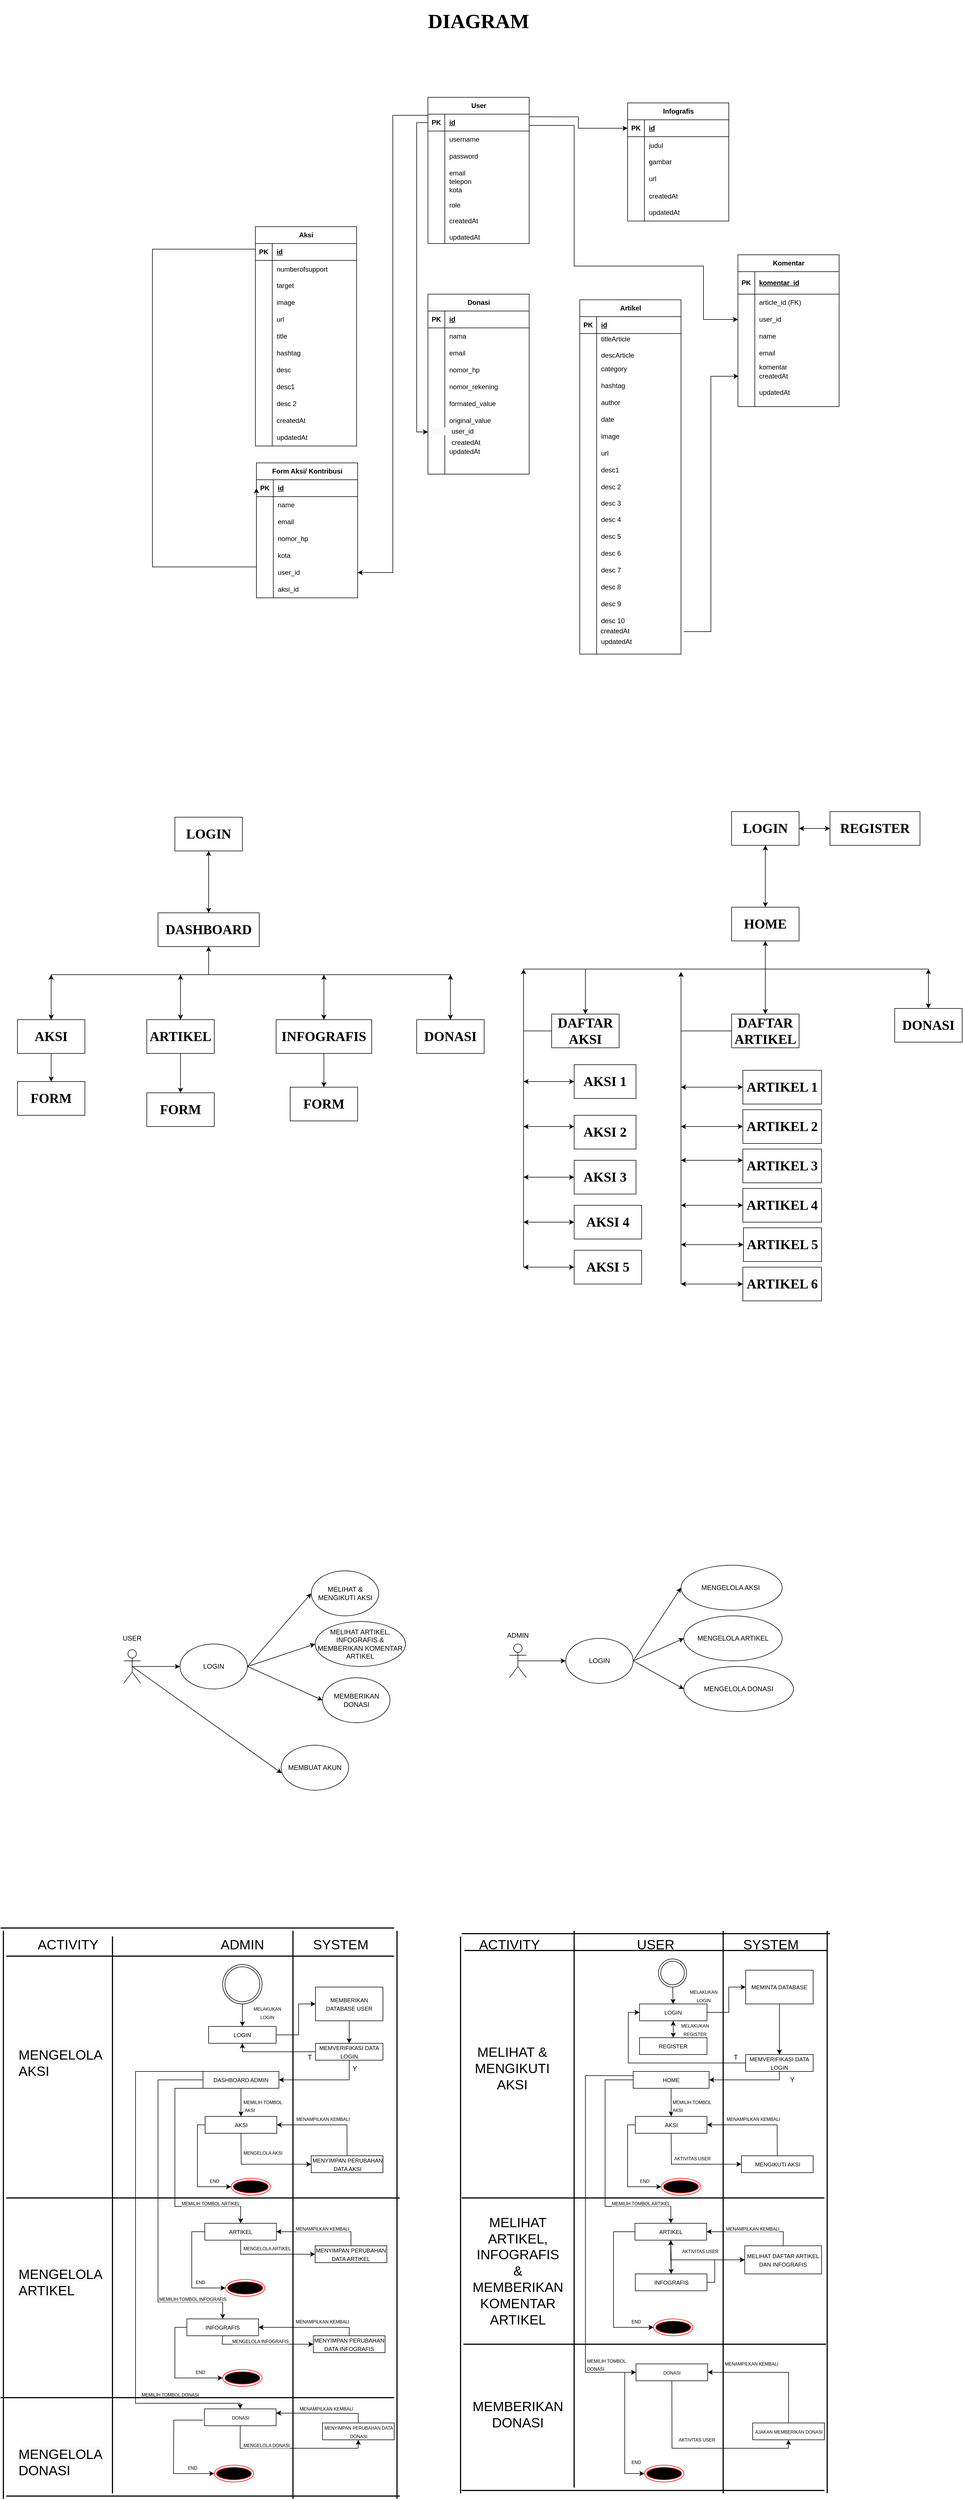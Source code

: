 <mxfile version="21.6.9" type="github">
  <diagram name="Page-1" id="qEmlZQmLzBSCucffJ7fc">
    <mxGraphModel dx="3275" dy="3995" grid="1" gridSize="10" guides="1" tooltips="1" connect="1" arrows="1" fold="1" page="1" pageScale="1" pageWidth="850" pageHeight="1100" math="0" shadow="0">
      <root>
        <mxCell id="0" />
        <mxCell id="1" parent="0" />
        <mxCell id="BNG1utApCZpTlS7-BdFQ-2" value="Artikel" style="shape=table;startSize=30;container=1;collapsible=1;childLayout=tableLayout;fixedRows=1;rowLines=0;fontStyle=1;align=center;resizeLast=1;html=1;" parent="1" vertex="1">
          <mxGeometry x="160" y="-2140" width="180" height="630" as="geometry" />
        </mxCell>
        <mxCell id="BNG1utApCZpTlS7-BdFQ-3" value="" style="shape=tableRow;horizontal=0;startSize=0;swimlaneHead=0;swimlaneBody=0;fillColor=none;collapsible=0;dropTarget=0;points=[[0,0.5],[1,0.5]];portConstraint=eastwest;top=0;left=0;right=0;bottom=1;" parent="BNG1utApCZpTlS7-BdFQ-2" vertex="1">
          <mxGeometry y="30" width="180" height="30" as="geometry" />
        </mxCell>
        <mxCell id="BNG1utApCZpTlS7-BdFQ-4" value="PK" style="shape=partialRectangle;connectable=0;fillColor=none;top=0;left=0;bottom=0;right=0;fontStyle=1;overflow=hidden;whiteSpace=wrap;html=1;" parent="BNG1utApCZpTlS7-BdFQ-3" vertex="1">
          <mxGeometry width="30" height="30" as="geometry">
            <mxRectangle width="30" height="30" as="alternateBounds" />
          </mxGeometry>
        </mxCell>
        <mxCell id="BNG1utApCZpTlS7-BdFQ-5" value="id" style="shape=partialRectangle;connectable=0;fillColor=none;top=0;left=0;bottom=0;right=0;align=left;spacingLeft=6;fontStyle=5;overflow=hidden;whiteSpace=wrap;html=1;" parent="BNG1utApCZpTlS7-BdFQ-3" vertex="1">
          <mxGeometry x="30" width="150" height="30" as="geometry">
            <mxRectangle width="150" height="30" as="alternateBounds" />
          </mxGeometry>
        </mxCell>
        <mxCell id="BNG1utApCZpTlS7-BdFQ-6" style="shape=tableRow;horizontal=0;startSize=0;swimlaneHead=0;swimlaneBody=0;fillColor=none;collapsible=0;dropTarget=0;points=[[0,0.5],[1,0.5]];portConstraint=eastwest;top=0;left=0;right=0;bottom=0;" parent="BNG1utApCZpTlS7-BdFQ-2" vertex="1">
          <mxGeometry y="60" width="180" height="48" as="geometry" />
        </mxCell>
        <mxCell id="BNG1utApCZpTlS7-BdFQ-7" style="shape=partialRectangle;connectable=0;fillColor=none;top=0;left=0;bottom=0;right=0;editable=1;overflow=hidden;whiteSpace=wrap;html=1;" parent="BNG1utApCZpTlS7-BdFQ-6" vertex="1">
          <mxGeometry width="30" height="48" as="geometry">
            <mxRectangle width="30" height="48" as="alternateBounds" />
          </mxGeometry>
        </mxCell>
        <mxCell id="BNG1utApCZpTlS7-BdFQ-8" value="titleArticle&lt;br&gt;&lt;br&gt;descArticle" style="shape=partialRectangle;connectable=0;fillColor=none;top=0;left=0;bottom=0;right=0;align=left;spacingLeft=6;overflow=hidden;whiteSpace=wrap;html=1;" parent="BNG1utApCZpTlS7-BdFQ-6" vertex="1">
          <mxGeometry x="30" width="150" height="48" as="geometry">
            <mxRectangle width="150" height="48" as="alternateBounds" />
          </mxGeometry>
        </mxCell>
        <mxCell id="BNG1utApCZpTlS7-BdFQ-9" style="shape=tableRow;horizontal=0;startSize=0;swimlaneHead=0;swimlaneBody=0;fillColor=none;collapsible=0;dropTarget=0;points=[[0,0.5],[1,0.5]];portConstraint=eastwest;top=0;left=0;right=0;bottom=0;" parent="BNG1utApCZpTlS7-BdFQ-2" vertex="1">
          <mxGeometry y="108" width="180" height="30" as="geometry" />
        </mxCell>
        <mxCell id="BNG1utApCZpTlS7-BdFQ-10" style="shape=partialRectangle;connectable=0;fillColor=none;top=0;left=0;bottom=0;right=0;editable=1;overflow=hidden;whiteSpace=wrap;html=1;" parent="BNG1utApCZpTlS7-BdFQ-9" vertex="1">
          <mxGeometry width="30" height="30" as="geometry">
            <mxRectangle width="30" height="30" as="alternateBounds" />
          </mxGeometry>
        </mxCell>
        <mxCell id="BNG1utApCZpTlS7-BdFQ-11" value="category" style="shape=partialRectangle;connectable=0;fillColor=none;top=0;left=0;bottom=0;right=0;align=left;spacingLeft=6;overflow=hidden;whiteSpace=wrap;html=1;" parent="BNG1utApCZpTlS7-BdFQ-9" vertex="1">
          <mxGeometry x="30" width="150" height="30" as="geometry">
            <mxRectangle width="150" height="30" as="alternateBounds" />
          </mxGeometry>
        </mxCell>
        <mxCell id="BNG1utApCZpTlS7-BdFQ-12" value="" style="shape=tableRow;horizontal=0;startSize=0;swimlaneHead=0;swimlaneBody=0;fillColor=none;collapsible=0;dropTarget=0;points=[[0,0.5],[1,0.5]];portConstraint=eastwest;top=0;left=0;right=0;bottom=0;" parent="BNG1utApCZpTlS7-BdFQ-2" vertex="1">
          <mxGeometry y="138" width="180" height="30" as="geometry" />
        </mxCell>
        <mxCell id="BNG1utApCZpTlS7-BdFQ-13" value="" style="shape=partialRectangle;connectable=0;fillColor=none;top=0;left=0;bottom=0;right=0;editable=1;overflow=hidden;whiteSpace=wrap;html=1;" parent="BNG1utApCZpTlS7-BdFQ-12" vertex="1">
          <mxGeometry width="30" height="30" as="geometry">
            <mxRectangle width="30" height="30" as="alternateBounds" />
          </mxGeometry>
        </mxCell>
        <mxCell id="BNG1utApCZpTlS7-BdFQ-14" value="hashtag" style="shape=partialRectangle;connectable=0;fillColor=none;top=0;left=0;bottom=0;right=0;align=left;spacingLeft=6;overflow=hidden;whiteSpace=wrap;html=1;" parent="BNG1utApCZpTlS7-BdFQ-12" vertex="1">
          <mxGeometry x="30" width="150" height="30" as="geometry">
            <mxRectangle width="150" height="30" as="alternateBounds" />
          </mxGeometry>
        </mxCell>
        <mxCell id="BNG1utApCZpTlS7-BdFQ-15" value="" style="shape=tableRow;horizontal=0;startSize=0;swimlaneHead=0;swimlaneBody=0;fillColor=none;collapsible=0;dropTarget=0;points=[[0,0.5],[1,0.5]];portConstraint=eastwest;top=0;left=0;right=0;bottom=0;" parent="BNG1utApCZpTlS7-BdFQ-2" vertex="1">
          <mxGeometry y="168" width="180" height="30" as="geometry" />
        </mxCell>
        <mxCell id="BNG1utApCZpTlS7-BdFQ-16" value="" style="shape=partialRectangle;connectable=0;fillColor=none;top=0;left=0;bottom=0;right=0;editable=1;overflow=hidden;whiteSpace=wrap;html=1;" parent="BNG1utApCZpTlS7-BdFQ-15" vertex="1">
          <mxGeometry width="30" height="30" as="geometry">
            <mxRectangle width="30" height="30" as="alternateBounds" />
          </mxGeometry>
        </mxCell>
        <mxCell id="BNG1utApCZpTlS7-BdFQ-17" value="author" style="shape=partialRectangle;connectable=0;fillColor=none;top=0;left=0;bottom=0;right=0;align=left;spacingLeft=6;overflow=hidden;whiteSpace=wrap;html=1;" parent="BNG1utApCZpTlS7-BdFQ-15" vertex="1">
          <mxGeometry x="30" width="150" height="30" as="geometry">
            <mxRectangle width="150" height="30" as="alternateBounds" />
          </mxGeometry>
        </mxCell>
        <mxCell id="BNG1utApCZpTlS7-BdFQ-18" style="shape=tableRow;horizontal=0;startSize=0;swimlaneHead=0;swimlaneBody=0;fillColor=none;collapsible=0;dropTarget=0;points=[[0,0.5],[1,0.5]];portConstraint=eastwest;top=0;left=0;right=0;bottom=0;" parent="BNG1utApCZpTlS7-BdFQ-2" vertex="1">
          <mxGeometry y="198" width="180" height="30" as="geometry" />
        </mxCell>
        <mxCell id="BNG1utApCZpTlS7-BdFQ-19" style="shape=partialRectangle;connectable=0;fillColor=none;top=0;left=0;bottom=0;right=0;editable=1;overflow=hidden;whiteSpace=wrap;html=1;" parent="BNG1utApCZpTlS7-BdFQ-18" vertex="1">
          <mxGeometry width="30" height="30" as="geometry">
            <mxRectangle width="30" height="30" as="alternateBounds" />
          </mxGeometry>
        </mxCell>
        <mxCell id="BNG1utApCZpTlS7-BdFQ-20" value="date" style="shape=partialRectangle;connectable=0;fillColor=none;top=0;left=0;bottom=0;right=0;align=left;spacingLeft=6;overflow=hidden;whiteSpace=wrap;html=1;" parent="BNG1utApCZpTlS7-BdFQ-18" vertex="1">
          <mxGeometry x="30" width="150" height="30" as="geometry">
            <mxRectangle width="150" height="30" as="alternateBounds" />
          </mxGeometry>
        </mxCell>
        <mxCell id="BNG1utApCZpTlS7-BdFQ-21" value="" style="shape=tableRow;horizontal=0;startSize=0;swimlaneHead=0;swimlaneBody=0;fillColor=none;collapsible=0;dropTarget=0;points=[[0,0.5],[1,0.5]];portConstraint=eastwest;top=0;left=0;right=0;bottom=0;" parent="BNG1utApCZpTlS7-BdFQ-2" vertex="1">
          <mxGeometry y="228" width="180" height="30" as="geometry" />
        </mxCell>
        <mxCell id="BNG1utApCZpTlS7-BdFQ-22" value="" style="shape=partialRectangle;connectable=0;fillColor=none;top=0;left=0;bottom=0;right=0;editable=1;overflow=hidden;whiteSpace=wrap;html=1;" parent="BNG1utApCZpTlS7-BdFQ-21" vertex="1">
          <mxGeometry width="30" height="30" as="geometry">
            <mxRectangle width="30" height="30" as="alternateBounds" />
          </mxGeometry>
        </mxCell>
        <mxCell id="BNG1utApCZpTlS7-BdFQ-23" value="image" style="shape=partialRectangle;connectable=0;fillColor=none;top=0;left=0;bottom=0;right=0;align=left;spacingLeft=6;overflow=hidden;whiteSpace=wrap;html=1;" parent="BNG1utApCZpTlS7-BdFQ-21" vertex="1">
          <mxGeometry x="30" width="150" height="30" as="geometry">
            <mxRectangle width="150" height="30" as="alternateBounds" />
          </mxGeometry>
        </mxCell>
        <mxCell id="BNG1utApCZpTlS7-BdFQ-24" style="shape=tableRow;horizontal=0;startSize=0;swimlaneHead=0;swimlaneBody=0;fillColor=none;collapsible=0;dropTarget=0;points=[[0,0.5],[1,0.5]];portConstraint=eastwest;top=0;left=0;right=0;bottom=0;" parent="BNG1utApCZpTlS7-BdFQ-2" vertex="1">
          <mxGeometry y="258" width="180" height="30" as="geometry" />
        </mxCell>
        <mxCell id="BNG1utApCZpTlS7-BdFQ-25" style="shape=partialRectangle;connectable=0;fillColor=none;top=0;left=0;bottom=0;right=0;editable=1;overflow=hidden;whiteSpace=wrap;html=1;" parent="BNG1utApCZpTlS7-BdFQ-24" vertex="1">
          <mxGeometry width="30" height="30" as="geometry">
            <mxRectangle width="30" height="30" as="alternateBounds" />
          </mxGeometry>
        </mxCell>
        <mxCell id="BNG1utApCZpTlS7-BdFQ-26" value="url" style="shape=partialRectangle;connectable=0;fillColor=none;top=0;left=0;bottom=0;right=0;align=left;spacingLeft=6;overflow=hidden;whiteSpace=wrap;html=1;" parent="BNG1utApCZpTlS7-BdFQ-24" vertex="1">
          <mxGeometry x="30" width="150" height="30" as="geometry">
            <mxRectangle width="150" height="30" as="alternateBounds" />
          </mxGeometry>
        </mxCell>
        <mxCell id="BNG1utApCZpTlS7-BdFQ-27" style="shape=tableRow;horizontal=0;startSize=0;swimlaneHead=0;swimlaneBody=0;fillColor=none;collapsible=0;dropTarget=0;points=[[0,0.5],[1,0.5]];portConstraint=eastwest;top=0;left=0;right=0;bottom=0;" parent="BNG1utApCZpTlS7-BdFQ-2" vertex="1">
          <mxGeometry y="288" width="180" height="30" as="geometry" />
        </mxCell>
        <mxCell id="BNG1utApCZpTlS7-BdFQ-28" style="shape=partialRectangle;connectable=0;fillColor=none;top=0;left=0;bottom=0;right=0;editable=1;overflow=hidden;whiteSpace=wrap;html=1;" parent="BNG1utApCZpTlS7-BdFQ-27" vertex="1">
          <mxGeometry width="30" height="30" as="geometry">
            <mxRectangle width="30" height="30" as="alternateBounds" />
          </mxGeometry>
        </mxCell>
        <mxCell id="BNG1utApCZpTlS7-BdFQ-29" value="desc1" style="shape=partialRectangle;connectable=0;fillColor=none;top=0;left=0;bottom=0;right=0;align=left;spacingLeft=6;overflow=hidden;whiteSpace=wrap;html=1;" parent="BNG1utApCZpTlS7-BdFQ-27" vertex="1">
          <mxGeometry x="30" width="150" height="30" as="geometry">
            <mxRectangle width="150" height="30" as="alternateBounds" />
          </mxGeometry>
        </mxCell>
        <mxCell id="BNG1utApCZpTlS7-BdFQ-30" style="shape=tableRow;horizontal=0;startSize=0;swimlaneHead=0;swimlaneBody=0;fillColor=none;collapsible=0;dropTarget=0;points=[[0,0.5],[1,0.5]];portConstraint=eastwest;top=0;left=0;right=0;bottom=0;" parent="BNG1utApCZpTlS7-BdFQ-2" vertex="1">
          <mxGeometry y="318" width="180" height="30" as="geometry" />
        </mxCell>
        <mxCell id="BNG1utApCZpTlS7-BdFQ-31" style="shape=partialRectangle;connectable=0;fillColor=none;top=0;left=0;bottom=0;right=0;editable=1;overflow=hidden;whiteSpace=wrap;html=1;" parent="BNG1utApCZpTlS7-BdFQ-30" vertex="1">
          <mxGeometry width="30" height="30" as="geometry">
            <mxRectangle width="30" height="30" as="alternateBounds" />
          </mxGeometry>
        </mxCell>
        <mxCell id="BNG1utApCZpTlS7-BdFQ-32" value="desc 2" style="shape=partialRectangle;connectable=0;fillColor=none;top=0;left=0;bottom=0;right=0;align=left;spacingLeft=6;overflow=hidden;whiteSpace=wrap;html=1;" parent="BNG1utApCZpTlS7-BdFQ-30" vertex="1">
          <mxGeometry x="30" width="150" height="30" as="geometry">
            <mxRectangle width="150" height="30" as="alternateBounds" />
          </mxGeometry>
        </mxCell>
        <mxCell id="BNG1utApCZpTlS7-BdFQ-33" style="shape=tableRow;horizontal=0;startSize=0;swimlaneHead=0;swimlaneBody=0;fillColor=none;collapsible=0;dropTarget=0;points=[[0,0.5],[1,0.5]];portConstraint=eastwest;top=0;left=0;right=0;bottom=0;" parent="BNG1utApCZpTlS7-BdFQ-2" vertex="1">
          <mxGeometry y="348" width="180" height="28" as="geometry" />
        </mxCell>
        <mxCell id="BNG1utApCZpTlS7-BdFQ-34" style="shape=partialRectangle;connectable=0;fillColor=none;top=0;left=0;bottom=0;right=0;editable=1;overflow=hidden;whiteSpace=wrap;html=1;" parent="BNG1utApCZpTlS7-BdFQ-33" vertex="1">
          <mxGeometry width="30" height="28" as="geometry">
            <mxRectangle width="30" height="28" as="alternateBounds" />
          </mxGeometry>
        </mxCell>
        <mxCell id="BNG1utApCZpTlS7-BdFQ-35" value="desc 3" style="shape=partialRectangle;connectable=0;fillColor=none;top=0;left=0;bottom=0;right=0;align=left;spacingLeft=6;overflow=hidden;whiteSpace=wrap;html=1;" parent="BNG1utApCZpTlS7-BdFQ-33" vertex="1">
          <mxGeometry x="30" width="150" height="28" as="geometry">
            <mxRectangle width="150" height="28" as="alternateBounds" />
          </mxGeometry>
        </mxCell>
        <mxCell id="BNG1utApCZpTlS7-BdFQ-36" style="shape=tableRow;horizontal=0;startSize=0;swimlaneHead=0;swimlaneBody=0;fillColor=none;collapsible=0;dropTarget=0;points=[[0,0.5],[1,0.5]];portConstraint=eastwest;top=0;left=0;right=0;bottom=0;" parent="BNG1utApCZpTlS7-BdFQ-2" vertex="1">
          <mxGeometry y="376" width="180" height="30" as="geometry" />
        </mxCell>
        <mxCell id="BNG1utApCZpTlS7-BdFQ-37" style="shape=partialRectangle;connectable=0;fillColor=none;top=0;left=0;bottom=0;right=0;editable=1;overflow=hidden;whiteSpace=wrap;html=1;" parent="BNG1utApCZpTlS7-BdFQ-36" vertex="1">
          <mxGeometry width="30" height="30" as="geometry">
            <mxRectangle width="30" height="30" as="alternateBounds" />
          </mxGeometry>
        </mxCell>
        <mxCell id="BNG1utApCZpTlS7-BdFQ-38" value="desc 4" style="shape=partialRectangle;connectable=0;fillColor=none;top=0;left=0;bottom=0;right=0;align=left;spacingLeft=6;overflow=hidden;whiteSpace=wrap;html=1;" parent="BNG1utApCZpTlS7-BdFQ-36" vertex="1">
          <mxGeometry x="30" width="150" height="30" as="geometry">
            <mxRectangle width="150" height="30" as="alternateBounds" />
          </mxGeometry>
        </mxCell>
        <mxCell id="BNG1utApCZpTlS7-BdFQ-39" style="shape=tableRow;horizontal=0;startSize=0;swimlaneHead=0;swimlaneBody=0;fillColor=none;collapsible=0;dropTarget=0;points=[[0,0.5],[1,0.5]];portConstraint=eastwest;top=0;left=0;right=0;bottom=0;" parent="BNG1utApCZpTlS7-BdFQ-2" vertex="1">
          <mxGeometry y="406" width="180" height="30" as="geometry" />
        </mxCell>
        <mxCell id="BNG1utApCZpTlS7-BdFQ-40" style="shape=partialRectangle;connectable=0;fillColor=none;top=0;left=0;bottom=0;right=0;editable=1;overflow=hidden;whiteSpace=wrap;html=1;" parent="BNG1utApCZpTlS7-BdFQ-39" vertex="1">
          <mxGeometry width="30" height="30" as="geometry">
            <mxRectangle width="30" height="30" as="alternateBounds" />
          </mxGeometry>
        </mxCell>
        <mxCell id="BNG1utApCZpTlS7-BdFQ-41" value="desc 5" style="shape=partialRectangle;connectable=0;fillColor=none;top=0;left=0;bottom=0;right=0;align=left;spacingLeft=6;overflow=hidden;whiteSpace=wrap;html=1;" parent="BNG1utApCZpTlS7-BdFQ-39" vertex="1">
          <mxGeometry x="30" width="150" height="30" as="geometry">
            <mxRectangle width="150" height="30" as="alternateBounds" />
          </mxGeometry>
        </mxCell>
        <mxCell id="BNG1utApCZpTlS7-BdFQ-42" style="shape=tableRow;horizontal=0;startSize=0;swimlaneHead=0;swimlaneBody=0;fillColor=none;collapsible=0;dropTarget=0;points=[[0,0.5],[1,0.5]];portConstraint=eastwest;top=0;left=0;right=0;bottom=0;" parent="BNG1utApCZpTlS7-BdFQ-2" vertex="1">
          <mxGeometry y="436" width="180" height="30" as="geometry" />
        </mxCell>
        <mxCell id="BNG1utApCZpTlS7-BdFQ-43" style="shape=partialRectangle;connectable=0;fillColor=none;top=0;left=0;bottom=0;right=0;editable=1;overflow=hidden;whiteSpace=wrap;html=1;" parent="BNG1utApCZpTlS7-BdFQ-42" vertex="1">
          <mxGeometry width="30" height="30" as="geometry">
            <mxRectangle width="30" height="30" as="alternateBounds" />
          </mxGeometry>
        </mxCell>
        <mxCell id="BNG1utApCZpTlS7-BdFQ-44" value="desc 6" style="shape=partialRectangle;connectable=0;fillColor=none;top=0;left=0;bottom=0;right=0;align=left;spacingLeft=6;overflow=hidden;whiteSpace=wrap;html=1;" parent="BNG1utApCZpTlS7-BdFQ-42" vertex="1">
          <mxGeometry x="30" width="150" height="30" as="geometry">
            <mxRectangle width="150" height="30" as="alternateBounds" />
          </mxGeometry>
        </mxCell>
        <mxCell id="BNG1utApCZpTlS7-BdFQ-45" style="shape=tableRow;horizontal=0;startSize=0;swimlaneHead=0;swimlaneBody=0;fillColor=none;collapsible=0;dropTarget=0;points=[[0,0.5],[1,0.5]];portConstraint=eastwest;top=0;left=0;right=0;bottom=0;" parent="BNG1utApCZpTlS7-BdFQ-2" vertex="1">
          <mxGeometry y="466" width="180" height="30" as="geometry" />
        </mxCell>
        <mxCell id="BNG1utApCZpTlS7-BdFQ-46" style="shape=partialRectangle;connectable=0;fillColor=none;top=0;left=0;bottom=0;right=0;editable=1;overflow=hidden;whiteSpace=wrap;html=1;" parent="BNG1utApCZpTlS7-BdFQ-45" vertex="1">
          <mxGeometry width="30" height="30" as="geometry">
            <mxRectangle width="30" height="30" as="alternateBounds" />
          </mxGeometry>
        </mxCell>
        <mxCell id="BNG1utApCZpTlS7-BdFQ-47" value="desc 7" style="shape=partialRectangle;connectable=0;fillColor=none;top=0;left=0;bottom=0;right=0;align=left;spacingLeft=6;overflow=hidden;whiteSpace=wrap;html=1;" parent="BNG1utApCZpTlS7-BdFQ-45" vertex="1">
          <mxGeometry x="30" width="150" height="30" as="geometry">
            <mxRectangle width="150" height="30" as="alternateBounds" />
          </mxGeometry>
        </mxCell>
        <mxCell id="BNG1utApCZpTlS7-BdFQ-48" style="shape=tableRow;horizontal=0;startSize=0;swimlaneHead=0;swimlaneBody=0;fillColor=none;collapsible=0;dropTarget=0;points=[[0,0.5],[1,0.5]];portConstraint=eastwest;top=0;left=0;right=0;bottom=0;" parent="BNG1utApCZpTlS7-BdFQ-2" vertex="1">
          <mxGeometry y="496" width="180" height="30" as="geometry" />
        </mxCell>
        <mxCell id="BNG1utApCZpTlS7-BdFQ-49" style="shape=partialRectangle;connectable=0;fillColor=none;top=0;left=0;bottom=0;right=0;editable=1;overflow=hidden;whiteSpace=wrap;html=1;" parent="BNG1utApCZpTlS7-BdFQ-48" vertex="1">
          <mxGeometry width="30" height="30" as="geometry">
            <mxRectangle width="30" height="30" as="alternateBounds" />
          </mxGeometry>
        </mxCell>
        <mxCell id="BNG1utApCZpTlS7-BdFQ-50" value="desc 8" style="shape=partialRectangle;connectable=0;fillColor=none;top=0;left=0;bottom=0;right=0;align=left;spacingLeft=6;overflow=hidden;whiteSpace=wrap;html=1;" parent="BNG1utApCZpTlS7-BdFQ-48" vertex="1">
          <mxGeometry x="30" width="150" height="30" as="geometry">
            <mxRectangle width="150" height="30" as="alternateBounds" />
          </mxGeometry>
        </mxCell>
        <mxCell id="BNG1utApCZpTlS7-BdFQ-51" style="shape=tableRow;horizontal=0;startSize=0;swimlaneHead=0;swimlaneBody=0;fillColor=none;collapsible=0;dropTarget=0;points=[[0,0.5],[1,0.5]];portConstraint=eastwest;top=0;left=0;right=0;bottom=0;" parent="BNG1utApCZpTlS7-BdFQ-2" vertex="1">
          <mxGeometry y="526" width="180" height="30" as="geometry" />
        </mxCell>
        <mxCell id="BNG1utApCZpTlS7-BdFQ-52" style="shape=partialRectangle;connectable=0;fillColor=none;top=0;left=0;bottom=0;right=0;editable=1;overflow=hidden;whiteSpace=wrap;html=1;" parent="BNG1utApCZpTlS7-BdFQ-51" vertex="1">
          <mxGeometry width="30" height="30" as="geometry">
            <mxRectangle width="30" height="30" as="alternateBounds" />
          </mxGeometry>
        </mxCell>
        <mxCell id="BNG1utApCZpTlS7-BdFQ-53" value="desc 9" style="shape=partialRectangle;connectable=0;fillColor=none;top=0;left=0;bottom=0;right=0;align=left;spacingLeft=6;overflow=hidden;whiteSpace=wrap;html=1;" parent="BNG1utApCZpTlS7-BdFQ-51" vertex="1">
          <mxGeometry x="30" width="150" height="30" as="geometry">
            <mxRectangle width="150" height="30" as="alternateBounds" />
          </mxGeometry>
        </mxCell>
        <mxCell id="BNG1utApCZpTlS7-BdFQ-54" style="shape=tableRow;horizontal=0;startSize=0;swimlaneHead=0;swimlaneBody=0;fillColor=none;collapsible=0;dropTarget=0;points=[[0,0.5],[1,0.5]];portConstraint=eastwest;top=0;left=0;right=0;bottom=0;" parent="BNG1utApCZpTlS7-BdFQ-2" vertex="1">
          <mxGeometry y="556" width="180" height="30" as="geometry" />
        </mxCell>
        <mxCell id="BNG1utApCZpTlS7-BdFQ-55" style="shape=partialRectangle;connectable=0;fillColor=none;top=0;left=0;bottom=0;right=0;editable=1;overflow=hidden;whiteSpace=wrap;html=1;" parent="BNG1utApCZpTlS7-BdFQ-54" vertex="1">
          <mxGeometry width="30" height="30" as="geometry">
            <mxRectangle width="30" height="30" as="alternateBounds" />
          </mxGeometry>
        </mxCell>
        <mxCell id="BNG1utApCZpTlS7-BdFQ-56" value="desc 10" style="shape=partialRectangle;connectable=0;fillColor=none;top=0;left=0;bottom=0;right=0;align=left;spacingLeft=6;overflow=hidden;whiteSpace=wrap;html=1;" parent="BNG1utApCZpTlS7-BdFQ-54" vertex="1">
          <mxGeometry x="30" width="150" height="30" as="geometry">
            <mxRectangle width="150" height="30" as="alternateBounds" />
          </mxGeometry>
        </mxCell>
        <mxCell id="BNG1utApCZpTlS7-BdFQ-57" style="shape=tableRow;horizontal=0;startSize=0;swimlaneHead=0;swimlaneBody=0;fillColor=none;collapsible=0;dropTarget=0;points=[[0,0.5],[1,0.5]];portConstraint=eastwest;top=0;left=0;right=0;bottom=0;" parent="BNG1utApCZpTlS7-BdFQ-2" vertex="1">
          <mxGeometry y="586" width="180" height="44" as="geometry" />
        </mxCell>
        <mxCell id="BNG1utApCZpTlS7-BdFQ-58" style="shape=partialRectangle;connectable=0;fillColor=none;top=0;left=0;bottom=0;right=0;editable=1;overflow=hidden;whiteSpace=wrap;html=1;" parent="BNG1utApCZpTlS7-BdFQ-57" vertex="1">
          <mxGeometry width="30" height="44" as="geometry">
            <mxRectangle width="30" height="44" as="alternateBounds" />
          </mxGeometry>
        </mxCell>
        <mxCell id="BNG1utApCZpTlS7-BdFQ-59" value="updatedAt" style="shape=partialRectangle;connectable=0;fillColor=none;top=0;left=0;bottom=0;right=0;align=left;spacingLeft=6;overflow=hidden;whiteSpace=wrap;html=1;" parent="BNG1utApCZpTlS7-BdFQ-57" vertex="1">
          <mxGeometry x="30" width="150" height="44" as="geometry">
            <mxRectangle width="150" height="44" as="alternateBounds" />
          </mxGeometry>
        </mxCell>
        <mxCell id="BNG1utApCZpTlS7-BdFQ-60" value="User" style="shape=table;startSize=30;container=1;collapsible=1;childLayout=tableLayout;fixedRows=1;rowLines=0;fontStyle=1;align=center;resizeLast=1;html=1;" parent="1" vertex="1">
          <mxGeometry x="-110" y="-2500" width="180" height="260" as="geometry" />
        </mxCell>
        <mxCell id="BNG1utApCZpTlS7-BdFQ-61" value="" style="shape=tableRow;horizontal=0;startSize=0;swimlaneHead=0;swimlaneBody=0;fillColor=none;collapsible=0;dropTarget=0;points=[[0,0.5],[1,0.5]];portConstraint=eastwest;top=0;left=0;right=0;bottom=1;" parent="BNG1utApCZpTlS7-BdFQ-60" vertex="1">
          <mxGeometry y="30" width="180" height="30" as="geometry" />
        </mxCell>
        <mxCell id="BNG1utApCZpTlS7-BdFQ-62" value="PK" style="shape=partialRectangle;connectable=0;fillColor=none;top=0;left=0;bottom=0;right=0;fontStyle=1;overflow=hidden;whiteSpace=wrap;html=1;" parent="BNG1utApCZpTlS7-BdFQ-61" vertex="1">
          <mxGeometry width="30" height="30" as="geometry">
            <mxRectangle width="30" height="30" as="alternateBounds" />
          </mxGeometry>
        </mxCell>
        <mxCell id="BNG1utApCZpTlS7-BdFQ-63" value="id" style="shape=partialRectangle;connectable=0;fillColor=none;top=0;left=0;bottom=0;right=0;align=left;spacingLeft=6;fontStyle=5;overflow=hidden;whiteSpace=wrap;html=1;" parent="BNG1utApCZpTlS7-BdFQ-61" vertex="1">
          <mxGeometry x="30" width="150" height="30" as="geometry">
            <mxRectangle width="150" height="30" as="alternateBounds" />
          </mxGeometry>
        </mxCell>
        <mxCell id="BNG1utApCZpTlS7-BdFQ-64" value="" style="shape=tableRow;horizontal=0;startSize=0;swimlaneHead=0;swimlaneBody=0;fillColor=none;collapsible=0;dropTarget=0;points=[[0,0.5],[1,0.5]];portConstraint=eastwest;top=0;left=0;right=0;bottom=0;" parent="BNG1utApCZpTlS7-BdFQ-60" vertex="1">
          <mxGeometry y="60" width="180" height="30" as="geometry" />
        </mxCell>
        <mxCell id="BNG1utApCZpTlS7-BdFQ-65" value="" style="shape=partialRectangle;connectable=0;fillColor=none;top=0;left=0;bottom=0;right=0;editable=1;overflow=hidden;whiteSpace=wrap;html=1;" parent="BNG1utApCZpTlS7-BdFQ-64" vertex="1">
          <mxGeometry width="30" height="30" as="geometry">
            <mxRectangle width="30" height="30" as="alternateBounds" />
          </mxGeometry>
        </mxCell>
        <mxCell id="BNG1utApCZpTlS7-BdFQ-66" value="username" style="shape=partialRectangle;connectable=0;fillColor=none;top=0;left=0;bottom=0;right=0;align=left;spacingLeft=6;overflow=hidden;whiteSpace=wrap;html=1;" parent="BNG1utApCZpTlS7-BdFQ-64" vertex="1">
          <mxGeometry x="30" width="150" height="30" as="geometry">
            <mxRectangle width="150" height="30" as="alternateBounds" />
          </mxGeometry>
        </mxCell>
        <mxCell id="BNG1utApCZpTlS7-BdFQ-70" value="" style="shape=tableRow;horizontal=0;startSize=0;swimlaneHead=0;swimlaneBody=0;fillColor=none;collapsible=0;dropTarget=0;points=[[0,0.5],[1,0.5]];portConstraint=eastwest;top=0;left=0;right=0;bottom=0;" parent="BNG1utApCZpTlS7-BdFQ-60" vertex="1">
          <mxGeometry y="90" width="180" height="30" as="geometry" />
        </mxCell>
        <mxCell id="BNG1utApCZpTlS7-BdFQ-71" value="" style="shape=partialRectangle;connectable=0;fillColor=none;top=0;left=0;bottom=0;right=0;editable=1;overflow=hidden;whiteSpace=wrap;html=1;" parent="BNG1utApCZpTlS7-BdFQ-70" vertex="1">
          <mxGeometry width="30" height="30" as="geometry">
            <mxRectangle width="30" height="30" as="alternateBounds" />
          </mxGeometry>
        </mxCell>
        <mxCell id="BNG1utApCZpTlS7-BdFQ-72" value="password" style="shape=partialRectangle;connectable=0;fillColor=none;top=0;left=0;bottom=0;right=0;align=left;spacingLeft=6;overflow=hidden;whiteSpace=wrap;html=1;" parent="BNG1utApCZpTlS7-BdFQ-70" vertex="1">
          <mxGeometry x="30" width="150" height="30" as="geometry">
            <mxRectangle width="150" height="30" as="alternateBounds" />
          </mxGeometry>
        </mxCell>
        <mxCell id="BNG1utApCZpTlS7-BdFQ-67" value="" style="shape=tableRow;horizontal=0;startSize=0;swimlaneHead=0;swimlaneBody=0;fillColor=none;collapsible=0;dropTarget=0;points=[[0,0.5],[1,0.5]];portConstraint=eastwest;top=0;left=0;right=0;bottom=0;" parent="BNG1utApCZpTlS7-BdFQ-60" vertex="1">
          <mxGeometry y="120" width="180" height="30" as="geometry" />
        </mxCell>
        <mxCell id="BNG1utApCZpTlS7-BdFQ-68" value="" style="shape=partialRectangle;connectable=0;fillColor=none;top=0;left=0;bottom=0;right=0;editable=1;overflow=hidden;whiteSpace=wrap;html=1;" parent="BNG1utApCZpTlS7-BdFQ-67" vertex="1">
          <mxGeometry width="30" height="30" as="geometry">
            <mxRectangle width="30" height="30" as="alternateBounds" />
          </mxGeometry>
        </mxCell>
        <mxCell id="BNG1utApCZpTlS7-BdFQ-69" value="email" style="shape=partialRectangle;connectable=0;fillColor=none;top=0;left=0;bottom=0;right=0;align=left;spacingLeft=6;overflow=hidden;whiteSpace=wrap;html=1;" parent="BNG1utApCZpTlS7-BdFQ-67" vertex="1">
          <mxGeometry x="30" width="150" height="30" as="geometry">
            <mxRectangle width="150" height="30" as="alternateBounds" />
          </mxGeometry>
        </mxCell>
        <mxCell id="BNG1utApCZpTlS7-BdFQ-76" style="shape=tableRow;horizontal=0;startSize=0;swimlaneHead=0;swimlaneBody=0;fillColor=none;collapsible=0;dropTarget=0;points=[[0,0.5],[1,0.5]];portConstraint=eastwest;top=0;left=0;right=0;bottom=0;" parent="BNG1utApCZpTlS7-BdFQ-60" vertex="1">
          <mxGeometry y="150" width="180" height="30" as="geometry" />
        </mxCell>
        <mxCell id="BNG1utApCZpTlS7-BdFQ-77" style="shape=partialRectangle;connectable=0;fillColor=none;top=0;left=0;bottom=0;right=0;editable=1;overflow=hidden;whiteSpace=wrap;html=1;" parent="BNG1utApCZpTlS7-BdFQ-76" vertex="1">
          <mxGeometry width="30" height="30" as="geometry">
            <mxRectangle width="30" height="30" as="alternateBounds" />
          </mxGeometry>
        </mxCell>
        <mxCell id="BNG1utApCZpTlS7-BdFQ-78" value="kota" style="shape=partialRectangle;connectable=0;fillColor=none;top=0;left=0;bottom=0;right=0;align=left;spacingLeft=6;overflow=hidden;whiteSpace=wrap;html=1;" parent="BNG1utApCZpTlS7-BdFQ-76" vertex="1">
          <mxGeometry x="30" width="150" height="30" as="geometry">
            <mxRectangle width="150" height="30" as="alternateBounds" />
          </mxGeometry>
        </mxCell>
        <mxCell id="BNG1utApCZpTlS7-BdFQ-79" style="shape=tableRow;horizontal=0;startSize=0;swimlaneHead=0;swimlaneBody=0;fillColor=none;collapsible=0;dropTarget=0;points=[[0,0.5],[1,0.5]];portConstraint=eastwest;top=0;left=0;right=0;bottom=0;" parent="BNG1utApCZpTlS7-BdFQ-60" vertex="1">
          <mxGeometry y="180" width="180" height="80" as="geometry" />
        </mxCell>
        <mxCell id="BNG1utApCZpTlS7-BdFQ-80" style="shape=partialRectangle;connectable=0;fillColor=none;top=0;left=0;bottom=0;right=0;editable=1;overflow=hidden;whiteSpace=wrap;html=1;" parent="BNG1utApCZpTlS7-BdFQ-79" vertex="1">
          <mxGeometry width="30" height="80" as="geometry">
            <mxRectangle width="30" height="80" as="alternateBounds" />
          </mxGeometry>
        </mxCell>
        <mxCell id="BNG1utApCZpTlS7-BdFQ-81" value="role&lt;br&gt;&lt;br&gt;createdAt&lt;br&gt;&lt;br&gt;updatedAt" style="shape=partialRectangle;connectable=0;fillColor=none;top=0;left=0;bottom=0;right=0;align=left;spacingLeft=6;overflow=hidden;whiteSpace=wrap;html=1;" parent="BNG1utApCZpTlS7-BdFQ-79" vertex="1">
          <mxGeometry x="30" width="150" height="80" as="geometry">
            <mxRectangle width="150" height="80" as="alternateBounds" />
          </mxGeometry>
        </mxCell>
        <mxCell id="BNG1utApCZpTlS7-BdFQ-82" value="telepon" style="shape=partialRectangle;connectable=0;fillColor=none;top=0;left=0;bottom=0;right=0;align=left;spacingLeft=6;overflow=hidden;whiteSpace=wrap;html=1;" parent="1" vertex="1">
          <mxGeometry x="-80" y="-2360" width="150" height="20" as="geometry">
            <mxRectangle width="150" height="30" as="alternateBounds" />
          </mxGeometry>
        </mxCell>
        <mxCell id="BNG1utApCZpTlS7-BdFQ-83" value="Aksi" style="shape=table;startSize=30;container=1;collapsible=1;childLayout=tableLayout;fixedRows=1;rowLines=0;fontStyle=1;align=center;resizeLast=1;html=1;" parent="1" vertex="1">
          <mxGeometry x="-416.87" y="-2270" width="180" height="390" as="geometry" />
        </mxCell>
        <mxCell id="BNG1utApCZpTlS7-BdFQ-84" value="" style="shape=tableRow;horizontal=0;startSize=0;swimlaneHead=0;swimlaneBody=0;fillColor=none;collapsible=0;dropTarget=0;points=[[0,0.5],[1,0.5]];portConstraint=eastwest;top=0;left=0;right=0;bottom=1;" parent="BNG1utApCZpTlS7-BdFQ-83" vertex="1">
          <mxGeometry y="30" width="180" height="30" as="geometry" />
        </mxCell>
        <mxCell id="BNG1utApCZpTlS7-BdFQ-85" value="PK" style="shape=partialRectangle;connectable=0;fillColor=none;top=0;left=0;bottom=0;right=0;fontStyle=1;overflow=hidden;whiteSpace=wrap;html=1;" parent="BNG1utApCZpTlS7-BdFQ-84" vertex="1">
          <mxGeometry width="30" height="30" as="geometry">
            <mxRectangle width="30" height="30" as="alternateBounds" />
          </mxGeometry>
        </mxCell>
        <mxCell id="BNG1utApCZpTlS7-BdFQ-86" value="id" style="shape=partialRectangle;connectable=0;fillColor=none;top=0;left=0;bottom=0;right=0;align=left;spacingLeft=6;fontStyle=5;overflow=hidden;whiteSpace=wrap;html=1;" parent="BNG1utApCZpTlS7-BdFQ-84" vertex="1">
          <mxGeometry x="30" width="150" height="30" as="geometry">
            <mxRectangle width="150" height="30" as="alternateBounds" />
          </mxGeometry>
        </mxCell>
        <mxCell id="BNG1utApCZpTlS7-BdFQ-87" value="" style="shape=tableRow;horizontal=0;startSize=0;swimlaneHead=0;swimlaneBody=0;fillColor=none;collapsible=0;dropTarget=0;points=[[0,0.5],[1,0.5]];portConstraint=eastwest;top=0;left=0;right=0;bottom=0;" parent="BNG1utApCZpTlS7-BdFQ-83" vertex="1">
          <mxGeometry y="60" width="180" height="60" as="geometry" />
        </mxCell>
        <mxCell id="BNG1utApCZpTlS7-BdFQ-88" value="" style="shape=partialRectangle;connectable=0;fillColor=none;top=0;left=0;bottom=0;right=0;editable=1;overflow=hidden;whiteSpace=wrap;html=1;" parent="BNG1utApCZpTlS7-BdFQ-87" vertex="1">
          <mxGeometry width="30" height="60" as="geometry">
            <mxRectangle width="30" height="60" as="alternateBounds" />
          </mxGeometry>
        </mxCell>
        <mxCell id="BNG1utApCZpTlS7-BdFQ-89" value="numberofsupport&lt;br&gt;&lt;br&gt;target" style="shape=partialRectangle;connectable=0;fillColor=none;top=0;left=0;bottom=0;right=0;align=left;spacingLeft=6;overflow=hidden;whiteSpace=wrap;html=1;" parent="BNG1utApCZpTlS7-BdFQ-87" vertex="1">
          <mxGeometry x="30" width="150" height="60" as="geometry">
            <mxRectangle width="150" height="60" as="alternateBounds" />
          </mxGeometry>
        </mxCell>
        <mxCell id="BNG1utApCZpTlS7-BdFQ-90" value="" style="shape=tableRow;horizontal=0;startSize=0;swimlaneHead=0;swimlaneBody=0;fillColor=none;collapsible=0;dropTarget=0;points=[[0,0.5],[1,0.5]];portConstraint=eastwest;top=0;left=0;right=0;bottom=0;" parent="BNG1utApCZpTlS7-BdFQ-83" vertex="1">
          <mxGeometry y="120" width="180" height="30" as="geometry" />
        </mxCell>
        <mxCell id="BNG1utApCZpTlS7-BdFQ-91" value="" style="shape=partialRectangle;connectable=0;fillColor=none;top=0;left=0;bottom=0;right=0;editable=1;overflow=hidden;whiteSpace=wrap;html=1;" parent="BNG1utApCZpTlS7-BdFQ-90" vertex="1">
          <mxGeometry width="30" height="30" as="geometry">
            <mxRectangle width="30" height="30" as="alternateBounds" />
          </mxGeometry>
        </mxCell>
        <mxCell id="BNG1utApCZpTlS7-BdFQ-92" value="image" style="shape=partialRectangle;connectable=0;fillColor=none;top=0;left=0;bottom=0;right=0;align=left;spacingLeft=6;overflow=hidden;whiteSpace=wrap;html=1;" parent="BNG1utApCZpTlS7-BdFQ-90" vertex="1">
          <mxGeometry x="30" width="150" height="30" as="geometry">
            <mxRectangle width="150" height="30" as="alternateBounds" />
          </mxGeometry>
        </mxCell>
        <mxCell id="BNG1utApCZpTlS7-BdFQ-93" value="" style="shape=tableRow;horizontal=0;startSize=0;swimlaneHead=0;swimlaneBody=0;fillColor=none;collapsible=0;dropTarget=0;points=[[0,0.5],[1,0.5]];portConstraint=eastwest;top=0;left=0;right=0;bottom=0;" parent="BNG1utApCZpTlS7-BdFQ-83" vertex="1">
          <mxGeometry y="150" width="180" height="30" as="geometry" />
        </mxCell>
        <mxCell id="BNG1utApCZpTlS7-BdFQ-94" value="" style="shape=partialRectangle;connectable=0;fillColor=none;top=0;left=0;bottom=0;right=0;editable=1;overflow=hidden;whiteSpace=wrap;html=1;" parent="BNG1utApCZpTlS7-BdFQ-93" vertex="1">
          <mxGeometry width="30" height="30" as="geometry">
            <mxRectangle width="30" height="30" as="alternateBounds" />
          </mxGeometry>
        </mxCell>
        <mxCell id="BNG1utApCZpTlS7-BdFQ-95" value="url" style="shape=partialRectangle;connectable=0;fillColor=none;top=0;left=0;bottom=0;right=0;align=left;spacingLeft=6;overflow=hidden;whiteSpace=wrap;html=1;" parent="BNG1utApCZpTlS7-BdFQ-93" vertex="1">
          <mxGeometry x="30" width="150" height="30" as="geometry">
            <mxRectangle width="150" height="30" as="alternateBounds" />
          </mxGeometry>
        </mxCell>
        <mxCell id="BNG1utApCZpTlS7-BdFQ-96" style="shape=tableRow;horizontal=0;startSize=0;swimlaneHead=0;swimlaneBody=0;fillColor=none;collapsible=0;dropTarget=0;points=[[0,0.5],[1,0.5]];portConstraint=eastwest;top=0;left=0;right=0;bottom=0;" parent="BNG1utApCZpTlS7-BdFQ-83" vertex="1">
          <mxGeometry y="180" width="180" height="30" as="geometry" />
        </mxCell>
        <mxCell id="BNG1utApCZpTlS7-BdFQ-97" style="shape=partialRectangle;connectable=0;fillColor=none;top=0;left=0;bottom=0;right=0;editable=1;overflow=hidden;whiteSpace=wrap;html=1;" parent="BNG1utApCZpTlS7-BdFQ-96" vertex="1">
          <mxGeometry width="30" height="30" as="geometry">
            <mxRectangle width="30" height="30" as="alternateBounds" />
          </mxGeometry>
        </mxCell>
        <mxCell id="BNG1utApCZpTlS7-BdFQ-98" value="title" style="shape=partialRectangle;connectable=0;fillColor=none;top=0;left=0;bottom=0;right=0;align=left;spacingLeft=6;overflow=hidden;whiteSpace=wrap;html=1;" parent="BNG1utApCZpTlS7-BdFQ-96" vertex="1">
          <mxGeometry x="30" width="150" height="30" as="geometry">
            <mxRectangle width="150" height="30" as="alternateBounds" />
          </mxGeometry>
        </mxCell>
        <mxCell id="BNG1utApCZpTlS7-BdFQ-99" style="shape=tableRow;horizontal=0;startSize=0;swimlaneHead=0;swimlaneBody=0;fillColor=none;collapsible=0;dropTarget=0;points=[[0,0.5],[1,0.5]];portConstraint=eastwest;top=0;left=0;right=0;bottom=0;" parent="BNG1utApCZpTlS7-BdFQ-83" vertex="1">
          <mxGeometry y="210" width="180" height="30" as="geometry" />
        </mxCell>
        <mxCell id="BNG1utApCZpTlS7-BdFQ-100" style="shape=partialRectangle;connectable=0;fillColor=none;top=0;left=0;bottom=0;right=0;editable=1;overflow=hidden;whiteSpace=wrap;html=1;" parent="BNG1utApCZpTlS7-BdFQ-99" vertex="1">
          <mxGeometry width="30" height="30" as="geometry">
            <mxRectangle width="30" height="30" as="alternateBounds" />
          </mxGeometry>
        </mxCell>
        <mxCell id="BNG1utApCZpTlS7-BdFQ-101" value="hashtag" style="shape=partialRectangle;connectable=0;fillColor=none;top=0;left=0;bottom=0;right=0;align=left;spacingLeft=6;overflow=hidden;whiteSpace=wrap;html=1;" parent="BNG1utApCZpTlS7-BdFQ-99" vertex="1">
          <mxGeometry x="30" width="150" height="30" as="geometry">
            <mxRectangle width="150" height="30" as="alternateBounds" />
          </mxGeometry>
        </mxCell>
        <mxCell id="BNG1utApCZpTlS7-BdFQ-102" style="shape=tableRow;horizontal=0;startSize=0;swimlaneHead=0;swimlaneBody=0;fillColor=none;collapsible=0;dropTarget=0;points=[[0,0.5],[1,0.5]];portConstraint=eastwest;top=0;left=0;right=0;bottom=0;" parent="BNG1utApCZpTlS7-BdFQ-83" vertex="1">
          <mxGeometry y="240" width="180" height="30" as="geometry" />
        </mxCell>
        <mxCell id="BNG1utApCZpTlS7-BdFQ-103" style="shape=partialRectangle;connectable=0;fillColor=none;top=0;left=0;bottom=0;right=0;editable=1;overflow=hidden;whiteSpace=wrap;html=1;" parent="BNG1utApCZpTlS7-BdFQ-102" vertex="1">
          <mxGeometry width="30" height="30" as="geometry">
            <mxRectangle width="30" height="30" as="alternateBounds" />
          </mxGeometry>
        </mxCell>
        <mxCell id="BNG1utApCZpTlS7-BdFQ-104" value="desc" style="shape=partialRectangle;connectable=0;fillColor=none;top=0;left=0;bottom=0;right=0;align=left;spacingLeft=6;overflow=hidden;whiteSpace=wrap;html=1;" parent="BNG1utApCZpTlS7-BdFQ-102" vertex="1">
          <mxGeometry x="30" width="150" height="30" as="geometry">
            <mxRectangle width="150" height="30" as="alternateBounds" />
          </mxGeometry>
        </mxCell>
        <mxCell id="BNG1utApCZpTlS7-BdFQ-105" style="shape=tableRow;horizontal=0;startSize=0;swimlaneHead=0;swimlaneBody=0;fillColor=none;collapsible=0;dropTarget=0;points=[[0,0.5],[1,0.5]];portConstraint=eastwest;top=0;left=0;right=0;bottom=0;" parent="BNG1utApCZpTlS7-BdFQ-83" vertex="1">
          <mxGeometry y="270" width="180" height="30" as="geometry" />
        </mxCell>
        <mxCell id="BNG1utApCZpTlS7-BdFQ-106" style="shape=partialRectangle;connectable=0;fillColor=none;top=0;left=0;bottom=0;right=0;editable=1;overflow=hidden;whiteSpace=wrap;html=1;" parent="BNG1utApCZpTlS7-BdFQ-105" vertex="1">
          <mxGeometry width="30" height="30" as="geometry">
            <mxRectangle width="30" height="30" as="alternateBounds" />
          </mxGeometry>
        </mxCell>
        <mxCell id="BNG1utApCZpTlS7-BdFQ-107" value="desc1" style="shape=partialRectangle;connectable=0;fillColor=none;top=0;left=0;bottom=0;right=0;align=left;spacingLeft=6;overflow=hidden;whiteSpace=wrap;html=1;" parent="BNG1utApCZpTlS7-BdFQ-105" vertex="1">
          <mxGeometry x="30" width="150" height="30" as="geometry">
            <mxRectangle width="150" height="30" as="alternateBounds" />
          </mxGeometry>
        </mxCell>
        <mxCell id="BNG1utApCZpTlS7-BdFQ-108" style="shape=tableRow;horizontal=0;startSize=0;swimlaneHead=0;swimlaneBody=0;fillColor=none;collapsible=0;dropTarget=0;points=[[0,0.5],[1,0.5]];portConstraint=eastwest;top=0;left=0;right=0;bottom=0;" parent="BNG1utApCZpTlS7-BdFQ-83" vertex="1">
          <mxGeometry y="300" width="180" height="30" as="geometry" />
        </mxCell>
        <mxCell id="BNG1utApCZpTlS7-BdFQ-109" style="shape=partialRectangle;connectable=0;fillColor=none;top=0;left=0;bottom=0;right=0;editable=1;overflow=hidden;whiteSpace=wrap;html=1;" parent="BNG1utApCZpTlS7-BdFQ-108" vertex="1">
          <mxGeometry width="30" height="30" as="geometry">
            <mxRectangle width="30" height="30" as="alternateBounds" />
          </mxGeometry>
        </mxCell>
        <mxCell id="BNG1utApCZpTlS7-BdFQ-110" value="desc 2" style="shape=partialRectangle;connectable=0;fillColor=none;top=0;left=0;bottom=0;right=0;align=left;spacingLeft=6;overflow=hidden;whiteSpace=wrap;html=1;" parent="BNG1utApCZpTlS7-BdFQ-108" vertex="1">
          <mxGeometry x="30" width="150" height="30" as="geometry">
            <mxRectangle width="150" height="30" as="alternateBounds" />
          </mxGeometry>
        </mxCell>
        <mxCell id="BNG1utApCZpTlS7-BdFQ-111" style="shape=tableRow;horizontal=0;startSize=0;swimlaneHead=0;swimlaneBody=0;fillColor=none;collapsible=0;dropTarget=0;points=[[0,0.5],[1,0.5]];portConstraint=eastwest;top=0;left=0;right=0;bottom=0;" parent="BNG1utApCZpTlS7-BdFQ-83" vertex="1">
          <mxGeometry y="330" width="180" height="30" as="geometry" />
        </mxCell>
        <mxCell id="BNG1utApCZpTlS7-BdFQ-112" style="shape=partialRectangle;connectable=0;fillColor=none;top=0;left=0;bottom=0;right=0;editable=1;overflow=hidden;whiteSpace=wrap;html=1;" parent="BNG1utApCZpTlS7-BdFQ-111" vertex="1">
          <mxGeometry width="30" height="30" as="geometry">
            <mxRectangle width="30" height="30" as="alternateBounds" />
          </mxGeometry>
        </mxCell>
        <mxCell id="BNG1utApCZpTlS7-BdFQ-113" value="createdAt" style="shape=partialRectangle;connectable=0;fillColor=none;top=0;left=0;bottom=0;right=0;align=left;spacingLeft=6;overflow=hidden;whiteSpace=wrap;html=1;" parent="BNG1utApCZpTlS7-BdFQ-111" vertex="1">
          <mxGeometry x="30" width="150" height="30" as="geometry">
            <mxRectangle width="150" height="30" as="alternateBounds" />
          </mxGeometry>
        </mxCell>
        <mxCell id="BNG1utApCZpTlS7-BdFQ-114" style="shape=tableRow;horizontal=0;startSize=0;swimlaneHead=0;swimlaneBody=0;fillColor=none;collapsible=0;dropTarget=0;points=[[0,0.5],[1,0.5]];portConstraint=eastwest;top=0;left=0;right=0;bottom=0;" parent="BNG1utApCZpTlS7-BdFQ-83" vertex="1">
          <mxGeometry y="360" width="180" height="30" as="geometry" />
        </mxCell>
        <mxCell id="BNG1utApCZpTlS7-BdFQ-115" style="shape=partialRectangle;connectable=0;fillColor=none;top=0;left=0;bottom=0;right=0;editable=1;overflow=hidden;whiteSpace=wrap;html=1;" parent="BNG1utApCZpTlS7-BdFQ-114" vertex="1">
          <mxGeometry width="30" height="30" as="geometry">
            <mxRectangle width="30" height="30" as="alternateBounds" />
          </mxGeometry>
        </mxCell>
        <mxCell id="BNG1utApCZpTlS7-BdFQ-116" value="updatedAt" style="shape=partialRectangle;connectable=0;fillColor=none;top=0;left=0;bottom=0;right=0;align=left;spacingLeft=6;overflow=hidden;whiteSpace=wrap;html=1;" parent="BNG1utApCZpTlS7-BdFQ-114" vertex="1">
          <mxGeometry x="30" width="150" height="30" as="geometry">
            <mxRectangle width="150" height="30" as="alternateBounds" />
          </mxGeometry>
        </mxCell>
        <mxCell id="BNG1utApCZpTlS7-BdFQ-117" value="Donasi" style="shape=table;startSize=30;container=1;collapsible=1;childLayout=tableLayout;fixedRows=1;rowLines=0;fontStyle=1;align=center;resizeLast=1;html=1;" parent="1" vertex="1">
          <mxGeometry x="-110" y="-2150" width="180" height="320" as="geometry" />
        </mxCell>
        <mxCell id="BNG1utApCZpTlS7-BdFQ-118" value="" style="shape=tableRow;horizontal=0;startSize=0;swimlaneHead=0;swimlaneBody=0;fillColor=none;collapsible=0;dropTarget=0;points=[[0,0.5],[1,0.5]];portConstraint=eastwest;top=0;left=0;right=0;bottom=1;" parent="BNG1utApCZpTlS7-BdFQ-117" vertex="1">
          <mxGeometry y="30" width="180" height="30" as="geometry" />
        </mxCell>
        <mxCell id="BNG1utApCZpTlS7-BdFQ-119" value="PK" style="shape=partialRectangle;connectable=0;fillColor=none;top=0;left=0;bottom=0;right=0;fontStyle=1;overflow=hidden;whiteSpace=wrap;html=1;" parent="BNG1utApCZpTlS7-BdFQ-118" vertex="1">
          <mxGeometry width="30" height="30" as="geometry">
            <mxRectangle width="30" height="30" as="alternateBounds" />
          </mxGeometry>
        </mxCell>
        <mxCell id="BNG1utApCZpTlS7-BdFQ-120" value="id" style="shape=partialRectangle;connectable=0;fillColor=none;top=0;left=0;bottom=0;right=0;align=left;spacingLeft=6;fontStyle=5;overflow=hidden;whiteSpace=wrap;html=1;" parent="BNG1utApCZpTlS7-BdFQ-118" vertex="1">
          <mxGeometry x="30" width="150" height="30" as="geometry">
            <mxRectangle width="150" height="30" as="alternateBounds" />
          </mxGeometry>
        </mxCell>
        <mxCell id="BNG1utApCZpTlS7-BdFQ-121" style="shape=tableRow;horizontal=0;startSize=0;swimlaneHead=0;swimlaneBody=0;fillColor=none;collapsible=0;dropTarget=0;points=[[0,0.5],[1,0.5]];portConstraint=eastwest;top=0;left=0;right=0;bottom=0;" parent="BNG1utApCZpTlS7-BdFQ-117" vertex="1">
          <mxGeometry y="60" width="180" height="30" as="geometry" />
        </mxCell>
        <mxCell id="BNG1utApCZpTlS7-BdFQ-122" style="shape=partialRectangle;connectable=0;fillColor=none;top=0;left=0;bottom=0;right=0;editable=1;overflow=hidden;whiteSpace=wrap;html=1;" parent="BNG1utApCZpTlS7-BdFQ-121" vertex="1">
          <mxGeometry width="30" height="30" as="geometry">
            <mxRectangle width="30" height="30" as="alternateBounds" />
          </mxGeometry>
        </mxCell>
        <mxCell id="BNG1utApCZpTlS7-BdFQ-123" value="nama" style="shape=partialRectangle;connectable=0;fillColor=none;top=0;left=0;bottom=0;right=0;align=left;spacingLeft=6;overflow=hidden;whiteSpace=wrap;html=1;" parent="BNG1utApCZpTlS7-BdFQ-121" vertex="1">
          <mxGeometry x="30" width="150" height="30" as="geometry">
            <mxRectangle width="150" height="30" as="alternateBounds" />
          </mxGeometry>
        </mxCell>
        <mxCell id="BNG1utApCZpTlS7-BdFQ-124" value="" style="shape=tableRow;horizontal=0;startSize=0;swimlaneHead=0;swimlaneBody=0;fillColor=none;collapsible=0;dropTarget=0;points=[[0,0.5],[1,0.5]];portConstraint=eastwest;top=0;left=0;right=0;bottom=0;" parent="BNG1utApCZpTlS7-BdFQ-117" vertex="1">
          <mxGeometry y="90" width="180" height="30" as="geometry" />
        </mxCell>
        <mxCell id="BNG1utApCZpTlS7-BdFQ-125" value="" style="shape=partialRectangle;connectable=0;fillColor=none;top=0;left=0;bottom=0;right=0;editable=1;overflow=hidden;whiteSpace=wrap;html=1;" parent="BNG1utApCZpTlS7-BdFQ-124" vertex="1">
          <mxGeometry width="30" height="30" as="geometry">
            <mxRectangle width="30" height="30" as="alternateBounds" />
          </mxGeometry>
        </mxCell>
        <mxCell id="BNG1utApCZpTlS7-BdFQ-126" value="email" style="shape=partialRectangle;connectable=0;fillColor=none;top=0;left=0;bottom=0;right=0;align=left;spacingLeft=6;overflow=hidden;whiteSpace=wrap;html=1;" parent="BNG1utApCZpTlS7-BdFQ-124" vertex="1">
          <mxGeometry x="30" width="150" height="30" as="geometry">
            <mxRectangle width="150" height="30" as="alternateBounds" />
          </mxGeometry>
        </mxCell>
        <mxCell id="BNG1utApCZpTlS7-BdFQ-127" value="" style="shape=tableRow;horizontal=0;startSize=0;swimlaneHead=0;swimlaneBody=0;fillColor=none;collapsible=0;dropTarget=0;points=[[0,0.5],[1,0.5]];portConstraint=eastwest;top=0;left=0;right=0;bottom=0;" parent="BNG1utApCZpTlS7-BdFQ-117" vertex="1">
          <mxGeometry y="120" width="180" height="30" as="geometry" />
        </mxCell>
        <mxCell id="BNG1utApCZpTlS7-BdFQ-128" value="" style="shape=partialRectangle;connectable=0;fillColor=none;top=0;left=0;bottom=0;right=0;editable=1;overflow=hidden;whiteSpace=wrap;html=1;" parent="BNG1utApCZpTlS7-BdFQ-127" vertex="1">
          <mxGeometry width="30" height="30" as="geometry">
            <mxRectangle width="30" height="30" as="alternateBounds" />
          </mxGeometry>
        </mxCell>
        <mxCell id="BNG1utApCZpTlS7-BdFQ-129" value="nomor_hp" style="shape=partialRectangle;connectable=0;fillColor=none;top=0;left=0;bottom=0;right=0;align=left;spacingLeft=6;overflow=hidden;whiteSpace=wrap;html=1;" parent="BNG1utApCZpTlS7-BdFQ-127" vertex="1">
          <mxGeometry x="30" width="150" height="30" as="geometry">
            <mxRectangle width="150" height="30" as="alternateBounds" />
          </mxGeometry>
        </mxCell>
        <mxCell id="BNG1utApCZpTlS7-BdFQ-130" style="shape=tableRow;horizontal=0;startSize=0;swimlaneHead=0;swimlaneBody=0;fillColor=none;collapsible=0;dropTarget=0;points=[[0,0.5],[1,0.5]];portConstraint=eastwest;top=0;left=0;right=0;bottom=0;" parent="BNG1utApCZpTlS7-BdFQ-117" vertex="1">
          <mxGeometry y="150" width="180" height="30" as="geometry" />
        </mxCell>
        <mxCell id="BNG1utApCZpTlS7-BdFQ-131" style="shape=partialRectangle;connectable=0;fillColor=none;top=0;left=0;bottom=0;right=0;editable=1;overflow=hidden;whiteSpace=wrap;html=1;" parent="BNG1utApCZpTlS7-BdFQ-130" vertex="1">
          <mxGeometry width="30" height="30" as="geometry">
            <mxRectangle width="30" height="30" as="alternateBounds" />
          </mxGeometry>
        </mxCell>
        <mxCell id="BNG1utApCZpTlS7-BdFQ-132" value="nomor_rekening" style="shape=partialRectangle;connectable=0;fillColor=none;top=0;left=0;bottom=0;right=0;align=left;spacingLeft=6;overflow=hidden;whiteSpace=wrap;html=1;" parent="BNG1utApCZpTlS7-BdFQ-130" vertex="1">
          <mxGeometry x="30" width="150" height="30" as="geometry">
            <mxRectangle width="150" height="30" as="alternateBounds" />
          </mxGeometry>
        </mxCell>
        <mxCell id="BNG1utApCZpTlS7-BdFQ-133" style="shape=tableRow;horizontal=0;startSize=0;swimlaneHead=0;swimlaneBody=0;fillColor=none;collapsible=0;dropTarget=0;points=[[0,0.5],[1,0.5]];portConstraint=eastwest;top=0;left=0;right=0;bottom=0;" parent="BNG1utApCZpTlS7-BdFQ-117" vertex="1">
          <mxGeometry y="180" width="180" height="30" as="geometry" />
        </mxCell>
        <mxCell id="BNG1utApCZpTlS7-BdFQ-134" style="shape=partialRectangle;connectable=0;fillColor=none;top=0;left=0;bottom=0;right=0;editable=1;overflow=hidden;whiteSpace=wrap;html=1;" parent="BNG1utApCZpTlS7-BdFQ-133" vertex="1">
          <mxGeometry width="30" height="30" as="geometry">
            <mxRectangle width="30" height="30" as="alternateBounds" />
          </mxGeometry>
        </mxCell>
        <mxCell id="BNG1utApCZpTlS7-BdFQ-135" value="formated_value" style="shape=partialRectangle;connectable=0;fillColor=none;top=0;left=0;bottom=0;right=0;align=left;spacingLeft=6;overflow=hidden;whiteSpace=wrap;html=1;" parent="BNG1utApCZpTlS7-BdFQ-133" vertex="1">
          <mxGeometry x="30" width="150" height="30" as="geometry">
            <mxRectangle width="150" height="30" as="alternateBounds" />
          </mxGeometry>
        </mxCell>
        <mxCell id="BNG1utApCZpTlS7-BdFQ-136" value="" style="shape=tableRow;horizontal=0;startSize=0;swimlaneHead=0;swimlaneBody=0;fillColor=none;collapsible=0;dropTarget=0;points=[[0,0.5],[1,0.5]];portConstraint=eastwest;top=0;left=0;right=0;bottom=0;" parent="BNG1utApCZpTlS7-BdFQ-117" vertex="1">
          <mxGeometry y="210" width="180" height="30" as="geometry" />
        </mxCell>
        <mxCell id="BNG1utApCZpTlS7-BdFQ-137" value="" style="shape=partialRectangle;connectable=0;fillColor=none;top=0;left=0;bottom=0;right=0;editable=1;overflow=hidden;whiteSpace=wrap;html=1;" parent="BNG1utApCZpTlS7-BdFQ-136" vertex="1">
          <mxGeometry width="30" height="30" as="geometry">
            <mxRectangle width="30" height="30" as="alternateBounds" />
          </mxGeometry>
        </mxCell>
        <mxCell id="BNG1utApCZpTlS7-BdFQ-138" value="original_value" style="shape=partialRectangle;connectable=0;fillColor=none;top=0;left=0;bottom=0;right=0;align=left;spacingLeft=6;overflow=hidden;whiteSpace=wrap;html=1;" parent="BNG1utApCZpTlS7-BdFQ-136" vertex="1">
          <mxGeometry x="30" width="150" height="30" as="geometry">
            <mxRectangle width="150" height="30" as="alternateBounds" />
          </mxGeometry>
        </mxCell>
        <mxCell id="BNG1utApCZpTlS7-BdFQ-139" style="shape=tableRow;horizontal=0;startSize=0;swimlaneHead=0;swimlaneBody=0;fillColor=none;collapsible=0;dropTarget=0;points=[[0,0.5],[1,0.5]];portConstraint=eastwest;top=0;left=0;right=0;bottom=0;" parent="BNG1utApCZpTlS7-BdFQ-117" vertex="1">
          <mxGeometry y="240" width="180" height="80" as="geometry" />
        </mxCell>
        <mxCell id="BNG1utApCZpTlS7-BdFQ-140" style="shape=partialRectangle;connectable=0;fillColor=none;top=0;left=0;bottom=0;right=0;editable=1;overflow=hidden;whiteSpace=wrap;html=1;" parent="BNG1utApCZpTlS7-BdFQ-139" vertex="1">
          <mxGeometry width="30" height="80" as="geometry">
            <mxRectangle width="30" height="80" as="alternateBounds" />
          </mxGeometry>
        </mxCell>
        <mxCell id="BNG1utApCZpTlS7-BdFQ-141" value="updatedAt" style="shape=partialRectangle;connectable=0;fillColor=none;top=0;left=0;bottom=0;right=0;align=left;spacingLeft=6;overflow=hidden;whiteSpace=wrap;html=1;" parent="BNG1utApCZpTlS7-BdFQ-139" vertex="1">
          <mxGeometry x="30" width="150" height="80" as="geometry">
            <mxRectangle width="150" height="80" as="alternateBounds" />
          </mxGeometry>
        </mxCell>
        <mxCell id="BNG1utApCZpTlS7-BdFQ-142" value="Komentar" style="shape=table;startSize=30;container=1;collapsible=1;childLayout=tableLayout;fixedRows=1;rowLines=0;fontStyle=1;align=center;resizeLast=1;html=1;" parent="1" vertex="1">
          <mxGeometry x="441.25" y="-2220" width="180" height="270" as="geometry" />
        </mxCell>
        <mxCell id="BNG1utApCZpTlS7-BdFQ-143" value="" style="shape=tableRow;horizontal=0;startSize=0;swimlaneHead=0;swimlaneBody=0;fillColor=none;collapsible=0;dropTarget=0;points=[[0,0.5],[1,0.5]];portConstraint=eastwest;top=0;left=0;right=0;bottom=1;" parent="BNG1utApCZpTlS7-BdFQ-142" vertex="1">
          <mxGeometry y="30" width="180" height="40" as="geometry" />
        </mxCell>
        <mxCell id="BNG1utApCZpTlS7-BdFQ-144" value="PK" style="shape=partialRectangle;connectable=0;fillColor=none;top=0;left=0;bottom=0;right=0;fontStyle=1;overflow=hidden;whiteSpace=wrap;html=1;" parent="BNG1utApCZpTlS7-BdFQ-143" vertex="1">
          <mxGeometry width="30" height="40" as="geometry">
            <mxRectangle width="30" height="40" as="alternateBounds" />
          </mxGeometry>
        </mxCell>
        <mxCell id="BNG1utApCZpTlS7-BdFQ-145" value="komentar_id" style="shape=partialRectangle;connectable=0;fillColor=none;top=0;left=0;bottom=0;right=0;align=left;spacingLeft=6;fontStyle=5;overflow=hidden;whiteSpace=wrap;html=1;" parent="BNG1utApCZpTlS7-BdFQ-143" vertex="1">
          <mxGeometry x="30" width="150" height="40" as="geometry">
            <mxRectangle width="150" height="40" as="alternateBounds" />
          </mxGeometry>
        </mxCell>
        <mxCell id="BNG1utApCZpTlS7-BdFQ-146" value="" style="shape=tableRow;horizontal=0;startSize=0;swimlaneHead=0;swimlaneBody=0;fillColor=none;collapsible=0;dropTarget=0;points=[[0,0.5],[1,0.5]];portConstraint=eastwest;top=0;left=0;right=0;bottom=0;" parent="BNG1utApCZpTlS7-BdFQ-142" vertex="1">
          <mxGeometry y="70" width="180" height="30" as="geometry" />
        </mxCell>
        <mxCell id="BNG1utApCZpTlS7-BdFQ-147" value="" style="shape=partialRectangle;connectable=0;fillColor=none;top=0;left=0;bottom=0;right=0;editable=1;overflow=hidden;whiteSpace=wrap;html=1;" parent="BNG1utApCZpTlS7-BdFQ-146" vertex="1">
          <mxGeometry width="30" height="30" as="geometry">
            <mxRectangle width="30" height="30" as="alternateBounds" />
          </mxGeometry>
        </mxCell>
        <mxCell id="BNG1utApCZpTlS7-BdFQ-148" value="article_id (FK)" style="shape=partialRectangle;connectable=0;fillColor=none;top=0;left=0;bottom=0;right=0;align=left;spacingLeft=6;overflow=hidden;whiteSpace=wrap;html=1;" parent="BNG1utApCZpTlS7-BdFQ-146" vertex="1">
          <mxGeometry x="30" width="150" height="30" as="geometry">
            <mxRectangle width="150" height="30" as="alternateBounds" />
          </mxGeometry>
        </mxCell>
        <mxCell id="BNG1utApCZpTlS7-BdFQ-149" value="" style="shape=tableRow;horizontal=0;startSize=0;swimlaneHead=0;swimlaneBody=0;fillColor=none;collapsible=0;dropTarget=0;points=[[0,0.5],[1,0.5]];portConstraint=eastwest;top=0;left=0;right=0;bottom=0;" parent="BNG1utApCZpTlS7-BdFQ-142" vertex="1">
          <mxGeometry y="100" width="180" height="30" as="geometry" />
        </mxCell>
        <mxCell id="BNG1utApCZpTlS7-BdFQ-150" value="" style="shape=partialRectangle;connectable=0;fillColor=none;top=0;left=0;bottom=0;right=0;editable=1;overflow=hidden;whiteSpace=wrap;html=1;" parent="BNG1utApCZpTlS7-BdFQ-149" vertex="1">
          <mxGeometry width="30" height="30" as="geometry">
            <mxRectangle width="30" height="30" as="alternateBounds" />
          </mxGeometry>
        </mxCell>
        <mxCell id="BNG1utApCZpTlS7-BdFQ-151" value="user_id" style="shape=partialRectangle;connectable=0;fillColor=none;top=0;left=0;bottom=0;right=0;align=left;spacingLeft=6;overflow=hidden;whiteSpace=wrap;html=1;" parent="BNG1utApCZpTlS7-BdFQ-149" vertex="1">
          <mxGeometry x="30" width="150" height="30" as="geometry">
            <mxRectangle width="150" height="30" as="alternateBounds" />
          </mxGeometry>
        </mxCell>
        <mxCell id="BNG1utApCZpTlS7-BdFQ-152" value="" style="shape=tableRow;horizontal=0;startSize=0;swimlaneHead=0;swimlaneBody=0;fillColor=none;collapsible=0;dropTarget=0;points=[[0,0.5],[1,0.5]];portConstraint=eastwest;top=0;left=0;right=0;bottom=0;" parent="BNG1utApCZpTlS7-BdFQ-142" vertex="1">
          <mxGeometry y="130" width="180" height="30" as="geometry" />
        </mxCell>
        <mxCell id="BNG1utApCZpTlS7-BdFQ-153" value="" style="shape=partialRectangle;connectable=0;fillColor=none;top=0;left=0;bottom=0;right=0;editable=1;overflow=hidden;whiteSpace=wrap;html=1;" parent="BNG1utApCZpTlS7-BdFQ-152" vertex="1">
          <mxGeometry width="30" height="30" as="geometry">
            <mxRectangle width="30" height="30" as="alternateBounds" />
          </mxGeometry>
        </mxCell>
        <mxCell id="BNG1utApCZpTlS7-BdFQ-154" value="name" style="shape=partialRectangle;connectable=0;fillColor=none;top=0;left=0;bottom=0;right=0;align=left;spacingLeft=6;overflow=hidden;whiteSpace=wrap;html=1;" parent="BNG1utApCZpTlS7-BdFQ-152" vertex="1">
          <mxGeometry x="30" width="150" height="30" as="geometry">
            <mxRectangle width="150" height="30" as="alternateBounds" />
          </mxGeometry>
        </mxCell>
        <mxCell id="BNG1utApCZpTlS7-BdFQ-155" style="shape=tableRow;horizontal=0;startSize=0;swimlaneHead=0;swimlaneBody=0;fillColor=none;collapsible=0;dropTarget=0;points=[[0,0.5],[1,0.5]];portConstraint=eastwest;top=0;left=0;right=0;bottom=0;" parent="BNG1utApCZpTlS7-BdFQ-142" vertex="1">
          <mxGeometry y="160" width="180" height="30" as="geometry" />
        </mxCell>
        <mxCell id="BNG1utApCZpTlS7-BdFQ-156" style="shape=partialRectangle;connectable=0;fillColor=none;top=0;left=0;bottom=0;right=0;editable=1;overflow=hidden;whiteSpace=wrap;html=1;" parent="BNG1utApCZpTlS7-BdFQ-155" vertex="1">
          <mxGeometry width="30" height="30" as="geometry">
            <mxRectangle width="30" height="30" as="alternateBounds" />
          </mxGeometry>
        </mxCell>
        <mxCell id="BNG1utApCZpTlS7-BdFQ-157" value="email" style="shape=partialRectangle;connectable=0;fillColor=none;top=0;left=0;bottom=0;right=0;align=left;spacingLeft=6;overflow=hidden;whiteSpace=wrap;html=1;" parent="BNG1utApCZpTlS7-BdFQ-155" vertex="1">
          <mxGeometry x="30" width="150" height="30" as="geometry">
            <mxRectangle width="150" height="30" as="alternateBounds" />
          </mxGeometry>
        </mxCell>
        <mxCell id="BNG1utApCZpTlS7-BdFQ-158" style="shape=tableRow;horizontal=0;startSize=0;swimlaneHead=0;swimlaneBody=0;fillColor=none;collapsible=0;dropTarget=0;points=[[0,0.5],[1,0.5]];portConstraint=eastwest;top=0;left=0;right=0;bottom=0;" parent="BNG1utApCZpTlS7-BdFQ-142" vertex="1">
          <mxGeometry y="190" width="180" height="80" as="geometry" />
        </mxCell>
        <mxCell id="BNG1utApCZpTlS7-BdFQ-159" style="shape=partialRectangle;connectable=0;fillColor=none;top=0;left=0;bottom=0;right=0;editable=1;overflow=hidden;whiteSpace=wrap;html=1;" parent="BNG1utApCZpTlS7-BdFQ-158" vertex="1">
          <mxGeometry width="30" height="80" as="geometry">
            <mxRectangle width="30" height="80" as="alternateBounds" />
          </mxGeometry>
        </mxCell>
        <mxCell id="BNG1utApCZpTlS7-BdFQ-160" value="createdAt&lt;br&gt;&lt;br&gt;updatedAt" style="shape=partialRectangle;connectable=0;fillColor=none;top=0;left=0;bottom=0;right=0;align=left;spacingLeft=6;overflow=hidden;whiteSpace=wrap;html=1;" parent="BNG1utApCZpTlS7-BdFQ-158" vertex="1">
          <mxGeometry x="30" width="150" height="80" as="geometry">
            <mxRectangle width="150" height="80" as="alternateBounds" />
          </mxGeometry>
        </mxCell>
        <mxCell id="BNG1utApCZpTlS7-BdFQ-161" value="Infografis" style="shape=table;startSize=30;container=1;collapsible=1;childLayout=tableLayout;fixedRows=1;rowLines=0;fontStyle=1;align=center;resizeLast=1;html=1;" parent="1" vertex="1">
          <mxGeometry x="245" y="-2490" width="180" height="210" as="geometry" />
        </mxCell>
        <mxCell id="BNG1utApCZpTlS7-BdFQ-162" value="" style="shape=tableRow;horizontal=0;startSize=0;swimlaneHead=0;swimlaneBody=0;fillColor=none;collapsible=0;dropTarget=0;points=[[0,0.5],[1,0.5]];portConstraint=eastwest;top=0;left=0;right=0;bottom=1;" parent="BNG1utApCZpTlS7-BdFQ-161" vertex="1">
          <mxGeometry y="30" width="180" height="30" as="geometry" />
        </mxCell>
        <mxCell id="BNG1utApCZpTlS7-BdFQ-163" value="PK" style="shape=partialRectangle;connectable=0;fillColor=none;top=0;left=0;bottom=0;right=0;fontStyle=1;overflow=hidden;whiteSpace=wrap;html=1;" parent="BNG1utApCZpTlS7-BdFQ-162" vertex="1">
          <mxGeometry width="30" height="30" as="geometry">
            <mxRectangle width="30" height="30" as="alternateBounds" />
          </mxGeometry>
        </mxCell>
        <mxCell id="BNG1utApCZpTlS7-BdFQ-164" value="id" style="shape=partialRectangle;connectable=0;fillColor=none;top=0;left=0;bottom=0;right=0;align=left;spacingLeft=6;fontStyle=5;overflow=hidden;whiteSpace=wrap;html=1;" parent="BNG1utApCZpTlS7-BdFQ-162" vertex="1">
          <mxGeometry x="30" width="150" height="30" as="geometry">
            <mxRectangle width="150" height="30" as="alternateBounds" />
          </mxGeometry>
        </mxCell>
        <mxCell id="BNG1utApCZpTlS7-BdFQ-165" value="" style="shape=tableRow;horizontal=0;startSize=0;swimlaneHead=0;swimlaneBody=0;fillColor=none;collapsible=0;dropTarget=0;points=[[0,0.5],[1,0.5]];portConstraint=eastwest;top=0;left=0;right=0;bottom=0;" parent="BNG1utApCZpTlS7-BdFQ-161" vertex="1">
          <mxGeometry y="60" width="180" height="60" as="geometry" />
        </mxCell>
        <mxCell id="BNG1utApCZpTlS7-BdFQ-166" value="" style="shape=partialRectangle;connectable=0;fillColor=none;top=0;left=0;bottom=0;right=0;editable=1;overflow=hidden;whiteSpace=wrap;html=1;" parent="BNG1utApCZpTlS7-BdFQ-165" vertex="1">
          <mxGeometry width="30" height="60" as="geometry">
            <mxRectangle width="30" height="60" as="alternateBounds" />
          </mxGeometry>
        </mxCell>
        <mxCell id="BNG1utApCZpTlS7-BdFQ-167" value="judul&lt;br&gt;&lt;br&gt;gambar" style="shape=partialRectangle;connectable=0;fillColor=none;top=0;left=0;bottom=0;right=0;align=left;spacingLeft=6;overflow=hidden;whiteSpace=wrap;html=1;" parent="BNG1utApCZpTlS7-BdFQ-165" vertex="1">
          <mxGeometry x="30" width="150" height="60" as="geometry">
            <mxRectangle width="150" height="60" as="alternateBounds" />
          </mxGeometry>
        </mxCell>
        <mxCell id="BNG1utApCZpTlS7-BdFQ-168" value="" style="shape=tableRow;horizontal=0;startSize=0;swimlaneHead=0;swimlaneBody=0;fillColor=none;collapsible=0;dropTarget=0;points=[[0,0.5],[1,0.5]];portConstraint=eastwest;top=0;left=0;right=0;bottom=0;" parent="BNG1utApCZpTlS7-BdFQ-161" vertex="1">
          <mxGeometry y="120" width="180" height="30" as="geometry" />
        </mxCell>
        <mxCell id="BNG1utApCZpTlS7-BdFQ-169" value="" style="shape=partialRectangle;connectable=0;fillColor=none;top=0;left=0;bottom=0;right=0;editable=1;overflow=hidden;whiteSpace=wrap;html=1;" parent="BNG1utApCZpTlS7-BdFQ-168" vertex="1">
          <mxGeometry width="30" height="30" as="geometry">
            <mxRectangle width="30" height="30" as="alternateBounds" />
          </mxGeometry>
        </mxCell>
        <mxCell id="BNG1utApCZpTlS7-BdFQ-170" value="url" style="shape=partialRectangle;connectable=0;fillColor=none;top=0;left=0;bottom=0;right=0;align=left;spacingLeft=6;overflow=hidden;whiteSpace=wrap;html=1;" parent="BNG1utApCZpTlS7-BdFQ-168" vertex="1">
          <mxGeometry x="30" width="150" height="30" as="geometry">
            <mxRectangle width="150" height="30" as="alternateBounds" />
          </mxGeometry>
        </mxCell>
        <mxCell id="BNG1utApCZpTlS7-BdFQ-171" style="shape=tableRow;horizontal=0;startSize=0;swimlaneHead=0;swimlaneBody=0;fillColor=none;collapsible=0;dropTarget=0;points=[[0,0.5],[1,0.5]];portConstraint=eastwest;top=0;left=0;right=0;bottom=0;" parent="BNG1utApCZpTlS7-BdFQ-161" vertex="1">
          <mxGeometry y="150" width="180" height="60" as="geometry" />
        </mxCell>
        <mxCell id="BNG1utApCZpTlS7-BdFQ-172" style="shape=partialRectangle;connectable=0;fillColor=none;top=0;left=0;bottom=0;right=0;editable=1;overflow=hidden;whiteSpace=wrap;html=1;" parent="BNG1utApCZpTlS7-BdFQ-171" vertex="1">
          <mxGeometry width="30" height="60" as="geometry">
            <mxRectangle width="30" height="60" as="alternateBounds" />
          </mxGeometry>
        </mxCell>
        <mxCell id="BNG1utApCZpTlS7-BdFQ-173" value="createdAt&lt;br&gt;&lt;br&gt;updatedAt" style="shape=partialRectangle;connectable=0;fillColor=none;top=0;left=0;bottom=0;right=0;align=left;spacingLeft=6;overflow=hidden;whiteSpace=wrap;html=1;" parent="BNG1utApCZpTlS7-BdFQ-171" vertex="1">
          <mxGeometry x="30" width="150" height="60" as="geometry">
            <mxRectangle width="150" height="60" as="alternateBounds" />
          </mxGeometry>
        </mxCell>
        <mxCell id="BNG1utApCZpTlS7-BdFQ-174" value="Form Aksi/ Kontribusi" style="shape=table;startSize=30;container=1;collapsible=1;childLayout=tableLayout;fixedRows=1;rowLines=0;fontStyle=1;align=center;resizeLast=1;html=1;" parent="1" vertex="1">
          <mxGeometry x="-415" y="-1850" width="180" height="240" as="geometry" />
        </mxCell>
        <mxCell id="BNG1utApCZpTlS7-BdFQ-175" value="" style="shape=tableRow;horizontal=0;startSize=0;swimlaneHead=0;swimlaneBody=0;fillColor=none;collapsible=0;dropTarget=0;points=[[0,0.5],[1,0.5]];portConstraint=eastwest;top=0;left=0;right=0;bottom=1;" parent="BNG1utApCZpTlS7-BdFQ-174" vertex="1">
          <mxGeometry y="30" width="180" height="30" as="geometry" />
        </mxCell>
        <mxCell id="BNG1utApCZpTlS7-BdFQ-176" value="PK" style="shape=partialRectangle;connectable=0;fillColor=none;top=0;left=0;bottom=0;right=0;fontStyle=1;overflow=hidden;whiteSpace=wrap;html=1;" parent="BNG1utApCZpTlS7-BdFQ-175" vertex="1">
          <mxGeometry width="30" height="30" as="geometry">
            <mxRectangle width="30" height="30" as="alternateBounds" />
          </mxGeometry>
        </mxCell>
        <mxCell id="BNG1utApCZpTlS7-BdFQ-177" value="id" style="shape=partialRectangle;connectable=0;fillColor=none;top=0;left=0;bottom=0;right=0;align=left;spacingLeft=6;fontStyle=5;overflow=hidden;whiteSpace=wrap;html=1;" parent="BNG1utApCZpTlS7-BdFQ-175" vertex="1">
          <mxGeometry x="30" width="150" height="30" as="geometry">
            <mxRectangle width="150" height="30" as="alternateBounds" />
          </mxGeometry>
        </mxCell>
        <mxCell id="BNG1utApCZpTlS7-BdFQ-178" value="" style="shape=tableRow;horizontal=0;startSize=0;swimlaneHead=0;swimlaneBody=0;fillColor=none;collapsible=0;dropTarget=0;points=[[0,0.5],[1,0.5]];portConstraint=eastwest;top=0;left=0;right=0;bottom=0;" parent="BNG1utApCZpTlS7-BdFQ-174" vertex="1">
          <mxGeometry y="60" width="180" height="30" as="geometry" />
        </mxCell>
        <mxCell id="BNG1utApCZpTlS7-BdFQ-179" value="" style="shape=partialRectangle;connectable=0;fillColor=none;top=0;left=0;bottom=0;right=0;editable=1;overflow=hidden;whiteSpace=wrap;html=1;" parent="BNG1utApCZpTlS7-BdFQ-178" vertex="1">
          <mxGeometry width="30" height="30" as="geometry">
            <mxRectangle width="30" height="30" as="alternateBounds" />
          </mxGeometry>
        </mxCell>
        <mxCell id="BNG1utApCZpTlS7-BdFQ-180" value="name" style="shape=partialRectangle;connectable=0;fillColor=none;top=0;left=0;bottom=0;right=0;align=left;spacingLeft=6;overflow=hidden;whiteSpace=wrap;html=1;" parent="BNG1utApCZpTlS7-BdFQ-178" vertex="1">
          <mxGeometry x="30" width="150" height="30" as="geometry">
            <mxRectangle width="150" height="30" as="alternateBounds" />
          </mxGeometry>
        </mxCell>
        <mxCell id="BNG1utApCZpTlS7-BdFQ-181" value="" style="shape=tableRow;horizontal=0;startSize=0;swimlaneHead=0;swimlaneBody=0;fillColor=none;collapsible=0;dropTarget=0;points=[[0,0.5],[1,0.5]];portConstraint=eastwest;top=0;left=0;right=0;bottom=0;" parent="BNG1utApCZpTlS7-BdFQ-174" vertex="1">
          <mxGeometry y="90" width="180" height="30" as="geometry" />
        </mxCell>
        <mxCell id="BNG1utApCZpTlS7-BdFQ-182" value="" style="shape=partialRectangle;connectable=0;fillColor=none;top=0;left=0;bottom=0;right=0;editable=1;overflow=hidden;whiteSpace=wrap;html=1;" parent="BNG1utApCZpTlS7-BdFQ-181" vertex="1">
          <mxGeometry width="30" height="30" as="geometry">
            <mxRectangle width="30" height="30" as="alternateBounds" />
          </mxGeometry>
        </mxCell>
        <mxCell id="BNG1utApCZpTlS7-BdFQ-183" value="email" style="shape=partialRectangle;connectable=0;fillColor=none;top=0;left=0;bottom=0;right=0;align=left;spacingLeft=6;overflow=hidden;whiteSpace=wrap;html=1;" parent="BNG1utApCZpTlS7-BdFQ-181" vertex="1">
          <mxGeometry x="30" width="150" height="30" as="geometry">
            <mxRectangle width="150" height="30" as="alternateBounds" />
          </mxGeometry>
        </mxCell>
        <mxCell id="BNG1utApCZpTlS7-BdFQ-184" value="" style="shape=tableRow;horizontal=0;startSize=0;swimlaneHead=0;swimlaneBody=0;fillColor=none;collapsible=0;dropTarget=0;points=[[0,0.5],[1,0.5]];portConstraint=eastwest;top=0;left=0;right=0;bottom=0;" parent="BNG1utApCZpTlS7-BdFQ-174" vertex="1">
          <mxGeometry y="120" width="180" height="30" as="geometry" />
        </mxCell>
        <mxCell id="BNG1utApCZpTlS7-BdFQ-185" value="" style="shape=partialRectangle;connectable=0;fillColor=none;top=0;left=0;bottom=0;right=0;editable=1;overflow=hidden;whiteSpace=wrap;html=1;" parent="BNG1utApCZpTlS7-BdFQ-184" vertex="1">
          <mxGeometry width="30" height="30" as="geometry">
            <mxRectangle width="30" height="30" as="alternateBounds" />
          </mxGeometry>
        </mxCell>
        <mxCell id="BNG1utApCZpTlS7-BdFQ-186" value="nomor_hp" style="shape=partialRectangle;connectable=0;fillColor=none;top=0;left=0;bottom=0;right=0;align=left;spacingLeft=6;overflow=hidden;whiteSpace=wrap;html=1;" parent="BNG1utApCZpTlS7-BdFQ-184" vertex="1">
          <mxGeometry x="30" width="150" height="30" as="geometry">
            <mxRectangle width="150" height="30" as="alternateBounds" />
          </mxGeometry>
        </mxCell>
        <mxCell id="BNG1utApCZpTlS7-BdFQ-187" style="shape=tableRow;horizontal=0;startSize=0;swimlaneHead=0;swimlaneBody=0;fillColor=none;collapsible=0;dropTarget=0;points=[[0,0.5],[1,0.5]];portConstraint=eastwest;top=0;left=0;right=0;bottom=0;" parent="BNG1utApCZpTlS7-BdFQ-174" vertex="1">
          <mxGeometry y="150" width="180" height="30" as="geometry" />
        </mxCell>
        <mxCell id="BNG1utApCZpTlS7-BdFQ-188" value="&lt;br&gt;&lt;br&gt;" style="shape=partialRectangle;connectable=0;fillColor=none;top=0;left=0;bottom=0;right=0;editable=1;overflow=hidden;whiteSpace=wrap;html=1;" parent="BNG1utApCZpTlS7-BdFQ-187" vertex="1">
          <mxGeometry width="30" height="30" as="geometry">
            <mxRectangle width="30" height="30" as="alternateBounds" />
          </mxGeometry>
        </mxCell>
        <mxCell id="BNG1utApCZpTlS7-BdFQ-189" value="kota" style="shape=partialRectangle;connectable=0;fillColor=none;top=0;left=0;bottom=0;right=0;align=left;spacingLeft=6;overflow=hidden;whiteSpace=wrap;html=1;" parent="BNG1utApCZpTlS7-BdFQ-187" vertex="1">
          <mxGeometry x="30" width="150" height="30" as="geometry">
            <mxRectangle width="150" height="30" as="alternateBounds" />
          </mxGeometry>
        </mxCell>
        <mxCell id="BNG1utApCZpTlS7-BdFQ-190" style="shape=tableRow;horizontal=0;startSize=0;swimlaneHead=0;swimlaneBody=0;fillColor=none;collapsible=0;dropTarget=0;points=[[0,0.5],[1,0.5]];portConstraint=eastwest;top=0;left=0;right=0;bottom=0;" parent="BNG1utApCZpTlS7-BdFQ-174" vertex="1">
          <mxGeometry y="180" width="180" height="30" as="geometry" />
        </mxCell>
        <mxCell id="BNG1utApCZpTlS7-BdFQ-191" style="shape=partialRectangle;connectable=0;fillColor=none;top=0;left=0;bottom=0;right=0;editable=1;overflow=hidden;whiteSpace=wrap;html=1;" parent="BNG1utApCZpTlS7-BdFQ-190" vertex="1">
          <mxGeometry width="30" height="30" as="geometry">
            <mxRectangle width="30" height="30" as="alternateBounds" />
          </mxGeometry>
        </mxCell>
        <mxCell id="BNG1utApCZpTlS7-BdFQ-192" value="user_id" style="shape=partialRectangle;connectable=0;fillColor=none;top=0;left=0;bottom=0;right=0;align=left;spacingLeft=6;overflow=hidden;whiteSpace=wrap;html=1;" parent="BNG1utApCZpTlS7-BdFQ-190" vertex="1">
          <mxGeometry x="30" width="150" height="30" as="geometry">
            <mxRectangle width="150" height="30" as="alternateBounds" />
          </mxGeometry>
        </mxCell>
        <mxCell id="BNG1utApCZpTlS7-BdFQ-193" style="shape=tableRow;horizontal=0;startSize=0;swimlaneHead=0;swimlaneBody=0;fillColor=none;collapsible=0;dropTarget=0;points=[[0,0.5],[1,0.5]];portConstraint=eastwest;top=0;left=0;right=0;bottom=0;" parent="BNG1utApCZpTlS7-BdFQ-174" vertex="1">
          <mxGeometry y="210" width="180" height="30" as="geometry" />
        </mxCell>
        <mxCell id="BNG1utApCZpTlS7-BdFQ-194" style="shape=partialRectangle;connectable=0;fillColor=none;top=0;left=0;bottom=0;right=0;editable=1;overflow=hidden;whiteSpace=wrap;html=1;" parent="BNG1utApCZpTlS7-BdFQ-193" vertex="1">
          <mxGeometry width="30" height="30" as="geometry">
            <mxRectangle width="30" height="30" as="alternateBounds" />
          </mxGeometry>
        </mxCell>
        <mxCell id="BNG1utApCZpTlS7-BdFQ-195" value="aksi_id" style="shape=partialRectangle;connectable=0;fillColor=none;top=0;left=0;bottom=0;right=0;align=left;spacingLeft=6;overflow=hidden;whiteSpace=wrap;html=1;" parent="BNG1utApCZpTlS7-BdFQ-193" vertex="1">
          <mxGeometry x="30" width="150" height="30" as="geometry">
            <mxRectangle width="150" height="30" as="alternateBounds" />
          </mxGeometry>
        </mxCell>
        <mxCell id="BNG1utApCZpTlS7-BdFQ-1025" value="&lt;h1&gt;&lt;font style=&quot;font-size: 36px;&quot; face=&quot;Times New Roman&quot;&gt;DIAGRAM&lt;/font&gt;&lt;/h1&gt;" style="text;strokeColor=none;align=center;fillColor=none;html=1;verticalAlign=middle;whiteSpace=wrap;rounded=0;" parent="1" vertex="1">
          <mxGeometry x="-50" y="-2650" width="60" height="30" as="geometry" />
        </mxCell>
        <mxCell id="QrSdCawtB9OezQGgRAFz-1" value="&lt;h1&gt;&lt;font face=&quot;Times New Roman&quot;&gt;LOGIN&lt;/font&gt;&lt;/h1&gt;" style="rounded=0;whiteSpace=wrap;html=1;" parent="1" vertex="1">
          <mxGeometry x="-560" y="-1220" width="120" height="60" as="geometry" />
        </mxCell>
        <mxCell id="QrSdCawtB9OezQGgRAFz-67" style="edgeStyle=none;rounded=0;orthogonalLoop=1;jettySize=auto;html=1;exitX=0.5;exitY=1;exitDx=0;exitDy=0;entryX=0.5;entryY=0;entryDx=0;entryDy=0;" parent="1" source="QrSdCawtB9OezQGgRAFz-5" target="QrSdCawtB9OezQGgRAFz-27" edge="1">
          <mxGeometry relative="1" as="geometry" />
        </mxCell>
        <mxCell id="QrSdCawtB9OezQGgRAFz-5" value="&lt;h1&gt;&lt;font face=&quot;Times New Roman&quot;&gt;AKSI&lt;/font&gt;&lt;/h1&gt;" style="rounded=0;whiteSpace=wrap;html=1;" parent="1" vertex="1">
          <mxGeometry x="-840" y="-860" width="120" height="60" as="geometry" />
        </mxCell>
        <mxCell id="QrSdCawtB9OezQGgRAFz-66" style="edgeStyle=none;rounded=0;orthogonalLoop=1;jettySize=auto;html=1;exitX=0.5;exitY=1;exitDx=0;exitDy=0;entryX=0.5;entryY=0;entryDx=0;entryDy=0;" parent="1" source="QrSdCawtB9OezQGgRAFz-6" target="QrSdCawtB9OezQGgRAFz-34" edge="1">
          <mxGeometry relative="1" as="geometry" />
        </mxCell>
        <mxCell id="QrSdCawtB9OezQGgRAFz-6" value="&lt;h1&gt;&lt;font face=&quot;Times New Roman&quot;&gt;ARTIKEL&lt;/font&gt;&lt;/h1&gt;" style="rounded=0;whiteSpace=wrap;html=1;" parent="1" vertex="1">
          <mxGeometry x="-610" y="-860" width="120" height="60" as="geometry" />
        </mxCell>
        <mxCell id="QrSdCawtB9OezQGgRAFz-7" value="&lt;h1&gt;&lt;font face=&quot;Times New Roman&quot;&gt;DONASI&lt;/font&gt;&lt;/h1&gt;" style="rounded=0;whiteSpace=wrap;html=1;" parent="1" vertex="1">
          <mxGeometry x="-130" y="-860" width="120" height="60" as="geometry" />
        </mxCell>
        <mxCell id="QrSdCawtB9OezQGgRAFz-22" style="edgeStyle=none;rounded=0;orthogonalLoop=1;jettySize=auto;html=1;exitX=0.5;exitY=1;exitDx=0;exitDy=0;entryX=0.5;entryY=0;entryDx=0;entryDy=0;" parent="1" source="QrSdCawtB9OezQGgRAFz-9" target="QrSdCawtB9OezQGgRAFz-6" edge="1">
          <mxGeometry relative="1" as="geometry">
            <Array as="points">
              <mxPoint x="-500" y="-940" />
              <mxPoint x="-550" y="-940" />
            </Array>
          </mxGeometry>
        </mxCell>
        <mxCell id="QrSdCawtB9OezQGgRAFz-23" style="edgeStyle=none;rounded=0;orthogonalLoop=1;jettySize=auto;html=1;exitX=0.5;exitY=1;exitDx=0;exitDy=0;entryX=0.5;entryY=0;entryDx=0;entryDy=0;" parent="1" source="QrSdCawtB9OezQGgRAFz-9" target="QrSdCawtB9OezQGgRAFz-5" edge="1">
          <mxGeometry relative="1" as="geometry">
            <Array as="points">
              <mxPoint x="-500" y="-940" />
              <mxPoint x="-550" y="-940" />
              <mxPoint x="-600" y="-940" />
              <mxPoint x="-780" y="-940" />
            </Array>
          </mxGeometry>
        </mxCell>
        <mxCell id="QrSdCawtB9OezQGgRAFz-24" style="edgeStyle=none;rounded=0;orthogonalLoop=1;jettySize=auto;html=1;exitX=0.5;exitY=1;exitDx=0;exitDy=0;entryX=0.5;entryY=0;entryDx=0;entryDy=0;" parent="1" source="QrSdCawtB9OezQGgRAFz-9" target="QrSdCawtB9OezQGgRAFz-7" edge="1">
          <mxGeometry relative="1" as="geometry">
            <Array as="points">
              <mxPoint x="-500" y="-940" />
              <mxPoint x="-360" y="-940" />
              <mxPoint x="-70" y="-940" />
            </Array>
          </mxGeometry>
        </mxCell>
        <mxCell id="QrSdCawtB9OezQGgRAFz-26" style="edgeStyle=none;rounded=0;orthogonalLoop=1;jettySize=auto;html=1;exitX=0.5;exitY=1;exitDx=0;exitDy=0;entryX=0.5;entryY=0;entryDx=0;entryDy=0;" parent="1" source="QrSdCawtB9OezQGgRAFz-9" target="QrSdCawtB9OezQGgRAFz-25" edge="1">
          <mxGeometry relative="1" as="geometry">
            <Array as="points">
              <mxPoint x="-500" y="-940" />
              <mxPoint x="-295" y="-940" />
            </Array>
          </mxGeometry>
        </mxCell>
        <mxCell id="QrSdCawtB9OezQGgRAFz-9" value="&lt;h1&gt;&lt;font face=&quot;Times New Roman&quot;&gt;DASHBOARD&lt;/font&gt;&lt;/h1&gt;" style="rounded=0;whiteSpace=wrap;html=1;" parent="1" vertex="1">
          <mxGeometry x="-590" y="-1050" width="180" height="60" as="geometry" />
        </mxCell>
        <mxCell id="QrSdCawtB9OezQGgRAFz-65" style="edgeStyle=none;rounded=0;orthogonalLoop=1;jettySize=auto;html=1;exitX=0.5;exitY=1;exitDx=0;exitDy=0;entryX=0.5;entryY=0;entryDx=0;entryDy=0;" parent="1" source="QrSdCawtB9OezQGgRAFz-25" target="QrSdCawtB9OezQGgRAFz-37" edge="1">
          <mxGeometry relative="1" as="geometry" />
        </mxCell>
        <mxCell id="QrSdCawtB9OezQGgRAFz-25" value="&lt;h1&gt;&lt;font face=&quot;Times New Roman&quot;&gt;INFOGRAFIS&lt;/font&gt;&lt;/h1&gt;" style="rounded=0;whiteSpace=wrap;html=1;" parent="1" vertex="1">
          <mxGeometry x="-380" y="-860" width="170" height="60" as="geometry" />
        </mxCell>
        <mxCell id="QrSdCawtB9OezQGgRAFz-27" value="&lt;h1&gt;&lt;font face=&quot;Times New Roman&quot;&gt;FORM&lt;/font&gt;&lt;/h1&gt;" style="rounded=0;whiteSpace=wrap;html=1;" parent="1" vertex="1">
          <mxGeometry x="-840" y="-750" width="120" height="60" as="geometry" />
        </mxCell>
        <mxCell id="QrSdCawtB9OezQGgRAFz-34" value="&lt;h1&gt;&lt;font face=&quot;Times New Roman&quot;&gt;FORM&lt;/font&gt;&lt;/h1&gt;" style="rounded=0;whiteSpace=wrap;html=1;" parent="1" vertex="1">
          <mxGeometry x="-610" y="-730" width="120" height="60" as="geometry" />
        </mxCell>
        <mxCell id="QrSdCawtB9OezQGgRAFz-37" value="&lt;h1&gt;&lt;font face=&quot;Times New Roman&quot;&gt;FORM&lt;/font&gt;&lt;/h1&gt;" style="rounded=0;whiteSpace=wrap;html=1;" parent="1" vertex="1">
          <mxGeometry x="-355" y="-740" width="120" height="60" as="geometry" />
        </mxCell>
        <mxCell id="QrSdCawtB9OezQGgRAFz-57" value="" style="endArrow=classic;html=1;rounded=0;entryX=0.5;entryY=1;entryDx=0;entryDy=0;" parent="1" target="QrSdCawtB9OezQGgRAFz-9" edge="1">
          <mxGeometry width="50" height="50" relative="1" as="geometry">
            <mxPoint x="-500" y="-940" as="sourcePoint" />
            <mxPoint x="-440" y="-980" as="targetPoint" />
          </mxGeometry>
        </mxCell>
        <mxCell id="QrSdCawtB9OezQGgRAFz-58" value="" style="endArrow=classic;startArrow=classic;html=1;rounded=0;entryX=0.5;entryY=1;entryDx=0;entryDy=0;exitX=0.5;exitY=0;exitDx=0;exitDy=0;" parent="1" source="QrSdCawtB9OezQGgRAFz-9" target="QrSdCawtB9OezQGgRAFz-1" edge="1">
          <mxGeometry width="50" height="50" relative="1" as="geometry">
            <mxPoint x="-510" y="-1050" as="sourcePoint" />
            <mxPoint x="-460" y="-1100" as="targetPoint" />
          </mxGeometry>
        </mxCell>
        <mxCell id="QrSdCawtB9OezQGgRAFz-59" style="edgeStyle=none;rounded=0;orthogonalLoop=1;jettySize=auto;html=1;entryX=0.5;entryY=1;entryDx=0;entryDy=0;" parent="1" source="QrSdCawtB9OezQGgRAFz-1" target="QrSdCawtB9OezQGgRAFz-1" edge="1">
          <mxGeometry relative="1" as="geometry" />
        </mxCell>
        <mxCell id="QrSdCawtB9OezQGgRAFz-60" value="" style="endArrow=classic;startArrow=classic;html=1;rounded=0;" parent="1" edge="1">
          <mxGeometry width="50" height="50" relative="1" as="geometry">
            <mxPoint x="-780" y="-860" as="sourcePoint" />
            <mxPoint x="-780" y="-940" as="targetPoint" />
          </mxGeometry>
        </mxCell>
        <mxCell id="QrSdCawtB9OezQGgRAFz-61" value="" style="endArrow=classic;startArrow=classic;html=1;rounded=0;exitX=0.5;exitY=0;exitDx=0;exitDy=0;" parent="1" source="QrSdCawtB9OezQGgRAFz-6" edge="1">
          <mxGeometry width="50" height="50" relative="1" as="geometry">
            <mxPoint x="-520" y="-860" as="sourcePoint" />
            <mxPoint x="-550" y="-940" as="targetPoint" />
          </mxGeometry>
        </mxCell>
        <mxCell id="QrSdCawtB9OezQGgRAFz-62" value="" style="endArrow=classic;startArrow=classic;html=1;rounded=0;exitX=0.5;exitY=0;exitDx=0;exitDy=0;" parent="1" source="QrSdCawtB9OezQGgRAFz-25" edge="1">
          <mxGeometry width="50" height="50" relative="1" as="geometry">
            <mxPoint x="-285" y="-880" as="sourcePoint" />
            <mxPoint x="-295" y="-940" as="targetPoint" />
          </mxGeometry>
        </mxCell>
        <mxCell id="QrSdCawtB9OezQGgRAFz-63" value="" style="endArrow=classic;startArrow=classic;html=1;rounded=0;exitX=0.5;exitY=0;exitDx=0;exitDy=0;" parent="1" source="QrSdCawtB9OezQGgRAFz-7" edge="1">
          <mxGeometry width="50" height="50" relative="1" as="geometry">
            <mxPoint x="-200" y="-1010" as="sourcePoint" />
            <mxPoint x="-70" y="-940" as="targetPoint" />
          </mxGeometry>
        </mxCell>
        <mxCell id="QrSdCawtB9OezQGgRAFz-92" value="&lt;h1&gt;&lt;font face=&quot;Times New Roman&quot;&gt;LOGIN&lt;/font&gt;&lt;/h1&gt;" style="rounded=0;whiteSpace=wrap;html=1;" parent="1" vertex="1">
          <mxGeometry x="430" y="-1230" width="120" height="60" as="geometry" />
        </mxCell>
        <mxCell id="QrSdCawtB9OezQGgRAFz-94" value="&lt;h1&gt;&lt;font face=&quot;Times New Roman&quot;&gt;DAFTAR AKSI&lt;/font&gt;&lt;/h1&gt;" style="rounded=0;whiteSpace=wrap;html=1;" parent="1" vertex="1">
          <mxGeometry x="110" y="-870" width="120" height="60" as="geometry" />
        </mxCell>
        <mxCell id="QrSdCawtB9OezQGgRAFz-96" value="&lt;h1&gt;&lt;font face=&quot;Times New Roman&quot;&gt;DAFTAR ARTIKEL&lt;/font&gt;&lt;/h1&gt;" style="rounded=0;whiteSpace=wrap;html=1;" parent="1" vertex="1">
          <mxGeometry x="430" y="-870" width="120" height="60" as="geometry" />
        </mxCell>
        <mxCell id="QrSdCawtB9OezQGgRAFz-97" value="&lt;h1&gt;&lt;font face=&quot;Times New Roman&quot;&gt;DONASI&lt;/font&gt;&lt;/h1&gt;" style="rounded=0;whiteSpace=wrap;html=1;" parent="1" vertex="1">
          <mxGeometry x="720" y="-880" width="120" height="60" as="geometry" />
        </mxCell>
        <mxCell id="QrSdCawtB9OezQGgRAFz-98" style="edgeStyle=none;rounded=0;orthogonalLoop=1;jettySize=auto;html=1;exitX=0.5;exitY=1;exitDx=0;exitDy=0;entryX=0.5;entryY=0;entryDx=0;entryDy=0;" parent="1" source="QrSdCawtB9OezQGgRAFz-102" target="QrSdCawtB9OezQGgRAFz-96" edge="1">
          <mxGeometry relative="1" as="geometry">
            <Array as="points">
              <mxPoint x="490" y="-950" />
            </Array>
          </mxGeometry>
        </mxCell>
        <mxCell id="QrSdCawtB9OezQGgRAFz-100" style="edgeStyle=none;rounded=0;orthogonalLoop=1;jettySize=auto;html=1;exitX=0.5;exitY=1;exitDx=0;exitDy=0;entryX=0.5;entryY=0;entryDx=0;entryDy=0;" parent="1" source="QrSdCawtB9OezQGgRAFz-102" target="QrSdCawtB9OezQGgRAFz-97" edge="1">
          <mxGeometry relative="1" as="geometry">
            <Array as="points">
              <mxPoint x="490" y="-950" />
              <mxPoint x="630" y="-950" />
              <mxPoint x="780" y="-950" />
            </Array>
          </mxGeometry>
        </mxCell>
        <mxCell id="QrSdCawtB9OezQGgRAFz-102" value="&lt;h1&gt;&lt;font face=&quot;Times New Roman&quot;&gt;HOME&lt;/font&gt;&lt;/h1&gt;" style="rounded=0;whiteSpace=wrap;html=1;" parent="1" vertex="1">
          <mxGeometry x="430" y="-1060" width="120" height="60" as="geometry" />
        </mxCell>
        <mxCell id="QrSdCawtB9OezQGgRAFz-142" style="edgeStyle=none;rounded=0;orthogonalLoop=1;jettySize=auto;html=1;exitX=0;exitY=0.5;exitDx=0;exitDy=0;" parent="1" source="QrSdCawtB9OezQGgRAFz-105" edge="1">
          <mxGeometry relative="1" as="geometry">
            <mxPoint x="60" y="-750" as="targetPoint" />
          </mxGeometry>
        </mxCell>
        <mxCell id="QrSdCawtB9OezQGgRAFz-105" value="&lt;h1&gt;&lt;font face=&quot;Times New Roman&quot;&gt;AKSI 1&lt;/font&gt;&lt;/h1&gt;" style="rounded=0;whiteSpace=wrap;html=1;" parent="1" vertex="1">
          <mxGeometry x="150" y="-780" width="110" height="60" as="geometry" />
        </mxCell>
        <mxCell id="QrSdCawtB9OezQGgRAFz-106" value="&lt;h1&gt;&lt;font face=&quot;Times New Roman&quot;&gt;ARTIKEL 1&lt;/font&gt;&lt;/h1&gt;" style="rounded=0;whiteSpace=wrap;html=1;" parent="1" vertex="1">
          <mxGeometry x="450" y="-770" width="140" height="60" as="geometry" />
        </mxCell>
        <mxCell id="QrSdCawtB9OezQGgRAFz-109" value="" style="endArrow=classic;html=1;rounded=0;entryX=0.5;entryY=1;entryDx=0;entryDy=0;" parent="1" target="QrSdCawtB9OezQGgRAFz-102" edge="1">
          <mxGeometry width="50" height="50" relative="1" as="geometry">
            <mxPoint x="490" y="-950" as="sourcePoint" />
            <mxPoint x="550" y="-990" as="targetPoint" />
          </mxGeometry>
        </mxCell>
        <mxCell id="QrSdCawtB9OezQGgRAFz-110" value="" style="endArrow=classic;startArrow=classic;html=1;rounded=0;entryX=0.5;entryY=1;entryDx=0;entryDy=0;exitX=0.5;exitY=0;exitDx=0;exitDy=0;" parent="1" source="QrSdCawtB9OezQGgRAFz-102" target="QrSdCawtB9OezQGgRAFz-92" edge="1">
          <mxGeometry width="50" height="50" relative="1" as="geometry">
            <mxPoint x="480" y="-1060" as="sourcePoint" />
            <mxPoint x="530" y="-1110" as="targetPoint" />
          </mxGeometry>
        </mxCell>
        <mxCell id="QrSdCawtB9OezQGgRAFz-111" style="edgeStyle=none;rounded=0;orthogonalLoop=1;jettySize=auto;html=1;entryX=0.5;entryY=1;entryDx=0;entryDy=0;" parent="1" source="QrSdCawtB9OezQGgRAFz-92" target="QrSdCawtB9OezQGgRAFz-92" edge="1">
          <mxGeometry relative="1" as="geometry" />
        </mxCell>
        <mxCell id="QrSdCawtB9OezQGgRAFz-115" value="" style="endArrow=classic;startArrow=classic;html=1;rounded=0;exitX=0.5;exitY=0;exitDx=0;exitDy=0;" parent="1" source="QrSdCawtB9OezQGgRAFz-97" edge="1">
          <mxGeometry width="50" height="50" relative="1" as="geometry">
            <mxPoint x="650" y="-1030" as="sourcePoint" />
            <mxPoint x="780" y="-950" as="targetPoint" />
          </mxGeometry>
        </mxCell>
        <mxCell id="QrSdCawtB9OezQGgRAFz-143" style="edgeStyle=none;rounded=0;orthogonalLoop=1;jettySize=auto;html=1;" parent="1" edge="1">
          <mxGeometry relative="1" as="geometry">
            <mxPoint x="60" y="-670" as="targetPoint" />
            <mxPoint x="150" y="-670" as="sourcePoint" />
          </mxGeometry>
        </mxCell>
        <mxCell id="QrSdCawtB9OezQGgRAFz-117" value="&lt;h1&gt;&lt;font face=&quot;Times New Roman&quot;&gt;AKSI 2&lt;/font&gt;&lt;/h1&gt;" style="rounded=0;whiteSpace=wrap;html=1;" parent="1" vertex="1">
          <mxGeometry x="150" y="-690" width="110" height="60" as="geometry" />
        </mxCell>
        <mxCell id="QrSdCawtB9OezQGgRAFz-144" style="edgeStyle=none;rounded=0;orthogonalLoop=1;jettySize=auto;html=1;exitX=0;exitY=0.5;exitDx=0;exitDy=0;" parent="1" source="QrSdCawtB9OezQGgRAFz-118" edge="1">
          <mxGeometry relative="1" as="geometry">
            <mxPoint x="60" y="-580" as="targetPoint" />
          </mxGeometry>
        </mxCell>
        <mxCell id="QrSdCawtB9OezQGgRAFz-118" value="&lt;h1&gt;&lt;font face=&quot;Times New Roman&quot;&gt;AKSI 3&lt;/font&gt;&lt;/h1&gt;" style="rounded=0;whiteSpace=wrap;html=1;" parent="1" vertex="1">
          <mxGeometry x="150" y="-610" width="110" height="60" as="geometry" />
        </mxCell>
        <mxCell id="QrSdCawtB9OezQGgRAFz-145" style="edgeStyle=none;rounded=0;orthogonalLoop=1;jettySize=auto;html=1;exitX=0;exitY=0.5;exitDx=0;exitDy=0;" parent="1" source="QrSdCawtB9OezQGgRAFz-121" edge="1">
          <mxGeometry relative="1" as="geometry">
            <mxPoint x="60" y="-500" as="targetPoint" />
          </mxGeometry>
        </mxCell>
        <mxCell id="QrSdCawtB9OezQGgRAFz-121" value="&lt;h1&gt;&lt;font face=&quot;Times New Roman&quot;&gt;AKSI 4&lt;/font&gt;&lt;/h1&gt;" style="rounded=0;whiteSpace=wrap;html=1;" parent="1" vertex="1">
          <mxGeometry x="150" y="-530" width="120" height="60" as="geometry" />
        </mxCell>
        <mxCell id="QrSdCawtB9OezQGgRAFz-146" style="edgeStyle=none;rounded=0;orthogonalLoop=1;jettySize=auto;html=1;exitX=0;exitY=0.5;exitDx=0;exitDy=0;" parent="1" source="QrSdCawtB9OezQGgRAFz-122" edge="1">
          <mxGeometry relative="1" as="geometry">
            <mxPoint x="60" y="-420" as="targetPoint" />
          </mxGeometry>
        </mxCell>
        <mxCell id="QrSdCawtB9OezQGgRAFz-122" value="&lt;h1&gt;&lt;font face=&quot;Times New Roman&quot;&gt;AKSI 5&lt;/font&gt;&lt;/h1&gt;" style="rounded=0;whiteSpace=wrap;html=1;" parent="1" vertex="1">
          <mxGeometry x="150" y="-450" width="120" height="60" as="geometry" />
        </mxCell>
        <mxCell id="QrSdCawtB9OezQGgRAFz-148" style="edgeStyle=none;rounded=0;orthogonalLoop=1;jettySize=auto;html=1;exitX=0;exitY=0.5;exitDx=0;exitDy=0;" parent="1" source="QrSdCawtB9OezQGgRAFz-130" edge="1">
          <mxGeometry relative="1" as="geometry">
            <mxPoint x="340" y="-670" as="targetPoint" />
          </mxGeometry>
        </mxCell>
        <mxCell id="QrSdCawtB9OezQGgRAFz-130" value="&lt;h1&gt;&lt;font face=&quot;Times New Roman&quot;&gt;ARTIKEL 2&lt;/font&gt;&lt;/h1&gt;" style="rounded=0;whiteSpace=wrap;html=1;" parent="1" vertex="1">
          <mxGeometry x="450" y="-700" width="140" height="60" as="geometry" />
        </mxCell>
        <mxCell id="QrSdCawtB9OezQGgRAFz-149" style="edgeStyle=none;rounded=0;orthogonalLoop=1;jettySize=auto;html=1;" parent="1" edge="1">
          <mxGeometry relative="1" as="geometry">
            <mxPoint x="340" y="-610" as="targetPoint" />
            <mxPoint x="450" y="-610" as="sourcePoint" />
          </mxGeometry>
        </mxCell>
        <mxCell id="QrSdCawtB9OezQGgRAFz-131" value="&lt;h1&gt;&lt;font face=&quot;Times New Roman&quot;&gt;ARTIKEL 3&lt;/font&gt;&lt;/h1&gt;" style="rounded=0;whiteSpace=wrap;html=1;" parent="1" vertex="1">
          <mxGeometry x="450" y="-630" width="140" height="60" as="geometry" />
        </mxCell>
        <mxCell id="QrSdCawtB9OezQGgRAFz-150" style="edgeStyle=none;rounded=0;orthogonalLoop=1;jettySize=auto;html=1;exitX=0;exitY=0.5;exitDx=0;exitDy=0;" parent="1" source="QrSdCawtB9OezQGgRAFz-132" edge="1">
          <mxGeometry relative="1" as="geometry">
            <mxPoint x="340" y="-530" as="targetPoint" />
          </mxGeometry>
        </mxCell>
        <mxCell id="QrSdCawtB9OezQGgRAFz-132" value="&lt;h1&gt;&lt;font face=&quot;Times New Roman&quot;&gt;ARTIKEL 4&lt;/font&gt;&lt;/h1&gt;" style="rounded=0;whiteSpace=wrap;html=1;" parent="1" vertex="1">
          <mxGeometry x="450" y="-560" width="140" height="60" as="geometry" />
        </mxCell>
        <mxCell id="QrSdCawtB9OezQGgRAFz-151" style="edgeStyle=none;rounded=0;orthogonalLoop=1;jettySize=auto;html=1;exitX=0;exitY=0.5;exitDx=0;exitDy=0;" parent="1" source="QrSdCawtB9OezQGgRAFz-133" edge="1">
          <mxGeometry relative="1" as="geometry">
            <mxPoint x="340" y="-460" as="targetPoint" />
          </mxGeometry>
        </mxCell>
        <mxCell id="QrSdCawtB9OezQGgRAFz-133" value="&lt;h1&gt;&lt;font face=&quot;Times New Roman&quot;&gt;ARTIKEL 5&lt;/font&gt;&lt;/h1&gt;" style="rounded=0;whiteSpace=wrap;html=1;" parent="1" vertex="1">
          <mxGeometry x="451" y="-490" width="139" height="60" as="geometry" />
        </mxCell>
        <mxCell id="QrSdCawtB9OezQGgRAFz-152" style="edgeStyle=none;rounded=0;orthogonalLoop=1;jettySize=auto;html=1;exitX=0;exitY=0.5;exitDx=0;exitDy=0;" parent="1" source="QrSdCawtB9OezQGgRAFz-134" edge="1">
          <mxGeometry relative="1" as="geometry">
            <mxPoint x="340" y="-390" as="targetPoint" />
          </mxGeometry>
        </mxCell>
        <mxCell id="QrSdCawtB9OezQGgRAFz-134" value="&lt;h1&gt;&lt;font face=&quot;Times New Roman&quot;&gt;ARTIKEL 6&lt;/font&gt;&lt;/h1&gt;" style="rounded=0;whiteSpace=wrap;html=1;" parent="1" vertex="1">
          <mxGeometry x="450" y="-420" width="140" height="60" as="geometry" />
        </mxCell>
        <mxCell id="QrSdCawtB9OezQGgRAFz-153" value="&lt;h1&gt;&lt;font face=&quot;Times New Roman&quot;&gt;REGISTER&lt;/font&gt;&lt;/h1&gt;" style="rounded=0;whiteSpace=wrap;html=1;" parent="1" vertex="1">
          <mxGeometry x="605" y="-1230" width="160" height="60" as="geometry" />
        </mxCell>
        <mxCell id="QrSdCawtB9OezQGgRAFz-154" value="" style="endArrow=classic;startArrow=classic;html=1;rounded=0;exitX=1;exitY=0.5;exitDx=0;exitDy=0;entryX=0;entryY=0.5;entryDx=0;entryDy=0;" parent="1" source="QrSdCawtB9OezQGgRAFz-92" target="QrSdCawtB9OezQGgRAFz-153" edge="1">
          <mxGeometry width="50" height="50" relative="1" as="geometry">
            <mxPoint x="560" y="-1140" as="sourcePoint" />
            <mxPoint x="610" y="-1190" as="targetPoint" />
          </mxGeometry>
        </mxCell>
        <mxCell id="QrSdCawtB9OezQGgRAFz-171" style="edgeStyle=none;rounded=0;orthogonalLoop=1;jettySize=auto;html=1;exitX=0;exitY=0.5;exitDx=0;exitDy=0;" parent="1" source="QrSdCawtB9OezQGgRAFz-106" edge="1">
          <mxGeometry relative="1" as="geometry">
            <mxPoint x="340" y="-945" as="targetPoint" />
            <mxPoint x="450" y="-735" as="sourcePoint" />
            <Array as="points">
              <mxPoint x="340" y="-740" />
            </Array>
          </mxGeometry>
        </mxCell>
        <mxCell id="QrSdCawtB9OezQGgRAFz-172" value="" style="endArrow=none;html=1;rounded=0;exitX=0;exitY=0.5;exitDx=0;exitDy=0;" parent="1" source="QrSdCawtB9OezQGgRAFz-96" edge="1">
          <mxGeometry width="50" height="50" relative="1" as="geometry">
            <mxPoint x="570" y="-670" as="sourcePoint" />
            <mxPoint x="340" y="-390" as="targetPoint" />
            <Array as="points">
              <mxPoint x="340" y="-840" />
            </Array>
          </mxGeometry>
        </mxCell>
        <mxCell id="QrSdCawtB9OezQGgRAFz-176" value="" style="endArrow=classic;html=1;rounded=0;entryX=0;entryY=0.5;entryDx=0;entryDy=0;" parent="1" target="QrSdCawtB9OezQGgRAFz-130" edge="1">
          <mxGeometry width="50" height="50" relative="1" as="geometry">
            <mxPoint x="350" y="-670" as="sourcePoint" />
            <mxPoint x="650" y="-770" as="targetPoint" />
          </mxGeometry>
        </mxCell>
        <mxCell id="QrSdCawtB9OezQGgRAFz-177" value="" style="endArrow=classic;html=1;rounded=0;entryX=0;entryY=0.333;entryDx=0;entryDy=0;entryPerimeter=0;" parent="1" target="QrSdCawtB9OezQGgRAFz-131" edge="1">
          <mxGeometry width="50" height="50" relative="1" as="geometry">
            <mxPoint x="340" y="-610" as="sourcePoint" />
            <mxPoint x="420" y="-640" as="targetPoint" />
          </mxGeometry>
        </mxCell>
        <mxCell id="QrSdCawtB9OezQGgRAFz-178" value="" style="endArrow=classic;html=1;rounded=0;entryX=0;entryY=0.5;entryDx=0;entryDy=0;" parent="1" target="QrSdCawtB9OezQGgRAFz-132" edge="1">
          <mxGeometry width="50" height="50" relative="1" as="geometry">
            <mxPoint x="350" y="-530" as="sourcePoint" />
            <mxPoint x="410" y="-560" as="targetPoint" />
          </mxGeometry>
        </mxCell>
        <mxCell id="QrSdCawtB9OezQGgRAFz-179" value="" style="endArrow=classic;html=1;rounded=0;entryX=0;entryY=0.5;entryDx=0;entryDy=0;" parent="1" target="QrSdCawtB9OezQGgRAFz-133" edge="1">
          <mxGeometry width="50" height="50" relative="1" as="geometry">
            <mxPoint x="350" y="-460" as="sourcePoint" />
            <mxPoint x="430" y="-510" as="targetPoint" />
          </mxGeometry>
        </mxCell>
        <mxCell id="QrSdCawtB9OezQGgRAFz-180" value="" style="endArrow=classic;html=1;rounded=0;entryX=0;entryY=0.5;entryDx=0;entryDy=0;" parent="1" target="QrSdCawtB9OezQGgRAFz-134" edge="1">
          <mxGeometry width="50" height="50" relative="1" as="geometry">
            <mxPoint x="350" y="-390" as="sourcePoint" />
            <mxPoint x="430" y="-430" as="targetPoint" />
          </mxGeometry>
        </mxCell>
        <mxCell id="QrSdCawtB9OezQGgRAFz-182" value="" style="endArrow=none;html=1;rounded=0;exitX=0;exitY=0.5;exitDx=0;exitDy=0;entryX=0.5;entryY=1;entryDx=0;entryDy=0;" parent="1" source="QrSdCawtB9OezQGgRAFz-122" target="QrSdCawtB9OezQGgRAFz-102" edge="1">
          <mxGeometry width="50" height="50" relative="1" as="geometry">
            <mxPoint x="600" y="-720" as="sourcePoint" />
            <mxPoint x="650" y="-770" as="targetPoint" />
            <Array as="points">
              <mxPoint x="60" y="-420" />
              <mxPoint x="60" y="-660" />
              <mxPoint x="60" y="-950" />
              <mxPoint x="490" y="-950" />
            </Array>
          </mxGeometry>
        </mxCell>
        <mxCell id="QrSdCawtB9OezQGgRAFz-184" value="" style="endArrow=none;html=1;rounded=0;entryX=0;entryY=0.5;entryDx=0;entryDy=0;" parent="1" target="QrSdCawtB9OezQGgRAFz-94" edge="1">
          <mxGeometry width="50" height="50" relative="1" as="geometry">
            <mxPoint x="150" y="-750" as="sourcePoint" />
            <mxPoint x="-40" y="-710" as="targetPoint" />
            <Array as="points">
              <mxPoint x="60" y="-750" />
              <mxPoint x="60" y="-840" />
            </Array>
          </mxGeometry>
        </mxCell>
        <mxCell id="QrSdCawtB9OezQGgRAFz-187" value="" style="endArrow=classic;html=1;rounded=0;exitX=0;exitY=0.5;exitDx=0;exitDy=0;" parent="1" source="QrSdCawtB9OezQGgRAFz-122" edge="1">
          <mxGeometry width="50" height="50" relative="1" as="geometry">
            <mxPoint x="600" y="-720" as="sourcePoint" />
            <mxPoint x="60" y="-950" as="targetPoint" />
            <Array as="points">
              <mxPoint x="60" y="-420" />
            </Array>
          </mxGeometry>
        </mxCell>
        <mxCell id="QrSdCawtB9OezQGgRAFz-188" value="" style="endArrow=classic;html=1;rounded=0;" parent="1" edge="1">
          <mxGeometry width="50" height="50" relative="1" as="geometry">
            <mxPoint x="70" y="-750" as="sourcePoint" />
            <mxPoint x="150" y="-750" as="targetPoint" />
          </mxGeometry>
        </mxCell>
        <mxCell id="QrSdCawtB9OezQGgRAFz-189" value="" style="endArrow=classic;html=1;rounded=0;" parent="1" edge="1">
          <mxGeometry width="50" height="50" relative="1" as="geometry">
            <mxPoint x="70" y="-670" as="sourcePoint" />
            <mxPoint x="150" y="-670" as="targetPoint" />
          </mxGeometry>
        </mxCell>
        <mxCell id="QrSdCawtB9OezQGgRAFz-190" value="" style="endArrow=classic;html=1;rounded=0;entryX=0;entryY=0.5;entryDx=0;entryDy=0;" parent="1" target="QrSdCawtB9OezQGgRAFz-118" edge="1">
          <mxGeometry width="50" height="50" relative="1" as="geometry">
            <mxPoint x="70" y="-580" as="sourcePoint" />
            <mxPoint x="660" y="-760" as="targetPoint" />
          </mxGeometry>
        </mxCell>
        <mxCell id="QrSdCawtB9OezQGgRAFz-191" value="" style="endArrow=classic;html=1;rounded=0;entryX=0;entryY=0.5;entryDx=0;entryDy=0;" parent="1" target="QrSdCawtB9OezQGgRAFz-121" edge="1">
          <mxGeometry width="50" height="50" relative="1" as="geometry">
            <mxPoint x="70" y="-500" as="sourcePoint" />
            <mxPoint x="160" y="-560" as="targetPoint" />
          </mxGeometry>
        </mxCell>
        <mxCell id="QrSdCawtB9OezQGgRAFz-192" value="" style="endArrow=classic;html=1;rounded=0;" parent="1" edge="1">
          <mxGeometry width="50" height="50" relative="1" as="geometry">
            <mxPoint x="70" y="-420" as="sourcePoint" />
            <mxPoint x="150" y="-420" as="targetPoint" />
          </mxGeometry>
        </mxCell>
        <mxCell id="QrSdCawtB9OezQGgRAFz-195" value="" style="endArrow=classic;html=1;rounded=0;exitX=0;exitY=0.5;exitDx=0;exitDy=0;" parent="1" source="QrSdCawtB9OezQGgRAFz-106" edge="1">
          <mxGeometry width="50" height="50" relative="1" as="geometry">
            <mxPoint x="320" y="-970" as="sourcePoint" />
            <mxPoint x="340" y="-740" as="targetPoint" />
          </mxGeometry>
        </mxCell>
        <mxCell id="QrSdCawtB9OezQGgRAFz-196" style="edgeStyle=none;rounded=0;orthogonalLoop=1;jettySize=auto;html=1;entryX=0;entryY=0.5;entryDx=0;entryDy=0;" parent="1" target="QrSdCawtB9OezQGgRAFz-106" edge="1">
          <mxGeometry relative="1" as="geometry">
            <mxPoint x="350" y="-730" as="targetPoint" />
            <mxPoint x="350" y="-740" as="sourcePoint" />
          </mxGeometry>
        </mxCell>
        <mxCell id="QrSdCawtB9OezQGgRAFz-197" style="edgeStyle=none;rounded=0;orthogonalLoop=1;jettySize=auto;html=1;entryX=0.5;entryY=0;entryDx=0;entryDy=0;" parent="1" target="QrSdCawtB9OezQGgRAFz-94" edge="1">
          <mxGeometry relative="1" as="geometry">
            <mxPoint x="220" y="-900" as="targetPoint" />
            <mxPoint x="170" y="-950" as="sourcePoint" />
          </mxGeometry>
        </mxCell>
        <mxCell id="QrSdCawtB9OezQGgRAFz-200" style="edgeStyle=none;rounded=0;orthogonalLoop=1;jettySize=auto;html=1;exitX=0.5;exitY=0.5;exitDx=0;exitDy=0;exitPerimeter=0;entryX=0;entryY=0.5;entryDx=0;entryDy=0;" parent="1" source="QrSdCawtB9OezQGgRAFz-198" target="QrSdCawtB9OezQGgRAFz-199" edge="1">
          <mxGeometry relative="1" as="geometry" />
        </mxCell>
        <mxCell id="QrSdCawtB9OezQGgRAFz-206" style="edgeStyle=none;rounded=0;orthogonalLoop=1;jettySize=auto;html=1;exitX=0.5;exitY=0.5;exitDx=0;exitDy=0;exitPerimeter=0;entryX=0.008;entryY=0.622;entryDx=0;entryDy=0;entryPerimeter=0;" parent="1" source="QrSdCawtB9OezQGgRAFz-198" target="QrSdCawtB9OezQGgRAFz-204" edge="1">
          <mxGeometry relative="1" as="geometry" />
        </mxCell>
        <mxCell id="QrSdCawtB9OezQGgRAFz-198" value="" style="shape=umlActor;verticalLabelPosition=bottom;verticalAlign=top;html=1;outlineConnect=0;" parent="1" vertex="1">
          <mxGeometry x="-651" y="260" width="30" height="60" as="geometry" />
        </mxCell>
        <mxCell id="QrSdCawtB9OezQGgRAFz-208" style="edgeStyle=none;rounded=0;orthogonalLoop=1;jettySize=auto;html=1;exitX=1;exitY=0.5;exitDx=0;exitDy=0;entryX=0;entryY=0.5;entryDx=0;entryDy=0;" parent="1" source="QrSdCawtB9OezQGgRAFz-199" target="QrSdCawtB9OezQGgRAFz-202" edge="1">
          <mxGeometry relative="1" as="geometry" />
        </mxCell>
        <mxCell id="QrSdCawtB9OezQGgRAFz-209" style="edgeStyle=none;rounded=0;orthogonalLoop=1;jettySize=auto;html=1;exitX=1;exitY=0.5;exitDx=0;exitDy=0;entryX=0;entryY=0.5;entryDx=0;entryDy=0;" parent="1" source="QrSdCawtB9OezQGgRAFz-199" target="QrSdCawtB9OezQGgRAFz-203" edge="1">
          <mxGeometry relative="1" as="geometry" />
        </mxCell>
        <mxCell id="QrSdCawtB9OezQGgRAFz-210" style="edgeStyle=none;rounded=0;orthogonalLoop=1;jettySize=auto;html=1;exitX=1;exitY=0.5;exitDx=0;exitDy=0;entryX=0;entryY=0.5;entryDx=0;entryDy=0;" parent="1" source="QrSdCawtB9OezQGgRAFz-199" target="QrSdCawtB9OezQGgRAFz-201" edge="1">
          <mxGeometry relative="1" as="geometry" />
        </mxCell>
        <mxCell id="QrSdCawtB9OezQGgRAFz-199" value="LOGIN" style="ellipse;whiteSpace=wrap;html=1;" parent="1" vertex="1">
          <mxGeometry x="-551" y="250" width="120" height="80" as="geometry" />
        </mxCell>
        <mxCell id="QrSdCawtB9OezQGgRAFz-201" value="MELIHAT &amp;amp; MENGIKUTI AKSI" style="ellipse;whiteSpace=wrap;html=1;" parent="1" vertex="1">
          <mxGeometry x="-317.5" y="120" width="120" height="80" as="geometry" />
        </mxCell>
        <mxCell id="QrSdCawtB9OezQGgRAFz-202" value="MELIHAT ARTIKEL, INFOGRAFIS &amp;amp; MEMBERIKAN KOMENTAR ARTIKEL" style="ellipse;whiteSpace=wrap;html=1;" parent="1" vertex="1">
          <mxGeometry x="-310.62" y="210" width="160.62" height="80" as="geometry" />
        </mxCell>
        <mxCell id="QrSdCawtB9OezQGgRAFz-203" value="MEMBERIKAN DONASI" style="ellipse;whiteSpace=wrap;html=1;" parent="1" vertex="1">
          <mxGeometry x="-297.5" y="310" width="120" height="80" as="geometry" />
        </mxCell>
        <mxCell id="QrSdCawtB9OezQGgRAFz-204" value="MEMBUAT AKUN" style="ellipse;whiteSpace=wrap;html=1;" parent="1" vertex="1">
          <mxGeometry x="-371" y="430" width="120" height="80" as="geometry" />
        </mxCell>
        <mxCell id="QrSdCawtB9OezQGgRAFz-212" style="edgeStyle=none;rounded=0;orthogonalLoop=1;jettySize=auto;html=1;exitX=0.5;exitY=0.5;exitDx=0;exitDy=0;exitPerimeter=0;entryX=0;entryY=0.5;entryDx=0;entryDy=0;" parent="1" source="QrSdCawtB9OezQGgRAFz-215" target="QrSdCawtB9OezQGgRAFz-219" edge="1">
          <mxGeometry relative="1" as="geometry" />
        </mxCell>
        <mxCell id="QrSdCawtB9OezQGgRAFz-215" value="" style="shape=umlActor;verticalLabelPosition=bottom;verticalAlign=top;html=1;outlineConnect=0;" parent="1" vertex="1">
          <mxGeometry x="35" y="250" width="30" height="60" as="geometry" />
        </mxCell>
        <mxCell id="QrSdCawtB9OezQGgRAFz-216" style="edgeStyle=none;rounded=0;orthogonalLoop=1;jettySize=auto;html=1;exitX=1;exitY=0.5;exitDx=0;exitDy=0;entryX=0;entryY=0.5;entryDx=0;entryDy=0;" parent="1" source="QrSdCawtB9OezQGgRAFz-219" target="QrSdCawtB9OezQGgRAFz-221" edge="1">
          <mxGeometry relative="1" as="geometry" />
        </mxCell>
        <mxCell id="QrSdCawtB9OezQGgRAFz-217" style="edgeStyle=none;rounded=0;orthogonalLoop=1;jettySize=auto;html=1;exitX=1;exitY=0.5;exitDx=0;exitDy=0;entryX=0;entryY=0.5;entryDx=0;entryDy=0;" parent="1" source="QrSdCawtB9OezQGgRAFz-219" target="QrSdCawtB9OezQGgRAFz-222" edge="1">
          <mxGeometry relative="1" as="geometry" />
        </mxCell>
        <mxCell id="QrSdCawtB9OezQGgRAFz-218" style="edgeStyle=none;rounded=0;orthogonalLoop=1;jettySize=auto;html=1;exitX=1;exitY=0.5;exitDx=0;exitDy=0;entryX=0;entryY=0.5;entryDx=0;entryDy=0;" parent="1" source="QrSdCawtB9OezQGgRAFz-219" target="QrSdCawtB9OezQGgRAFz-220" edge="1">
          <mxGeometry relative="1" as="geometry" />
        </mxCell>
        <mxCell id="QrSdCawtB9OezQGgRAFz-219" value="LOGIN" style="ellipse;whiteSpace=wrap;html=1;" parent="1" vertex="1">
          <mxGeometry x="135" y="240" width="120" height="80" as="geometry" />
        </mxCell>
        <mxCell id="QrSdCawtB9OezQGgRAFz-220" value="MENGELOLA AKSI&amp;nbsp;" style="ellipse;whiteSpace=wrap;html=1;" parent="1" vertex="1">
          <mxGeometry x="340" y="110" width="180" height="80" as="geometry" />
        </mxCell>
        <mxCell id="QrSdCawtB9OezQGgRAFz-221" value="MENGELOLA ARTIKEL" style="ellipse;whiteSpace=wrap;html=1;" parent="1" vertex="1">
          <mxGeometry x="345" y="200" width="175" height="80" as="geometry" />
        </mxCell>
        <mxCell id="QrSdCawtB9OezQGgRAFz-222" value="MENGELOLA DONASI" style="ellipse;whiteSpace=wrap;html=1;" parent="1" vertex="1">
          <mxGeometry x="345" y="290" width="195" height="80" as="geometry" />
        </mxCell>
        <mxCell id="QrSdCawtB9OezQGgRAFz-226" value="USER" style="text;strokeColor=none;align=center;fillColor=none;html=1;verticalAlign=middle;whiteSpace=wrap;rounded=0;" parent="1" vertex="1">
          <mxGeometry x="-666" y="225" width="60" height="30" as="geometry" />
        </mxCell>
        <mxCell id="QrSdCawtB9OezQGgRAFz-227" value="ADMIN" style="text;strokeColor=none;align=center;fillColor=none;html=1;verticalAlign=middle;whiteSpace=wrap;rounded=0;" parent="1" vertex="1">
          <mxGeometry x="20" y="220" width="60" height="30" as="geometry" />
        </mxCell>
        <mxCell id="QrSdCawtB9OezQGgRAFz-262" value="" style="line;strokeWidth=2;direction=south;html=1;" parent="1" vertex="1">
          <mxGeometry x="-170" y="760" width="10" height="1010" as="geometry" />
        </mxCell>
        <mxCell id="QrSdCawtB9OezQGgRAFz-263" value="&lt;span style=&quot;font-size: 24px;&quot;&gt;ADMIN&lt;/span&gt;" style="text;strokeColor=none;align=center;fillColor=none;html=1;verticalAlign=middle;whiteSpace=wrap;rounded=0;" parent="1" vertex="1">
          <mxGeometry x="-470" y="770" width="60" height="30" as="geometry" />
        </mxCell>
        <mxCell id="QrSdCawtB9OezQGgRAFz-264" value="&lt;span style=&quot;font-size: 24px;&quot;&gt;SYSTEM&lt;/span&gt;" style="text;strokeColor=none;align=center;fillColor=none;html=1;verticalAlign=middle;whiteSpace=wrap;rounded=0;" parent="1" vertex="1">
          <mxGeometry x="-295" y="770" width="60" height="30" as="geometry" />
        </mxCell>
        <mxCell id="QrSdCawtB9OezQGgRAFz-274" style="edgeStyle=none;rounded=0;orthogonalLoop=1;jettySize=auto;html=1;" parent="1" source="QrSdCawtB9OezQGgRAFz-265" target="QrSdCawtB9OezQGgRAFz-267" edge="1">
          <mxGeometry relative="1" as="geometry" />
        </mxCell>
        <mxCell id="QrSdCawtB9OezQGgRAFz-265" value="" style="ellipse;shape=doubleEllipse;whiteSpace=wrap;html=1;aspect=fixed;" parent="1" vertex="1">
          <mxGeometry x="-475" y="820" width="70" height="70" as="geometry" />
        </mxCell>
        <mxCell id="QrSdCawtB9OezQGgRAFz-275" style="edgeStyle=none;rounded=0;orthogonalLoop=1;jettySize=auto;html=1;exitX=1;exitY=0.5;exitDx=0;exitDy=0;entryX=0;entryY=0.5;entryDx=0;entryDy=0;" parent="1" source="QrSdCawtB9OezQGgRAFz-267" target="QrSdCawtB9OezQGgRAFz-268" edge="1">
          <mxGeometry relative="1" as="geometry">
            <Array as="points">
              <mxPoint x="-340" y="945" />
              <mxPoint x="-340" y="890" />
            </Array>
          </mxGeometry>
        </mxCell>
        <mxCell id="QrSdCawtB9OezQGgRAFz-267" value="&lt;font style=&quot;font-size: 10px;&quot;&gt;LOGIN&lt;/font&gt;" style="rounded=0;whiteSpace=wrap;html=1;" parent="1" vertex="1">
          <mxGeometry x="-500" y="930" width="120" height="30" as="geometry" />
        </mxCell>
        <mxCell id="QrSdCawtB9OezQGgRAFz-276" style="edgeStyle=none;rounded=0;orthogonalLoop=1;jettySize=auto;html=1;exitX=0.5;exitY=1;exitDx=0;exitDy=0;entryX=0.5;entryY=0;entryDx=0;entryDy=0;" parent="1" source="QrSdCawtB9OezQGgRAFz-268" target="QrSdCawtB9OezQGgRAFz-271" edge="1">
          <mxGeometry relative="1" as="geometry" />
        </mxCell>
        <mxCell id="QrSdCawtB9OezQGgRAFz-268" value="&lt;font style=&quot;font-size: 10px;&quot;&gt;MEMBERIKAN DATABASE USER&lt;/font&gt;" style="rounded=0;whiteSpace=wrap;html=1;" parent="1" vertex="1">
          <mxGeometry x="-310" y="860" width="120" height="60" as="geometry" />
        </mxCell>
        <mxCell id="QrSdCawtB9OezQGgRAFz-283" style="edgeStyle=none;rounded=0;orthogonalLoop=1;jettySize=auto;html=1;exitX=0.5;exitY=1;exitDx=0;exitDy=0;entryX=0;entryY=0.5;entryDx=0;entryDy=0;" parent="1" source="QrSdCawtB9OezQGgRAFz-269" target="QrSdCawtB9OezQGgRAFz-282" edge="1">
          <mxGeometry relative="1" as="geometry">
            <Array as="points">
              <mxPoint x="-442" y="1175" />
            </Array>
          </mxGeometry>
        </mxCell>
        <mxCell id="QrSdCawtB9OezQGgRAFz-290" style="edgeStyle=none;rounded=0;orthogonalLoop=1;jettySize=auto;html=1;exitX=0;exitY=0.5;exitDx=0;exitDy=0;entryX=0;entryY=0.5;entryDx=0;entryDy=0;" parent="1" source="QrSdCawtB9OezQGgRAFz-269" target="QrSdCawtB9OezQGgRAFz-288" edge="1">
          <mxGeometry relative="1" as="geometry">
            <Array as="points">
              <mxPoint x="-520" y="1105" />
              <mxPoint x="-520" y="1215" />
            </Array>
          </mxGeometry>
        </mxCell>
        <mxCell id="QrSdCawtB9OezQGgRAFz-269" value="&lt;font style=&quot;font-size: 10px;&quot;&gt;AKSI&lt;/font&gt;" style="rounded=0;whiteSpace=wrap;html=1;" parent="1" vertex="1">
          <mxGeometry x="-506.25" y="1090" width="127.5" height="30" as="geometry" />
        </mxCell>
        <mxCell id="QrSdCawtB9OezQGgRAFz-281" style="edgeStyle=none;rounded=0;orthogonalLoop=1;jettySize=auto;html=1;exitX=0.5;exitY=1;exitDx=0;exitDy=0;entryX=0.5;entryY=0;entryDx=0;entryDy=0;" parent="1" source="QrSdCawtB9OezQGgRAFz-270" target="QrSdCawtB9OezQGgRAFz-269" edge="1">
          <mxGeometry relative="1" as="geometry" />
        </mxCell>
        <mxCell id="QrSdCawtB9OezQGgRAFz-292" style="edgeStyle=none;rounded=0;orthogonalLoop=1;jettySize=auto;html=1;exitX=0;exitY=1;exitDx=0;exitDy=0;entryX=0.5;entryY=0;entryDx=0;entryDy=0;" parent="1" source="QrSdCawtB9OezQGgRAFz-270" target="QrSdCawtB9OezQGgRAFz-291" edge="1">
          <mxGeometry relative="1" as="geometry">
            <Array as="points">
              <mxPoint x="-560" y="1040" />
              <mxPoint x="-560" y="1250" />
              <mxPoint x="-443" y="1250" />
            </Array>
          </mxGeometry>
        </mxCell>
        <mxCell id="QrSdCawtB9OezQGgRAFz-310" style="edgeStyle=none;rounded=0;orthogonalLoop=1;jettySize=auto;html=1;exitX=0;exitY=0.5;exitDx=0;exitDy=0;entryX=0.5;entryY=0;entryDx=0;entryDy=0;exitPerimeter=0;" parent="1" source="QrSdCawtB9OezQGgRAFz-270" target="QrSdCawtB9OezQGgRAFz-308" edge="1">
          <mxGeometry relative="1" as="geometry">
            <mxPoint x="-680" y="1060" as="targetPoint" />
            <Array as="points">
              <mxPoint x="-590" y="1025" />
              <mxPoint x="-590" y="1420" />
              <mxPoint x="-475" y="1420" />
            </Array>
          </mxGeometry>
        </mxCell>
        <mxCell id="QrSdCawtB9OezQGgRAFz-323" style="edgeStyle=none;rounded=0;orthogonalLoop=1;jettySize=auto;html=1;exitX=0;exitY=0;exitDx=0;exitDy=0;entryX=0.5;entryY=0;entryDx=0;entryDy=0;" parent="1" source="QrSdCawtB9OezQGgRAFz-270" target="QrSdCawtB9OezQGgRAFz-318" edge="1">
          <mxGeometry relative="1" as="geometry">
            <Array as="points">
              <mxPoint x="-630" y="1010" />
              <mxPoint x="-630" y="1320" />
              <mxPoint x="-630" y="1600" />
              <mxPoint x="-444" y="1600" />
            </Array>
          </mxGeometry>
        </mxCell>
        <mxCell id="QrSdCawtB9OezQGgRAFz-270" value="&lt;font style=&quot;font-size: 10px;&quot;&gt;DASHBOARD ADMIN&lt;/font&gt;" style="rounded=0;whiteSpace=wrap;html=1;" parent="1" vertex="1">
          <mxGeometry x="-510" y="1010" width="135" height="30" as="geometry" />
        </mxCell>
        <mxCell id="QrSdCawtB9OezQGgRAFz-277" style="edgeStyle=none;rounded=0;orthogonalLoop=1;jettySize=auto;html=1;entryX=0.5;entryY=1;entryDx=0;entryDy=0;" parent="1" target="QrSdCawtB9OezQGgRAFz-267" edge="1">
          <mxGeometry relative="1" as="geometry">
            <mxPoint x="-310" y="975" as="sourcePoint" />
            <Array as="points">
              <mxPoint x="-440" y="975" />
            </Array>
          </mxGeometry>
        </mxCell>
        <mxCell id="QrSdCawtB9OezQGgRAFz-278" style="edgeStyle=none;rounded=0;orthogonalLoop=1;jettySize=auto;html=1;exitX=0.5;exitY=1;exitDx=0;exitDy=0;entryX=1;entryY=0.5;entryDx=0;entryDy=0;" parent="1" source="QrSdCawtB9OezQGgRAFz-271" target="QrSdCawtB9OezQGgRAFz-270" edge="1">
          <mxGeometry relative="1" as="geometry">
            <Array as="points">
              <mxPoint x="-250" y="1025" />
            </Array>
          </mxGeometry>
        </mxCell>
        <mxCell id="QrSdCawtB9OezQGgRAFz-271" value="&lt;font style=&quot;font-size: 10px;&quot;&gt;MEMVERIFIKASI DATA LOGIN&lt;/font&gt;" style="rounded=0;whiteSpace=wrap;html=1;" parent="1" vertex="1">
          <mxGeometry x="-310" y="960" width="120" height="30" as="geometry" />
        </mxCell>
        <mxCell id="QrSdCawtB9OezQGgRAFz-272" value="Y" style="text;strokeColor=none;align=center;fillColor=none;html=1;verticalAlign=middle;whiteSpace=wrap;rounded=0;" parent="1" vertex="1">
          <mxGeometry x="-270" y="990" width="60" height="30" as="geometry" />
        </mxCell>
        <mxCell id="QrSdCawtB9OezQGgRAFz-273" value="T" style="text;strokeColor=none;align=center;fillColor=none;html=1;verticalAlign=middle;whiteSpace=wrap;rounded=0;" parent="1" vertex="1">
          <mxGeometry x="-350" y="970" width="60" height="30" as="geometry" />
        </mxCell>
        <mxCell id="QrSdCawtB9OezQGgRAFz-279" value="&lt;font style=&quot;font-size: 8px;&quot;&gt;MELAKUKAN LOGIN&lt;/font&gt;" style="text;strokeColor=none;align=center;fillColor=none;html=1;verticalAlign=middle;whiteSpace=wrap;rounded=0;" parent="1" vertex="1">
          <mxGeometry x="-431" y="890" width="71" height="30" as="geometry" />
        </mxCell>
        <mxCell id="QrSdCawtB9OezQGgRAFz-280" value="&lt;span style=&quot;color: rgb(0, 0, 0); font-family: Helvetica; font-size: 8px; font-style: normal; font-variant-ligatures: normal; font-variant-caps: normal; font-weight: 400; letter-spacing: normal; orphans: 2; text-align: center; text-indent: 0px; text-transform: none; widows: 2; word-spacing: 0px; -webkit-text-stroke-width: 0px; background-color: rgb(251, 251, 251); text-decoration-thickness: initial; text-decoration-style: initial; text-decoration-color: initial; float: none; display: inline !important;&quot;&gt;MEMILIH TOMBOL&lt;br&gt;&amp;nbsp;AKSI&lt;/span&gt;" style="text;whiteSpace=wrap;html=1;" parent="1" vertex="1">
          <mxGeometry x="-440" y="1050" width="110" height="40" as="geometry" />
        </mxCell>
        <mxCell id="QrSdCawtB9OezQGgRAFz-284" style="edgeStyle=none;rounded=0;orthogonalLoop=1;jettySize=auto;html=1;exitX=0.5;exitY=0;exitDx=0;exitDy=0;entryX=1;entryY=0.5;entryDx=0;entryDy=0;" parent="1" source="QrSdCawtB9OezQGgRAFz-282" target="QrSdCawtB9OezQGgRAFz-269" edge="1">
          <mxGeometry relative="1" as="geometry">
            <Array as="points">
              <mxPoint x="-254" y="1105" />
            </Array>
          </mxGeometry>
        </mxCell>
        <mxCell id="QrSdCawtB9OezQGgRAFz-282" value="&lt;font style=&quot;font-size: 10px;&quot;&gt;MENYIMPAN PERUBAHAN DATA AKSI&lt;/font&gt;" style="rounded=0;whiteSpace=wrap;html=1;" parent="1" vertex="1">
          <mxGeometry x="-317.5" y="1160" width="127.5" height="30" as="geometry" />
        </mxCell>
        <mxCell id="QrSdCawtB9OezQGgRAFz-285" value="&lt;span style=&quot;color: rgb(0, 0, 0); font-family: Helvetica; font-size: 8px; font-style: normal; font-variant-ligatures: normal; font-variant-caps: normal; font-weight: 400; letter-spacing: normal; orphans: 2; text-align: center; text-indent: 0px; text-transform: none; widows: 2; word-spacing: 0px; -webkit-text-stroke-width: 0px; background-color: rgb(251, 251, 251); text-decoration-thickness: initial; text-decoration-style: initial; text-decoration-color: initial; float: none; display: inline !important;&quot;&gt;MENGELOLA AKSI&lt;/span&gt;" style="text;whiteSpace=wrap;html=1;" parent="1" vertex="1">
          <mxGeometry x="-440" y="1140" width="110" height="40" as="geometry" />
        </mxCell>
        <mxCell id="QrSdCawtB9OezQGgRAFz-286" value="&lt;span style=&quot;color: rgb(0, 0, 0); font-family: Helvetica; font-size: 8px; font-style: normal; font-variant-ligatures: normal; font-variant-caps: normal; font-weight: 400; letter-spacing: normal; orphans: 2; text-align: center; text-indent: 0px; text-transform: none; widows: 2; word-spacing: 0px; -webkit-text-stroke-width: 0px; background-color: rgb(251, 251, 251); text-decoration-thickness: initial; text-decoration-style: initial; text-decoration-color: initial; float: none; display: inline !important;&quot;&gt;MENAMPILKAN KEMBALI&lt;/span&gt;" style="text;whiteSpace=wrap;html=1;" parent="1" vertex="1">
          <mxGeometry x="-346" y="1080" width="110" height="40" as="geometry" />
        </mxCell>
        <mxCell id="QrSdCawtB9OezQGgRAFz-288" value="" style="ellipse;html=1;shape=endState;fillColor=#000000;strokeColor=#ff0000;" parent="1" vertex="1">
          <mxGeometry x="-460" y="1200" width="70" height="30" as="geometry" />
        </mxCell>
        <mxCell id="QrSdCawtB9OezQGgRAFz-295" style="edgeStyle=none;rounded=0;orthogonalLoop=1;jettySize=auto;html=1;exitX=0.5;exitY=1;exitDx=0;exitDy=0;entryX=0;entryY=0.5;entryDx=0;entryDy=0;" parent="1" source="QrSdCawtB9OezQGgRAFz-291" target="QrSdCawtB9OezQGgRAFz-294" edge="1">
          <mxGeometry relative="1" as="geometry">
            <Array as="points">
              <mxPoint x="-443" y="1335" />
            </Array>
          </mxGeometry>
        </mxCell>
        <mxCell id="QrSdCawtB9OezQGgRAFz-303" style="edgeStyle=none;rounded=0;orthogonalLoop=1;jettySize=auto;html=1;exitX=0;exitY=0.5;exitDx=0;exitDy=0;" parent="1" source="QrSdCawtB9OezQGgRAFz-291" target="QrSdCawtB9OezQGgRAFz-302" edge="1">
          <mxGeometry relative="1" as="geometry">
            <Array as="points">
              <mxPoint x="-530" y="1295" />
              <mxPoint x="-530" y="1395" />
            </Array>
          </mxGeometry>
        </mxCell>
        <mxCell id="QrSdCawtB9OezQGgRAFz-291" value="&lt;font style=&quot;font-size: 10px;&quot;&gt;ARTIKEL&lt;/font&gt;" style="rounded=0;whiteSpace=wrap;html=1;" parent="1" vertex="1">
          <mxGeometry x="-506.87" y="1280" width="127.5" height="30" as="geometry" />
        </mxCell>
        <mxCell id="QrSdCawtB9OezQGgRAFz-293" value="&lt;span style=&quot;color: rgb(0, 0, 0); font-family: Helvetica; font-size: 8px; font-style: normal; font-variant-ligatures: normal; font-variant-caps: normal; font-weight: 400; letter-spacing: normal; orphans: 2; text-align: center; text-indent: 0px; text-transform: none; widows: 2; word-spacing: 0px; -webkit-text-stroke-width: 0px; background-color: rgb(251, 251, 251); text-decoration-thickness: initial; text-decoration-style: initial; text-decoration-color: initial; float: none; display: inline !important;&quot;&gt;MEMILIH TOMBOL ARTIKEL&lt;/span&gt;" style="text;whiteSpace=wrap;html=1;" parent="1" vertex="1">
          <mxGeometry x="-550" y="1230" width="110" height="40" as="geometry" />
        </mxCell>
        <mxCell id="QrSdCawtB9OezQGgRAFz-296" style="edgeStyle=none;rounded=0;orthogonalLoop=1;jettySize=auto;html=1;exitX=0.5;exitY=0;exitDx=0;exitDy=0;entryX=1;entryY=0.5;entryDx=0;entryDy=0;" parent="1" source="QrSdCawtB9OezQGgRAFz-294" target="QrSdCawtB9OezQGgRAFz-291" edge="1">
          <mxGeometry relative="1" as="geometry">
            <Array as="points">
              <mxPoint x="-246.87" y="1295" />
            </Array>
          </mxGeometry>
        </mxCell>
        <mxCell id="QrSdCawtB9OezQGgRAFz-294" value="&lt;font style=&quot;font-size: 10px;&quot;&gt;MENYIMPAN PERUBAHAN DATA ARTIKEL&lt;/font&gt;" style="rounded=0;whiteSpace=wrap;html=1;" parent="1" vertex="1">
          <mxGeometry x="-310.62" y="1320" width="127.5" height="30" as="geometry" />
        </mxCell>
        <mxCell id="QrSdCawtB9OezQGgRAFz-297" value="&lt;span style=&quot;color: rgb(0, 0, 0); font-family: Helvetica; font-size: 8px; font-style: normal; font-variant-ligatures: normal; font-variant-caps: normal; font-weight: 400; letter-spacing: normal; orphans: 2; text-align: center; text-indent: 0px; text-transform: none; widows: 2; word-spacing: 0px; -webkit-text-stroke-width: 0px; background-color: rgb(251, 251, 251); text-decoration-thickness: initial; text-decoration-style: initial; text-decoration-color: initial; float: none; display: inline !important;&quot;&gt;MENGELOLA ARTIKEL&lt;/span&gt;" style="text;whiteSpace=wrap;html=1;" parent="1" vertex="1">
          <mxGeometry x="-440" y="1310" width="110" height="40" as="geometry" />
        </mxCell>
        <mxCell id="QrSdCawtB9OezQGgRAFz-298" value="&lt;span style=&quot;color: rgb(0, 0, 0); font-family: Helvetica; font-size: 8px; font-style: normal; font-variant-ligatures: normal; font-variant-caps: normal; font-weight: 400; letter-spacing: normal; orphans: 2; text-align: center; text-indent: 0px; text-transform: none; widows: 2; word-spacing: 0px; -webkit-text-stroke-width: 0px; background-color: rgb(251, 251, 251); text-decoration-thickness: initial; text-decoration-style: initial; text-decoration-color: initial; float: none; display: inline !important;&quot;&gt;MENAMPILKAN KEMBALI&lt;/span&gt;" style="text;whiteSpace=wrap;html=1;" parent="1" vertex="1">
          <mxGeometry x="-346.87" y="1275" width="110" height="40" as="geometry" />
        </mxCell>
        <mxCell id="QrSdCawtB9OezQGgRAFz-299" style="edgeStyle=none;rounded=0;orthogonalLoop=1;jettySize=auto;html=1;exitX=0;exitY=1;exitDx=0;exitDy=0;" parent="1" source="QrSdCawtB9OezQGgRAFz-294" target="QrSdCawtB9OezQGgRAFz-294" edge="1">
          <mxGeometry relative="1" as="geometry" />
        </mxCell>
        <mxCell id="QrSdCawtB9OezQGgRAFz-301" value="" style="line;strokeWidth=2;direction=south;html=1;" parent="1" vertex="1">
          <mxGeometry x="-355" y="760" width="10" height="1010" as="geometry" />
        </mxCell>
        <mxCell id="QrSdCawtB9OezQGgRAFz-302" value="" style="ellipse;html=1;shape=endState;fillColor=#000000;strokeColor=#ff0000;" parent="1" vertex="1">
          <mxGeometry x="-470" y="1380" width="70" height="30" as="geometry" />
        </mxCell>
        <mxCell id="QrSdCawtB9OezQGgRAFz-305" value="&lt;div style=&quot;text-align: center;&quot;&gt;&lt;span style=&quot;background-color: initial; font-size: 8px;&quot;&gt;END&lt;/span&gt;&lt;/div&gt;" style="text;whiteSpace=wrap;html=1;" parent="1" vertex="1">
          <mxGeometry x="-500" y="1190" width="20" height="20" as="geometry" />
        </mxCell>
        <mxCell id="QrSdCawtB9OezQGgRAFz-306" value="&lt;span style=&quot;color: rgb(0, 0, 0); font-family: Helvetica; font-size: 8px; font-style: normal; font-variant-ligatures: normal; font-variant-caps: normal; font-weight: 400; letter-spacing: normal; orphans: 2; text-align: center; text-indent: 0px; text-transform: none; widows: 2; word-spacing: 0px; -webkit-text-stroke-width: 0px; background-color: rgb(251, 251, 251); text-decoration-thickness: initial; text-decoration-style: initial; text-decoration-color: initial; float: none; display: inline !important;&quot;&gt;END&lt;/span&gt;" style="text;whiteSpace=wrap;html=1;" parent="1" vertex="1">
          <mxGeometry x="-525" y="1370" width="100" height="40" as="geometry" />
        </mxCell>
        <mxCell id="QrSdCawtB9OezQGgRAFz-316" style="edgeStyle=none;rounded=0;orthogonalLoop=1;jettySize=auto;html=1;exitX=0.5;exitY=0;exitDx=0;exitDy=0;entryX=1;entryY=0.5;entryDx=0;entryDy=0;" parent="1" source="QrSdCawtB9OezQGgRAFz-307" target="QrSdCawtB9OezQGgRAFz-308" edge="1">
          <mxGeometry relative="1" as="geometry">
            <Array as="points">
              <mxPoint x="-250" y="1465" />
            </Array>
          </mxGeometry>
        </mxCell>
        <mxCell id="QrSdCawtB9OezQGgRAFz-307" value="&lt;font style=&quot;font-size: 10px;&quot;&gt;MENYIMPAN PERUBAHAN DATA INFOGRAFIS&lt;/font&gt;" style="rounded=0;whiteSpace=wrap;html=1;" parent="1" vertex="1">
          <mxGeometry x="-313.75" y="1480" width="127.5" height="30" as="geometry" />
        </mxCell>
        <mxCell id="QrSdCawtB9OezQGgRAFz-313" style="edgeStyle=none;rounded=0;orthogonalLoop=1;jettySize=auto;html=1;exitX=0.5;exitY=1;exitDx=0;exitDy=0;entryX=0;entryY=0.5;entryDx=0;entryDy=0;" parent="1" source="QrSdCawtB9OezQGgRAFz-308" target="QrSdCawtB9OezQGgRAFz-307" edge="1">
          <mxGeometry relative="1" as="geometry">
            <Array as="points">
              <mxPoint x="-476" y="1495" />
            </Array>
          </mxGeometry>
        </mxCell>
        <mxCell id="QrSdCawtB9OezQGgRAFz-320" style="edgeStyle=none;rounded=0;orthogonalLoop=1;jettySize=auto;html=1;exitX=0;exitY=0.5;exitDx=0;exitDy=0;entryX=0;entryY=0.5;entryDx=0;entryDy=0;" parent="1" source="QrSdCawtB9OezQGgRAFz-308" target="QrSdCawtB9OezQGgRAFz-319" edge="1">
          <mxGeometry relative="1" as="geometry">
            <Array as="points">
              <mxPoint x="-560" y="1465" />
              <mxPoint x="-560" y="1555" />
            </Array>
          </mxGeometry>
        </mxCell>
        <mxCell id="QrSdCawtB9OezQGgRAFz-308" value="&lt;font style=&quot;font-size: 10px;&quot;&gt;INFOGRAFIS&lt;/font&gt;" style="rounded=0;whiteSpace=wrap;html=1;" parent="1" vertex="1">
          <mxGeometry x="-538.75" y="1450" width="127.5" height="30" as="geometry" />
        </mxCell>
        <mxCell id="QrSdCawtB9OezQGgRAFz-309" value="&lt;span style=&quot;color: rgb(0, 0, 0); font-family: Helvetica; font-size: 8px; font-style: normal; font-variant-ligatures: normal; font-variant-caps: normal; font-weight: 400; letter-spacing: normal; orphans: 2; text-align: center; text-indent: 0px; text-transform: none; widows: 2; word-spacing: 0px; -webkit-text-stroke-width: 0px; background-color: rgb(251, 251, 251); text-decoration-thickness: initial; text-decoration-style: initial; text-decoration-color: initial; float: none; display: inline !important;&quot;&gt;MENGELOLA INFOGRAFIS&lt;/span&gt;" style="text;whiteSpace=wrap;html=1;" parent="1" vertex="1">
          <mxGeometry x="-460" y="1475" width="110" height="40" as="geometry" />
        </mxCell>
        <mxCell id="QrSdCawtB9OezQGgRAFz-311" value="&lt;span style=&quot;color: rgb(0, 0, 0); font-family: Helvetica; font-size: 8px; font-style: normal; font-variant-ligatures: normal; font-variant-caps: normal; font-weight: 400; letter-spacing: normal; orphans: 2; text-align: center; text-indent: 0px; text-transform: none; widows: 2; word-spacing: 0px; -webkit-text-stroke-width: 0px; background-color: rgb(251, 251, 251); text-decoration-thickness: initial; text-decoration-style: initial; text-decoration-color: initial; float: none; display: inline !important;&quot;&gt;MEMILIH TOMBOL INFOGRAFIS&lt;/span&gt;" style="text;whiteSpace=wrap;html=1;" parent="1" vertex="1">
          <mxGeometry x="-590" y="1400" width="140" height="40" as="geometry" />
        </mxCell>
        <mxCell id="QrSdCawtB9OezQGgRAFz-317" value="&lt;span style=&quot;color: rgb(0, 0, 0); font-family: Helvetica; font-size: 8px; font-style: normal; font-variant-ligatures: normal; font-variant-caps: normal; font-weight: 400; letter-spacing: normal; orphans: 2; text-align: center; text-indent: 0px; text-transform: none; widows: 2; word-spacing: 0px; -webkit-text-stroke-width: 0px; background-color: rgb(251, 251, 251); text-decoration-thickness: initial; text-decoration-style: initial; text-decoration-color: initial; float: none; display: inline !important;&quot;&gt;MENAMPILKAN KEMBALI&lt;/span&gt;" style="text;whiteSpace=wrap;html=1;" parent="1" vertex="1">
          <mxGeometry x="-346.87" y="1440" width="130" height="40" as="geometry" />
        </mxCell>
        <mxCell id="QrSdCawtB9OezQGgRAFz-325" style="edgeStyle=none;rounded=0;orthogonalLoop=1;jettySize=auto;html=1;exitX=0.5;exitY=1;exitDx=0;exitDy=0;entryX=0.5;entryY=1;entryDx=0;entryDy=0;" parent="1" source="QrSdCawtB9OezQGgRAFz-318" target="QrSdCawtB9OezQGgRAFz-322" edge="1">
          <mxGeometry relative="1" as="geometry">
            <Array as="points">
              <mxPoint x="-444" y="1680" />
              <mxPoint x="-234" y="1680" />
            </Array>
          </mxGeometry>
        </mxCell>
        <mxCell id="QrSdCawtB9OezQGgRAFz-318" value="&lt;font style=&quot;font-size: 8px;&quot;&gt;DONASI&lt;/font&gt;" style="rounded=0;whiteSpace=wrap;html=1;" parent="1" vertex="1">
          <mxGeometry x="-507.5" y="1610" width="127.5" height="30" as="geometry" />
        </mxCell>
        <mxCell id="QrSdCawtB9OezQGgRAFz-319" value="" style="ellipse;html=1;shape=endState;fillColor=#000000;strokeColor=#ff0000;" parent="1" vertex="1">
          <mxGeometry x="-475" y="1540" width="70" height="30" as="geometry" />
        </mxCell>
        <mxCell id="QrSdCawtB9OezQGgRAFz-321" value="&lt;span style=&quot;color: rgb(0, 0, 0); font-family: Helvetica; font-size: 8px; font-style: normal; font-variant-ligatures: normal; font-variant-caps: normal; font-weight: 400; letter-spacing: normal; orphans: 2; text-align: center; text-indent: 0px; text-transform: none; widows: 2; word-spacing: 0px; -webkit-text-stroke-width: 0px; background-color: rgb(251, 251, 251); text-decoration-thickness: initial; text-decoration-style: initial; text-decoration-color: initial; float: none; display: inline !important;&quot;&gt;END&lt;/span&gt;" style="text;whiteSpace=wrap;html=1;" parent="1" vertex="1">
          <mxGeometry x="-525" y="1530" width="100" height="40" as="geometry" />
        </mxCell>
        <mxCell id="QrSdCawtB9OezQGgRAFz-326" style="edgeStyle=none;rounded=0;orthogonalLoop=1;jettySize=auto;html=1;exitX=0.5;exitY=0;exitDx=0;exitDy=0;entryX=1;entryY=0.25;entryDx=0;entryDy=0;" parent="1" source="QrSdCawtB9OezQGgRAFz-322" target="QrSdCawtB9OezQGgRAFz-318" edge="1">
          <mxGeometry relative="1" as="geometry">
            <Array as="points">
              <mxPoint x="-234" y="1618" />
            </Array>
          </mxGeometry>
        </mxCell>
        <mxCell id="QrSdCawtB9OezQGgRAFz-322" value="&lt;font style=&quot;font-size: 8px;&quot;&gt;MENYIMPAN PERUBAHAN DATA DONASI&lt;/font&gt;" style="rounded=0;whiteSpace=wrap;html=1;" parent="1" vertex="1">
          <mxGeometry x="-297.5" y="1635" width="127.5" height="30" as="geometry" />
        </mxCell>
        <mxCell id="QrSdCawtB9OezQGgRAFz-324" value="&lt;span style=&quot;color: rgb(0, 0, 0); font-family: Helvetica; font-size: 8px; font-style: normal; font-variant-ligatures: normal; font-variant-caps: normal; font-weight: 400; letter-spacing: normal; orphans: 2; text-align: center; text-indent: 0px; text-transform: none; widows: 2; word-spacing: 0px; -webkit-text-stroke-width: 0px; background-color: rgb(251, 251, 251); text-decoration-thickness: initial; text-decoration-style: initial; text-decoration-color: initial; float: none; display: inline !important;&quot;&gt;MEMILIH TOMBOL DONASI&lt;/span&gt;" style="text;whiteSpace=wrap;html=1;" parent="1" vertex="1">
          <mxGeometry x="-621" y="1570" width="140" height="40" as="geometry" />
        </mxCell>
        <mxCell id="QrSdCawtB9OezQGgRAFz-327" value="&lt;span style=&quot;color: rgb(0, 0, 0); font-family: Helvetica; font-size: 8px; font-style: normal; font-variant-ligatures: normal; font-variant-caps: normal; font-weight: 400; letter-spacing: normal; orphans: 2; text-align: center; text-indent: 0px; text-transform: none; widows: 2; word-spacing: 0px; -webkit-text-stroke-width: 0px; background-color: rgb(251, 251, 251); text-decoration-thickness: initial; text-decoration-style: initial; text-decoration-color: initial; float: none; display: inline !important;&quot;&gt;MENAMPILKAN KEMBALI&lt;/span&gt;" style="text;whiteSpace=wrap;html=1;" parent="1" vertex="1">
          <mxGeometry x="-340" y="1595" width="130" height="40" as="geometry" />
        </mxCell>
        <mxCell id="QrSdCawtB9OezQGgRAFz-328" value="&lt;span style=&quot;color: rgb(0, 0, 0); font-family: Helvetica; font-size: 8px; font-style: normal; font-variant-ligatures: normal; font-variant-caps: normal; font-weight: 400; letter-spacing: normal; orphans: 2; text-align: center; text-indent: 0px; text-transform: none; widows: 2; word-spacing: 0px; -webkit-text-stroke-width: 0px; background-color: rgb(251, 251, 251); text-decoration-thickness: initial; text-decoration-style: initial; text-decoration-color: initial; float: none; display: inline !important;&quot;&gt;MENGELOLA DONASI&lt;/span&gt;" style="text;whiteSpace=wrap;html=1;" parent="1" vertex="1">
          <mxGeometry x="-440" y="1660" width="130" height="40" as="geometry" />
        </mxCell>
        <mxCell id="QrSdCawtB9OezQGgRAFz-329" value="" style="ellipse;html=1;shape=endState;fillColor=#000000;strokeColor=#ff0000;" parent="1" vertex="1">
          <mxGeometry x="-490" y="1710" width="70" height="30" as="geometry" />
        </mxCell>
        <mxCell id="QrSdCawtB9OezQGgRAFz-330" value="&lt;span style=&quot;color: rgb(0, 0, 0); font-family: Helvetica; font-size: 8px; font-style: normal; font-variant-ligatures: normal; font-variant-caps: normal; font-weight: 400; letter-spacing: normal; orphans: 2; text-align: center; text-indent: 0px; text-transform: none; widows: 2; word-spacing: 0px; -webkit-text-stroke-width: 0px; background-color: rgb(251, 251, 251); text-decoration-thickness: initial; text-decoration-style: initial; text-decoration-color: initial; float: none; display: inline !important;&quot;&gt;END&lt;/span&gt;" style="text;whiteSpace=wrap;html=1;" parent="1" vertex="1">
          <mxGeometry x="-538.75" y="1700" width="100" height="40" as="geometry" />
        </mxCell>
        <mxCell id="QrSdCawtB9OezQGgRAFz-331" style="edgeStyle=none;rounded=0;orthogonalLoop=1;jettySize=auto;html=1;entryX=0;entryY=0.5;entryDx=0;entryDy=0;" parent="1" target="QrSdCawtB9OezQGgRAFz-329" edge="1">
          <mxGeometry relative="1" as="geometry">
            <mxPoint x="-510" y="1630" as="sourcePoint" />
            <mxPoint x="-477.5" y="1725" as="targetPoint" />
            <Array as="points">
              <mxPoint x="-562" y="1630" />
              <mxPoint x="-562.5" y="1725" />
            </Array>
          </mxGeometry>
        </mxCell>
        <mxCell id="9PaKZmu5RE0__UwrPlIg-1" value="" style="line;strokeWidth=2;direction=south;html=1;" parent="1" vertex="1">
          <mxGeometry x="595" y="760" width="10" height="1000" as="geometry" />
        </mxCell>
        <mxCell id="9PaKZmu5RE0__UwrPlIg-2" value="&lt;span style=&quot;font-size: 24px;&quot;&gt;USER&lt;/span&gt;" style="text;strokeColor=none;align=center;fillColor=none;html=1;verticalAlign=middle;whiteSpace=wrap;rounded=0;" parent="1" vertex="1">
          <mxGeometry x="265" y="770" width="60" height="30" as="geometry" />
        </mxCell>
        <mxCell id="9PaKZmu5RE0__UwrPlIg-3" value="&lt;span style=&quot;font-size: 24px;&quot;&gt;SYSTEM&lt;/span&gt;" style="text;strokeColor=none;align=center;fillColor=none;html=1;verticalAlign=middle;whiteSpace=wrap;rounded=0;" parent="1" vertex="1">
          <mxGeometry x="470" y="770" width="60" height="30" as="geometry" />
        </mxCell>
        <mxCell id="9PaKZmu5RE0__UwrPlIg-4" style="edgeStyle=none;rounded=0;orthogonalLoop=1;jettySize=auto;html=1;" parent="1" source="9PaKZmu5RE0__UwrPlIg-5" target="9PaKZmu5RE0__UwrPlIg-7" edge="1">
          <mxGeometry relative="1" as="geometry" />
        </mxCell>
        <mxCell id="9PaKZmu5RE0__UwrPlIg-5" value="" style="ellipse;shape=doubleEllipse;whiteSpace=wrap;html=1;aspect=fixed;" parent="1" vertex="1">
          <mxGeometry x="300" y="810" width="50" height="50" as="geometry" />
        </mxCell>
        <mxCell id="9PaKZmu5RE0__UwrPlIg-6" style="edgeStyle=none;rounded=0;orthogonalLoop=1;jettySize=auto;html=1;exitX=1;exitY=0.5;exitDx=0;exitDy=0;entryX=0;entryY=0.5;entryDx=0;entryDy=0;" parent="1" source="9PaKZmu5RE0__UwrPlIg-7" target="9PaKZmu5RE0__UwrPlIg-9" edge="1">
          <mxGeometry relative="1" as="geometry">
            <Array as="points">
              <mxPoint x="425" y="905" />
              <mxPoint x="425" y="860" />
            </Array>
          </mxGeometry>
        </mxCell>
        <mxCell id="9PaKZmu5RE0__UwrPlIg-7" value="&lt;font style=&quot;font-size: 10px;&quot;&gt;LOGIN&lt;/font&gt;" style="rounded=0;whiteSpace=wrap;html=1;" parent="1" vertex="1">
          <mxGeometry x="266.25" y="890" width="120" height="30" as="geometry" />
        </mxCell>
        <mxCell id="9PaKZmu5RE0__UwrPlIg-8" style="edgeStyle=none;rounded=0;orthogonalLoop=1;jettySize=auto;html=1;exitX=0.5;exitY=1;exitDx=0;exitDy=0;entryX=0.5;entryY=0;entryDx=0;entryDy=0;" parent="1" source="9PaKZmu5RE0__UwrPlIg-9" target="9PaKZmu5RE0__UwrPlIg-20" edge="1">
          <mxGeometry relative="1" as="geometry" />
        </mxCell>
        <mxCell id="9PaKZmu5RE0__UwrPlIg-9" value="&lt;font style=&quot;font-size: 10px;&quot;&gt;MEMINTA DATABASE&lt;/font&gt;" style="rounded=0;whiteSpace=wrap;html=1;" parent="1" vertex="1">
          <mxGeometry x="455" y="830" width="120" height="60" as="geometry" />
        </mxCell>
        <mxCell id="9PaKZmu5RE0__UwrPlIg-10" style="edgeStyle=none;rounded=0;orthogonalLoop=1;jettySize=auto;html=1;exitX=0.5;exitY=1;exitDx=0;exitDy=0;entryX=0;entryY=0.5;entryDx=0;entryDy=0;" parent="1" source="9PaKZmu5RE0__UwrPlIg-12" target="9PaKZmu5RE0__UwrPlIg-26" edge="1">
          <mxGeometry relative="1" as="geometry">
            <Array as="points">
              <mxPoint x="323" y="1175" />
            </Array>
          </mxGeometry>
        </mxCell>
        <mxCell id="9PaKZmu5RE0__UwrPlIg-11" style="edgeStyle=none;rounded=0;orthogonalLoop=1;jettySize=auto;html=1;exitX=0;exitY=0.5;exitDx=0;exitDy=0;entryX=0;entryY=0.5;entryDx=0;entryDy=0;" parent="1" source="9PaKZmu5RE0__UwrPlIg-12" target="9PaKZmu5RE0__UwrPlIg-29" edge="1">
          <mxGeometry relative="1" as="geometry">
            <Array as="points">
              <mxPoint x="245" y="1105" />
              <mxPoint x="245" y="1215" />
            </Array>
          </mxGeometry>
        </mxCell>
        <mxCell id="9PaKZmu5RE0__UwrPlIg-12" value="&lt;font style=&quot;font-size: 10px;&quot;&gt;AKSI&lt;/font&gt;" style="rounded=0;whiteSpace=wrap;html=1;" parent="1" vertex="1">
          <mxGeometry x="258.75" y="1090" width="127.5" height="30" as="geometry" />
        </mxCell>
        <mxCell id="9PaKZmu5RE0__UwrPlIg-13" style="edgeStyle=none;rounded=0;orthogonalLoop=1;jettySize=auto;html=1;exitX=0.5;exitY=1;exitDx=0;exitDy=0;entryX=0.5;entryY=0;entryDx=0;entryDy=0;" parent="1" source="9PaKZmu5RE0__UwrPlIg-17" target="9PaKZmu5RE0__UwrPlIg-12" edge="1">
          <mxGeometry relative="1" as="geometry" />
        </mxCell>
        <mxCell id="9PaKZmu5RE0__UwrPlIg-14" style="edgeStyle=none;rounded=0;orthogonalLoop=1;jettySize=auto;html=1;exitX=0;exitY=0.5;exitDx=0;exitDy=0;entryX=0.5;entryY=0;entryDx=0;entryDy=0;" parent="1" source="9PaKZmu5RE0__UwrPlIg-17" target="9PaKZmu5RE0__UwrPlIg-32" edge="1">
          <mxGeometry relative="1" as="geometry">
            <Array as="points">
              <mxPoint x="205" y="1025" />
              <mxPoint x="205" y="1250" />
              <mxPoint x="322" y="1250" />
            </Array>
          </mxGeometry>
        </mxCell>
        <mxCell id="9PaKZmu5RE0__UwrPlIg-85" style="edgeStyle=orthogonalEdgeStyle;rounded=0;orthogonalLoop=1;jettySize=auto;html=1;exitX=0;exitY=0.25;exitDx=0;exitDy=0;entryX=0;entryY=0.5;entryDx=0;entryDy=0;" parent="1" source="9PaKZmu5RE0__UwrPlIg-17" target="9PaKZmu5RE0__UwrPlIg-52" edge="1">
          <mxGeometry relative="1" as="geometry">
            <Array as="points">
              <mxPoint x="170" y="1018" />
              <mxPoint x="170" y="1545" />
            </Array>
          </mxGeometry>
        </mxCell>
        <mxCell id="9PaKZmu5RE0__UwrPlIg-17" value="&lt;span style=&quot;font-size: 10px;&quot;&gt;HOME&lt;/span&gt;" style="rounded=0;whiteSpace=wrap;html=1;" parent="1" vertex="1">
          <mxGeometry x="255" y="1010" width="135" height="30" as="geometry" />
        </mxCell>
        <mxCell id="9PaKZmu5RE0__UwrPlIg-19" style="edgeStyle=none;rounded=0;orthogonalLoop=1;jettySize=auto;html=1;exitX=0.5;exitY=1;exitDx=0;exitDy=0;entryX=1;entryY=0.5;entryDx=0;entryDy=0;" parent="1" source="9PaKZmu5RE0__UwrPlIg-20" target="9PaKZmu5RE0__UwrPlIg-17" edge="1">
          <mxGeometry relative="1" as="geometry">
            <Array as="points">
              <mxPoint x="515" y="1025" />
            </Array>
          </mxGeometry>
        </mxCell>
        <mxCell id="9PaKZmu5RE0__UwrPlIg-68" style="edgeStyle=orthogonalEdgeStyle;rounded=0;orthogonalLoop=1;jettySize=auto;html=1;exitX=0;exitY=0.5;exitDx=0;exitDy=0;entryX=0;entryY=0.5;entryDx=0;entryDy=0;" parent="1" source="9PaKZmu5RE0__UwrPlIg-20" target="9PaKZmu5RE0__UwrPlIg-7" edge="1">
          <mxGeometry relative="1" as="geometry" />
        </mxCell>
        <mxCell id="9PaKZmu5RE0__UwrPlIg-20" value="&lt;font style=&quot;font-size: 10px;&quot;&gt;MEMVERIFIKASI DATA LOGIN&lt;/font&gt;" style="rounded=0;whiteSpace=wrap;html=1;" parent="1" vertex="1">
          <mxGeometry x="455" y="980" width="120" height="30" as="geometry" />
        </mxCell>
        <mxCell id="9PaKZmu5RE0__UwrPlIg-21" value="Y" style="text;strokeColor=none;align=center;fillColor=none;html=1;verticalAlign=middle;whiteSpace=wrap;rounded=0;" parent="1" vertex="1">
          <mxGeometry x="528.13" y="1020" width="20" height="10" as="geometry" />
        </mxCell>
        <mxCell id="9PaKZmu5RE0__UwrPlIg-22" value="T" style="text;strokeColor=none;align=center;fillColor=none;html=1;verticalAlign=middle;whiteSpace=wrap;rounded=0;" parent="1" vertex="1">
          <mxGeometry x="430" y="980" width="15" height="10" as="geometry" />
        </mxCell>
        <mxCell id="9PaKZmu5RE0__UwrPlIg-23" value="&lt;font style=&quot;font-size: 8px;&quot;&gt;MELAKUKAN LOGIN&lt;/font&gt;" style="text;strokeColor=none;align=center;fillColor=none;html=1;verticalAlign=middle;whiteSpace=wrap;rounded=0;" parent="1" vertex="1">
          <mxGeometry x="345" y="860" width="71" height="30" as="geometry" />
        </mxCell>
        <mxCell id="9PaKZmu5RE0__UwrPlIg-24" value="&lt;span style=&quot;color: rgb(0, 0, 0); font-family: Helvetica; font-size: 8px; font-style: normal; font-variant-ligatures: normal; font-variant-caps: normal; font-weight: 400; letter-spacing: normal; orphans: 2; text-align: center; text-indent: 0px; text-transform: none; widows: 2; word-spacing: 0px; -webkit-text-stroke-width: 0px; background-color: rgb(251, 251, 251); text-decoration-thickness: initial; text-decoration-style: initial; text-decoration-color: initial; float: none; display: inline !important;&quot;&gt;MEMILIH TOMBOL &lt;br&gt;AKSI&lt;/span&gt;" style="text;whiteSpace=wrap;html=1;" parent="1" vertex="1">
          <mxGeometry x="323.25" y="1050" width="110" height="40" as="geometry" />
        </mxCell>
        <mxCell id="9PaKZmu5RE0__UwrPlIg-25" style="edgeStyle=none;rounded=0;orthogonalLoop=1;jettySize=auto;html=1;exitX=0.5;exitY=0;exitDx=0;exitDy=0;entryX=1;entryY=0.5;entryDx=0;entryDy=0;" parent="1" source="9PaKZmu5RE0__UwrPlIg-26" target="9PaKZmu5RE0__UwrPlIg-12" edge="1">
          <mxGeometry relative="1" as="geometry">
            <Array as="points">
              <mxPoint x="511" y="1105" />
            </Array>
          </mxGeometry>
        </mxCell>
        <mxCell id="9PaKZmu5RE0__UwrPlIg-26" value="&lt;font style=&quot;font-size: 10px;&quot;&gt;MENGIKUTI AKSI&lt;/font&gt;" style="rounded=0;whiteSpace=wrap;html=1;" parent="1" vertex="1">
          <mxGeometry x="447.5" y="1160" width="127.5" height="30" as="geometry" />
        </mxCell>
        <mxCell id="9PaKZmu5RE0__UwrPlIg-27" value="&lt;span style=&quot;color: rgb(0, 0, 0); font-family: Helvetica; font-size: 8px; font-style: normal; font-variant-ligatures: normal; font-variant-caps: normal; font-weight: 400; letter-spacing: normal; orphans: 2; text-align: center; text-indent: 0px; text-transform: none; widows: 2; word-spacing: 0px; -webkit-text-stroke-width: 0px; background-color: rgb(251, 251, 251); text-decoration-thickness: initial; text-decoration-style: initial; text-decoration-color: initial; float: none; display: inline !important;&quot;&gt;AKTIVITAS USER&lt;/span&gt;" style="text;whiteSpace=wrap;html=1;" parent="1" vertex="1">
          <mxGeometry x="326.25" y="1150" width="73.75" height="20" as="geometry" />
        </mxCell>
        <mxCell id="9PaKZmu5RE0__UwrPlIg-28" value="&lt;span style=&quot;color: rgb(0, 0, 0); font-family: Helvetica; font-size: 8px; font-style: normal; font-variant-ligatures: normal; font-variant-caps: normal; font-weight: 400; letter-spacing: normal; orphans: 2; text-align: center; text-indent: 0px; text-transform: none; widows: 2; word-spacing: 0px; -webkit-text-stroke-width: 0px; background-color: rgb(251, 251, 251); text-decoration-thickness: initial; text-decoration-style: initial; text-decoration-color: initial; float: none; display: inline !important;&quot;&gt;MENAMPILKAN KEMBALI&lt;/span&gt;" style="text;whiteSpace=wrap;html=1;" parent="1" vertex="1">
          <mxGeometry x="419" y="1080" width="110" height="40" as="geometry" />
        </mxCell>
        <mxCell id="9PaKZmu5RE0__UwrPlIg-29" value="" style="ellipse;html=1;shape=endState;fillColor=#000000;strokeColor=#ff0000;" parent="1" vertex="1">
          <mxGeometry x="305" y="1200" width="70" height="30" as="geometry" />
        </mxCell>
        <mxCell id="9PaKZmu5RE0__UwrPlIg-31" style="edgeStyle=none;rounded=0;orthogonalLoop=1;jettySize=auto;html=1;exitX=0;exitY=0.5;exitDx=0;exitDy=0;entryX=0;entryY=0.5;entryDx=0;entryDy=0;" parent="1" source="9PaKZmu5RE0__UwrPlIg-32" target="9PaKZmu5RE0__UwrPlIg-40" edge="1">
          <mxGeometry relative="1" as="geometry">
            <Array as="points">
              <mxPoint x="220" y="1295" />
              <mxPoint x="220" y="1465" />
            </Array>
          </mxGeometry>
        </mxCell>
        <mxCell id="9PaKZmu5RE0__UwrPlIg-76" style="edgeStyle=orthogonalEdgeStyle;rounded=0;orthogonalLoop=1;jettySize=auto;html=1;exitX=0.5;exitY=1;exitDx=0;exitDy=0;entryX=0;entryY=0.5;entryDx=0;entryDy=0;" parent="1" source="9PaKZmu5RE0__UwrPlIg-32" target="9PaKZmu5RE0__UwrPlIg-35" edge="1">
          <mxGeometry relative="1" as="geometry" />
        </mxCell>
        <mxCell id="9PaKZmu5RE0__UwrPlIg-78" style="edgeStyle=orthogonalEdgeStyle;rounded=0;orthogonalLoop=1;jettySize=auto;html=1;exitX=0.5;exitY=1;exitDx=0;exitDy=0;entryX=0.5;entryY=0;entryDx=0;entryDy=0;" parent="1" source="9PaKZmu5RE0__UwrPlIg-32" target="9PaKZmu5RE0__UwrPlIg-47" edge="1">
          <mxGeometry relative="1" as="geometry" />
        </mxCell>
        <mxCell id="9PaKZmu5RE0__UwrPlIg-32" value="&lt;font style=&quot;font-size: 10px;&quot;&gt;ARTIKEL&lt;/font&gt;" style="rounded=0;whiteSpace=wrap;html=1;" parent="1" vertex="1">
          <mxGeometry x="258.13" y="1280" width="127.5" height="30" as="geometry" />
        </mxCell>
        <mxCell id="9PaKZmu5RE0__UwrPlIg-33" value="&lt;span style=&quot;color: rgb(0, 0, 0); font-family: Helvetica; font-size: 8px; font-style: normal; font-variant-ligatures: normal; font-variant-caps: normal; font-weight: 400; letter-spacing: normal; orphans: 2; text-align: center; text-indent: 0px; text-transform: none; widows: 2; word-spacing: 0px; -webkit-text-stroke-width: 0px; background-color: rgb(251, 251, 251); text-decoration-thickness: initial; text-decoration-style: initial; text-decoration-color: initial; float: none; display: inline !important;&quot;&gt;MEMILIH TOMBOL ARTIKEL&lt;/span&gt;" style="text;whiteSpace=wrap;html=1;" parent="1" vertex="1">
          <mxGeometry x="215" y="1230" width="110" height="40" as="geometry" />
        </mxCell>
        <mxCell id="9PaKZmu5RE0__UwrPlIg-34" style="edgeStyle=none;rounded=0;orthogonalLoop=1;jettySize=auto;html=1;exitX=0.5;exitY=0;exitDx=0;exitDy=0;entryX=1;entryY=0.5;entryDx=0;entryDy=0;" parent="1" source="9PaKZmu5RE0__UwrPlIg-35" target="9PaKZmu5RE0__UwrPlIg-32" edge="1">
          <mxGeometry relative="1" as="geometry">
            <Array as="points">
              <mxPoint x="522" y="1295" />
            </Array>
          </mxGeometry>
        </mxCell>
        <mxCell id="9PaKZmu5RE0__UwrPlIg-73" style="edgeStyle=orthogonalEdgeStyle;rounded=0;orthogonalLoop=1;jettySize=auto;html=1;exitX=0;exitY=0.5;exitDx=0;exitDy=0;entryX=0.5;entryY=1;entryDx=0;entryDy=0;" parent="1" source="9PaKZmu5RE0__UwrPlIg-35" target="9PaKZmu5RE0__UwrPlIg-32" edge="1">
          <mxGeometry relative="1" as="geometry" />
        </mxCell>
        <mxCell id="9PaKZmu5RE0__UwrPlIg-35" value="&lt;font style=&quot;font-size: 10px;&quot;&gt;MELIHAT DAFTAR ARTIKEL DAN INFOGRAFIS&lt;/font&gt;" style="rounded=0;whiteSpace=wrap;html=1;" parent="1" vertex="1">
          <mxGeometry x="453.38" y="1320" width="136.62" height="50" as="geometry" />
        </mxCell>
        <mxCell id="9PaKZmu5RE0__UwrPlIg-36" value="&lt;span style=&quot;color: rgb(0, 0, 0); font-family: Helvetica; font-size: 8px; font-style: normal; font-variant-ligatures: normal; font-variant-caps: normal; font-weight: 400; letter-spacing: normal; orphans: 2; text-align: center; text-indent: 0px; text-transform: none; widows: 2; word-spacing: 0px; -webkit-text-stroke-width: 0px; background-color: rgb(251, 251, 251); text-decoration-thickness: initial; text-decoration-style: initial; text-decoration-color: initial; float: none; display: inline !important;&quot;&gt;AKTIVITAS USER&lt;/span&gt;" style="text;whiteSpace=wrap;html=1;" parent="1" vertex="1">
          <mxGeometry x="340" y="1315" width="75" height="20" as="geometry" />
        </mxCell>
        <mxCell id="9PaKZmu5RE0__UwrPlIg-37" value="&lt;span style=&quot;color: rgb(0, 0, 0); font-family: Helvetica; font-size: 8px; font-style: normal; font-variant-ligatures: normal; font-variant-caps: normal; font-weight: 400; letter-spacing: normal; orphans: 2; text-align: center; text-indent: 0px; text-transform: none; widows: 2; word-spacing: 0px; -webkit-text-stroke-width: 0px; background-color: rgb(251, 251, 251); text-decoration-thickness: initial; text-decoration-style: initial; text-decoration-color: initial; float: none; display: inline !important;&quot;&gt;MENAMPILKAN KEMBALI&lt;/span&gt;" style="text;whiteSpace=wrap;html=1;" parent="1" vertex="1">
          <mxGeometry x="418.13" y="1275" width="101.87" height="15" as="geometry" />
        </mxCell>
        <mxCell id="9PaKZmu5RE0__UwrPlIg-38" style="edgeStyle=none;rounded=0;orthogonalLoop=1;jettySize=auto;html=1;exitX=0;exitY=1;exitDx=0;exitDy=0;" parent="1" source="9PaKZmu5RE0__UwrPlIg-35" target="9PaKZmu5RE0__UwrPlIg-35" edge="1">
          <mxGeometry relative="1" as="geometry" />
        </mxCell>
        <mxCell id="9PaKZmu5RE0__UwrPlIg-39" value="" style="line;strokeWidth=2;direction=south;html=1;" parent="1" vertex="1">
          <mxGeometry x="410" y="760" width="10" height="1000" as="geometry" />
        </mxCell>
        <mxCell id="9PaKZmu5RE0__UwrPlIg-40" value="" style="ellipse;html=1;shape=endState;fillColor=#000000;strokeColor=#ff0000;" parent="1" vertex="1">
          <mxGeometry x="291.25" y="1450" width="70" height="30" as="geometry" />
        </mxCell>
        <mxCell id="9PaKZmu5RE0__UwrPlIg-41" value="&lt;div style=&quot;text-align: center;&quot;&gt;&lt;span style=&quot;background-color: initial; font-size: 8px;&quot;&gt;END&lt;/span&gt;&lt;/div&gt;" style="text;whiteSpace=wrap;html=1;" parent="1" vertex="1">
          <mxGeometry x="265" y="1190" width="20" height="20" as="geometry" />
        </mxCell>
        <mxCell id="9PaKZmu5RE0__UwrPlIg-42" value="&lt;span style=&quot;color: rgb(0, 0, 0); font-family: Helvetica; font-size: 8px; font-style: normal; font-variant-ligatures: normal; font-variant-caps: normal; font-weight: 400; letter-spacing: normal; orphans: 2; text-align: center; text-indent: 0px; text-transform: none; widows: 2; word-spacing: 0px; -webkit-text-stroke-width: 0px; background-color: rgb(251, 251, 251); text-decoration-thickness: initial; text-decoration-style: initial; text-decoration-color: initial; float: none; display: inline !important;&quot;&gt;END&lt;/span&gt;" style="text;whiteSpace=wrap;html=1;" parent="1" vertex="1">
          <mxGeometry x="250" y="1440" width="30" height="20" as="geometry" />
        </mxCell>
        <mxCell id="9PaKZmu5RE0__UwrPlIg-77" style="edgeStyle=orthogonalEdgeStyle;rounded=0;orthogonalLoop=1;jettySize=auto;html=1;exitX=0.5;exitY=0;exitDx=0;exitDy=0;entryX=0.5;entryY=1;entryDx=0;entryDy=0;" parent="1" source="9PaKZmu5RE0__UwrPlIg-47" target="9PaKZmu5RE0__UwrPlIg-32" edge="1">
          <mxGeometry relative="1" as="geometry" />
        </mxCell>
        <mxCell id="9PaKZmu5RE0__UwrPlIg-79" style="edgeStyle=orthogonalEdgeStyle;rounded=0;orthogonalLoop=1;jettySize=auto;html=1;exitX=1;exitY=0.5;exitDx=0;exitDy=0;entryX=0;entryY=0.5;entryDx=0;entryDy=0;" parent="1" source="9PaKZmu5RE0__UwrPlIg-47" target="9PaKZmu5RE0__UwrPlIg-35" edge="1">
          <mxGeometry relative="1" as="geometry">
            <Array as="points">
              <mxPoint x="400" y="1385" />
              <mxPoint x="400" y="1345" />
            </Array>
          </mxGeometry>
        </mxCell>
        <mxCell id="9PaKZmu5RE0__UwrPlIg-47" value="&lt;font style=&quot;font-size: 10px;&quot;&gt;INFOGRAFIS&lt;/font&gt;" style="rounded=0;whiteSpace=wrap;html=1;" parent="1" vertex="1">
          <mxGeometry x="258.75" y="1370" width="127.5" height="30" as="geometry" />
        </mxCell>
        <mxCell id="9PaKZmu5RE0__UwrPlIg-51" style="edgeStyle=none;rounded=0;orthogonalLoop=1;jettySize=auto;html=1;exitX=0.5;exitY=1;exitDx=0;exitDy=0;entryX=0.5;entryY=1;entryDx=0;entryDy=0;" parent="1" source="9PaKZmu5RE0__UwrPlIg-52" target="9PaKZmu5RE0__UwrPlIg-56" edge="1">
          <mxGeometry relative="1" as="geometry">
            <Array as="points">
              <mxPoint x="324" y="1680" />
              <mxPoint x="531" y="1680" />
            </Array>
          </mxGeometry>
        </mxCell>
        <mxCell id="9PaKZmu5RE0__UwrPlIg-82" style="edgeStyle=orthogonalEdgeStyle;rounded=0;orthogonalLoop=1;jettySize=auto;html=1;exitX=0;exitY=0.5;exitDx=0;exitDy=0;entryX=0;entryY=0.5;entryDx=0;entryDy=0;" parent="1" source="9PaKZmu5RE0__UwrPlIg-52" target="9PaKZmu5RE0__UwrPlIg-60" edge="1">
          <mxGeometry relative="1" as="geometry" />
        </mxCell>
        <mxCell id="9PaKZmu5RE0__UwrPlIg-52" value="&lt;font style=&quot;font-size: 8px;&quot;&gt;DONASI&lt;/font&gt;" style="rounded=0;whiteSpace=wrap;html=1;" parent="1" vertex="1">
          <mxGeometry x="260" y="1530" width="127.5" height="30" as="geometry" />
        </mxCell>
        <mxCell id="9PaKZmu5RE0__UwrPlIg-80" style="edgeStyle=orthogonalEdgeStyle;rounded=0;orthogonalLoop=1;jettySize=auto;html=1;exitX=0.5;exitY=0;exitDx=0;exitDy=0;entryX=1;entryY=0.5;entryDx=0;entryDy=0;" parent="1" source="9PaKZmu5RE0__UwrPlIg-56" target="9PaKZmu5RE0__UwrPlIg-52" edge="1">
          <mxGeometry relative="1" as="geometry" />
        </mxCell>
        <mxCell id="9PaKZmu5RE0__UwrPlIg-56" value="&lt;span style=&quot;font-size: 8px;&quot;&gt;AJAKAN MEMBERIKAN DONASI&lt;/span&gt;" style="rounded=0;whiteSpace=wrap;html=1;" parent="1" vertex="1">
          <mxGeometry x="467.5" y="1635" width="127.5" height="30" as="geometry" />
        </mxCell>
        <mxCell id="9PaKZmu5RE0__UwrPlIg-58" value="&lt;span style=&quot;color: rgb(0, 0, 0); font-family: Helvetica; font-size: 8px; font-style: normal; font-variant-ligatures: normal; font-variant-caps: normal; font-weight: 400; letter-spacing: normal; orphans: 2; text-align: center; text-indent: 0px; text-transform: none; widows: 2; word-spacing: 0px; -webkit-text-stroke-width: 0px; background-color: rgb(251, 251, 251); text-decoration-thickness: initial; text-decoration-style: initial; text-decoration-color: initial; float: none; display: inline !important;&quot;&gt;MENAMPILKAN KEMBALI&lt;/span&gt;" style="text;whiteSpace=wrap;html=1;" parent="1" vertex="1">
          <mxGeometry x="416" y="1515" width="105" height="25" as="geometry" />
        </mxCell>
        <mxCell id="9PaKZmu5RE0__UwrPlIg-59" value="&lt;span style=&quot;color: rgb(0, 0, 0); font-family: Helvetica; font-size: 8px; font-style: normal; font-variant-ligatures: normal; font-variant-caps: normal; font-weight: 400; letter-spacing: normal; orphans: 2; text-align: center; text-indent: 0px; text-transform: none; widows: 2; word-spacing: 0px; -webkit-text-stroke-width: 0px; background-color: rgb(251, 251, 251); text-decoration-thickness: initial; text-decoration-style: initial; text-decoration-color: initial; float: none; display: inline !important;&quot;&gt;AKTIVITAS USER&lt;/span&gt;" style="text;whiteSpace=wrap;html=1;" parent="1" vertex="1">
          <mxGeometry x="334" y="1650" width="85" height="20" as="geometry" />
        </mxCell>
        <mxCell id="9PaKZmu5RE0__UwrPlIg-60" value="" style="ellipse;html=1;shape=endState;fillColor=#000000;strokeColor=#ff0000;" parent="1" vertex="1">
          <mxGeometry x="275" y="1710" width="70" height="30" as="geometry" />
        </mxCell>
        <mxCell id="9PaKZmu5RE0__UwrPlIg-61" value="&lt;span style=&quot;color: rgb(0, 0, 0); font-family: Helvetica; font-size: 8px; font-style: normal; font-variant-ligatures: normal; font-variant-caps: normal; font-weight: 400; letter-spacing: normal; orphans: 2; text-align: center; text-indent: 0px; text-transform: none; widows: 2; word-spacing: 0px; -webkit-text-stroke-width: 0px; background-color: rgb(251, 251, 251); text-decoration-thickness: initial; text-decoration-style: initial; text-decoration-color: initial; float: none; display: inline !important;&quot;&gt;END&lt;/span&gt;" style="text;whiteSpace=wrap;html=1;" parent="1" vertex="1">
          <mxGeometry x="250" y="1690" width="25" height="30" as="geometry" />
        </mxCell>
        <mxCell id="9PaKZmu5RE0__UwrPlIg-63" value="&lt;font style=&quot;font-size: 10px;&quot;&gt;REGISTER&lt;/font&gt;" style="rounded=0;whiteSpace=wrap;html=1;" parent="1" vertex="1">
          <mxGeometry x="266.25" y="950" width="120" height="30" as="geometry" />
        </mxCell>
        <mxCell id="9PaKZmu5RE0__UwrPlIg-64" value="" style="endArrow=classic;startArrow=classic;html=1;rounded=0;entryX=0.5;entryY=1;entryDx=0;entryDy=0;exitX=0.5;exitY=0;exitDx=0;exitDy=0;" parent="1" source="9PaKZmu5RE0__UwrPlIg-63" target="9PaKZmu5RE0__UwrPlIg-7" edge="1">
          <mxGeometry width="50" height="50" relative="1" as="geometry">
            <mxPoint x="300" y="990" as="sourcePoint" />
            <mxPoint x="350" y="940" as="targetPoint" />
          </mxGeometry>
        </mxCell>
        <mxCell id="9PaKZmu5RE0__UwrPlIg-65" value="&lt;font style=&quot;font-size: 8px;&quot;&gt;MELAKUKAN REGISTER&lt;/font&gt;" style="text;strokeColor=none;align=center;fillColor=none;html=1;verticalAlign=middle;whiteSpace=wrap;rounded=0;" parent="1" vertex="1">
          <mxGeometry x="325" y="920" width="80" height="30" as="geometry" />
        </mxCell>
        <mxCell id="9PaKZmu5RE0__UwrPlIg-57" value="&lt;span style=&quot;color: rgb(0, 0, 0); font-family: Helvetica; font-size: 8px; font-style: normal; font-variant-ligatures: normal; font-variant-caps: normal; font-weight: 400; letter-spacing: normal; orphans: 2; text-align: center; text-indent: 0px; text-transform: none; widows: 2; word-spacing: 0px; -webkit-text-stroke-width: 0px; background-color: rgb(251, 251, 251); text-decoration-thickness: initial; text-decoration-style: initial; text-decoration-color: initial; float: none; display: inline !important;&quot;&gt;MEMILIH TOMBOL DONASI&lt;/span&gt;" style="text;whiteSpace=wrap;html=1;" parent="1" vertex="1">
          <mxGeometry x="171.25" y="1510" width="95" height="20" as="geometry" />
        </mxCell>
        <mxCell id="6QZQpzP8J1pPx0jeLLsj-1" value="" style="line;strokeWidth=2;direction=south;html=1;" vertex="1" parent="1">
          <mxGeometry x="-676" y="770" width="10" height="990" as="geometry" />
        </mxCell>
        <mxCell id="6QZQpzP8J1pPx0jeLLsj-2" value="&lt;span style=&quot;font-size: 24px;&quot;&gt;ACTIVITY&lt;/span&gt;" style="text;strokeColor=none;align=center;fillColor=none;html=1;verticalAlign=middle;whiteSpace=wrap;rounded=0;" vertex="1" parent="1">
          <mxGeometry x="-780" y="770" width="60" height="30" as="geometry" />
        </mxCell>
        <mxCell id="6QZQpzP8J1pPx0jeLLsj-3" value="&lt;span style=&quot;font-size: 24px;&quot;&gt;ACTIVITY&lt;/span&gt;" style="text;strokeColor=none;align=center;fillColor=none;html=1;verticalAlign=middle;whiteSpace=wrap;rounded=0;" vertex="1" parent="1">
          <mxGeometry x="5" y="770" width="60" height="30" as="geometry" />
        </mxCell>
        <mxCell id="6QZQpzP8J1pPx0jeLLsj-4" value="" style="line;strokeWidth=2;direction=south;html=1;" vertex="1" parent="1">
          <mxGeometry x="145" y="760" width="10" height="990" as="geometry" />
        </mxCell>
        <mxCell id="6QZQpzP8J1pPx0jeLLsj-5" value="" style="line;strokeWidth=2;direction=west;html=1;" vertex="1" parent="1">
          <mxGeometry x="-860" y="1230" width="700" height="10" as="geometry" />
        </mxCell>
        <mxCell id="6QZQpzP8J1pPx0jeLLsj-7" value="" style="line;strokeWidth=2;direction=west;html=1;" vertex="1" parent="1">
          <mxGeometry x="-870" y="1585" width="700" height="10" as="geometry" />
        </mxCell>
        <mxCell id="6QZQpzP8J1pPx0jeLLsj-8" value="&lt;span style=&quot;color: rgb(0, 0, 0); font-family: Helvetica; font-size: 24px; font-style: normal; font-variant-ligatures: normal; font-variant-caps: normal; font-weight: 400; letter-spacing: normal; orphans: 2; text-align: center; text-indent: 0px; text-transform: none; widows: 2; word-spacing: 0px; -webkit-text-stroke-width: 0px; background-color: rgb(251, 251, 251); text-decoration-thickness: initial; text-decoration-style: initial; text-decoration-color: initial; float: none; display: inline !important;&quot;&gt;MENGELOLA&lt;br&gt;AKSI&lt;br&gt;&lt;/span&gt;" style="text;whiteSpace=wrap;html=1;" vertex="1" parent="1">
          <mxGeometry x="-840" y="960" width="140" height="50" as="geometry" />
        </mxCell>
        <mxCell id="6QZQpzP8J1pPx0jeLLsj-9" value="&lt;span style=&quot;color: rgb(0, 0, 0); font-family: Helvetica; font-size: 24px; font-style: normal; font-variant-ligatures: normal; font-variant-caps: normal; font-weight: 400; letter-spacing: normal; orphans: 2; text-align: center; text-indent: 0px; text-transform: none; widows: 2; word-spacing: 0px; -webkit-text-stroke-width: 0px; background-color: rgb(251, 251, 251); text-decoration-thickness: initial; text-decoration-style: initial; text-decoration-color: initial; float: none; display: inline !important;&quot;&gt;MENGELOLA&lt;br&gt;ARTIKEL&lt;br&gt;&lt;/span&gt;" style="text;whiteSpace=wrap;html=1;" vertex="1" parent="1">
          <mxGeometry x="-840" y="1350" width="140" height="50" as="geometry" />
        </mxCell>
        <mxCell id="6QZQpzP8J1pPx0jeLLsj-10" value="&lt;span style=&quot;color: rgb(0, 0, 0); font-family: Helvetica; font-size: 24px; font-style: normal; font-variant-ligatures: normal; font-variant-caps: normal; font-weight: 400; letter-spacing: normal; orphans: 2; text-align: center; text-indent: 0px; text-transform: none; widows: 2; word-spacing: 0px; -webkit-text-stroke-width: 0px; background-color: rgb(251, 251, 251); text-decoration-thickness: initial; text-decoration-style: initial; text-decoration-color: initial; float: none; display: inline !important;&quot;&gt;MENGELOLA&lt;br&gt;DONASI&lt;br&gt;&lt;/span&gt;" style="text;whiteSpace=wrap;html=1;" vertex="1" parent="1">
          <mxGeometry x="-840" y="1670" width="140" height="50" as="geometry" />
        </mxCell>
        <mxCell id="6QZQpzP8J1pPx0jeLLsj-11" value="" style="line;strokeWidth=2;direction=west;html=1;" vertex="1" parent="1">
          <mxGeometry x="-860" y="1760" width="700" height="10" as="geometry" />
        </mxCell>
        <mxCell id="6QZQpzP8J1pPx0jeLLsj-12" value="" style="line;strokeWidth=2;direction=west;html=1;" vertex="1" parent="1">
          <mxGeometry x="-870" y="750" width="700" height="10" as="geometry" />
        </mxCell>
        <mxCell id="6QZQpzP8J1pPx0jeLLsj-14" value="" style="line;strokeWidth=2;direction=south;html=1;" vertex="1" parent="1">
          <mxGeometry x="-870" y="760" width="10" height="1010" as="geometry" />
        </mxCell>
        <mxCell id="6QZQpzP8J1pPx0jeLLsj-15" value="" style="line;strokeWidth=2;direction=west;html=1;" vertex="1" parent="1">
          <mxGeometry x="-50" y="760" width="655" height="10" as="geometry" />
        </mxCell>
        <mxCell id="6QZQpzP8J1pPx0jeLLsj-16" value="" style="line;strokeWidth=2;direction=west;html=1;" vertex="1" parent="1">
          <mxGeometry x="-50" y="1230" width="645" height="10" as="geometry" />
        </mxCell>
        <mxCell id="6QZQpzP8J1pPx0jeLLsj-20" value="&lt;span style=&quot;font-size: 24px;&quot;&gt;MELIHAT &amp;amp; MENGIKUTI AKSI&lt;/span&gt;" style="text;strokeColor=none;align=center;fillColor=none;html=1;verticalAlign=middle;whiteSpace=wrap;rounded=0;" vertex="1" parent="1">
          <mxGeometry x="10" y="990" width="60" height="30" as="geometry" />
        </mxCell>
        <mxCell id="6QZQpzP8J1pPx0jeLLsj-22" value="" style="line;strokeWidth=2;direction=south;html=1;" vertex="1" parent="1">
          <mxGeometry x="-57" y="770" width="10" height="990" as="geometry" />
        </mxCell>
        <mxCell id="6QZQpzP8J1pPx0jeLLsj-23" value="" style="line;strokeWidth=2;direction=west;html=1;" vertex="1" parent="1">
          <mxGeometry x="-47" y="1490" width="645" height="10" as="geometry" />
        </mxCell>
        <mxCell id="6QZQpzP8J1pPx0jeLLsj-25" value="&lt;font style=&quot;font-size: 24px;&quot;&gt;MELIHAT ARTIKEL, INFOGRAFIS &amp;amp; MEMBERIKAN KOMENTAR ARTIKEL&lt;/font&gt;" style="text;strokeColor=none;align=center;fillColor=none;html=1;verticalAlign=middle;whiteSpace=wrap;rounded=0;" vertex="1" parent="1">
          <mxGeometry x="20" y="1350" width="60" height="30" as="geometry" />
        </mxCell>
        <mxCell id="6QZQpzP8J1pPx0jeLLsj-26" value="&lt;span style=&quot;font-size: 24px;&quot;&gt;MEMBERIKAN DONASI&lt;/span&gt;" style="text;strokeColor=none;align=center;fillColor=none;html=1;verticalAlign=middle;whiteSpace=wrap;rounded=0;" vertex="1" parent="1">
          <mxGeometry x="20" y="1605" width="60" height="30" as="geometry" />
        </mxCell>
        <mxCell id="6QZQpzP8J1pPx0jeLLsj-27" value="" style="line;strokeWidth=2;direction=west;html=1;" vertex="1" parent="1">
          <mxGeometry x="-50" y="1750" width="645" height="10" as="geometry" />
        </mxCell>
        <mxCell id="6QZQpzP8J1pPx0jeLLsj-28" value="" style="line;strokeWidth=2;direction=west;html=1;" vertex="1" parent="1">
          <mxGeometry x="-45" y="790" width="645" height="10" as="geometry" />
        </mxCell>
        <mxCell id="6QZQpzP8J1pPx0jeLLsj-29" value="" style="line;strokeWidth=2;direction=west;html=1;" vertex="1" parent="1">
          <mxGeometry x="-860" y="800" width="690" height="10" as="geometry" />
        </mxCell>
        <mxCell id="6QZQpzP8J1pPx0jeLLsj-37" value="komentar" style="shape=partialRectangle;connectable=0;fillColor=none;top=0;left=0;bottom=0;right=0;align=left;spacingLeft=6;overflow=hidden;whiteSpace=wrap;html=1;" vertex="1" parent="1">
          <mxGeometry x="471.25" y="-2030" width="150" height="20" as="geometry">
            <mxRectangle width="150" height="100" as="alternateBounds" />
          </mxGeometry>
        </mxCell>
        <mxCell id="6QZQpzP8J1pPx0jeLLsj-38" value="&lt;span style=&quot;color: rgb(0, 0, 0); font-family: Helvetica; font-size: 12px; font-style: normal; font-variant-ligatures: normal; font-variant-caps: normal; font-weight: 400; letter-spacing: normal; orphans: 2; text-align: left; text-indent: 0px; text-transform: none; widows: 2; word-spacing: 0px; -webkit-text-stroke-width: 0px; background-color: rgb(251, 251, 251); text-decoration-thickness: initial; text-decoration-style: initial; text-decoration-color: initial; float: none; display: inline !important;&quot;&gt;&lt;span style=&quot;white-space: pre;&quot;&gt;&#x9;&lt;/span&gt;&amp;nbsp; &amp;nbsp; user_id&lt;/span&gt;" style="text;whiteSpace=wrap;html=1;" vertex="1" parent="1">
          <mxGeometry x="-110" y="-1920" width="180" height="30" as="geometry" />
        </mxCell>
        <mxCell id="6QZQpzP8J1pPx0jeLLsj-39" value="&lt;span style=&quot;color: rgb(0, 0, 0); font-family: Helvetica; font-size: 12px; font-style: normal; font-variant-ligatures: normal; font-variant-caps: normal; font-weight: 400; letter-spacing: normal; orphans: 2; text-align: left; text-indent: 0px; text-transform: none; widows: 2; word-spacing: 0px; -webkit-text-stroke-width: 0px; background-color: rgb(251, 251, 251); text-decoration-thickness: initial; text-decoration-style: initial; text-decoration-color: initial; float: none; display: inline !important;&quot;&gt;createdAt&lt;/span&gt;" style="text;whiteSpace=wrap;html=1;" vertex="1" parent="1">
          <mxGeometry x="-70" y="-1900" width="70" height="20" as="geometry" />
        </mxCell>
        <mxCell id="6QZQpzP8J1pPx0jeLLsj-42" style="edgeStyle=orthogonalEdgeStyle;rounded=0;orthogonalLoop=1;jettySize=auto;html=1;exitX=0;exitY=0.5;exitDx=0;exitDy=0;entryX=0;entryY=0.5;entryDx=0;entryDy=0;" edge="1" parent="1" source="BNG1utApCZpTlS7-BdFQ-84" target="BNG1utApCZpTlS7-BdFQ-175">
          <mxGeometry relative="1" as="geometry">
            <Array as="points">
              <mxPoint x="-417" y="-2230" />
              <mxPoint x="-600" y="-2230" />
              <mxPoint x="-600" y="-1665" />
            </Array>
          </mxGeometry>
        </mxCell>
        <mxCell id="6QZQpzP8J1pPx0jeLLsj-44" style="edgeStyle=orthogonalEdgeStyle;rounded=0;orthogonalLoop=1;jettySize=auto;html=1;exitX=0.998;exitY=0.156;exitDx=0;exitDy=0;entryX=0;entryY=0.5;entryDx=0;entryDy=0;exitPerimeter=0;" edge="1" parent="1" source="BNG1utApCZpTlS7-BdFQ-61" target="BNG1utApCZpTlS7-BdFQ-162">
          <mxGeometry relative="1" as="geometry" />
        </mxCell>
        <mxCell id="6QZQpzP8J1pPx0jeLLsj-46" style="edgeStyle=orthogonalEdgeStyle;rounded=0;orthogonalLoop=1;jettySize=auto;html=1;exitX=1;exitY=0.5;exitDx=0;exitDy=0;entryX=0.006;entryY=0.325;entryDx=0;entryDy=0;entryPerimeter=0;" edge="1" parent="1" source="6QZQpzP8J1pPx0jeLLsj-45" target="BNG1utApCZpTlS7-BdFQ-158">
          <mxGeometry relative="1" as="geometry" />
        </mxCell>
        <mxCell id="6QZQpzP8J1pPx0jeLLsj-45" value="&lt;span style=&quot;color: rgb(0, 0, 0); font-family: Helvetica; font-size: 12px; font-style: normal; font-variant-ligatures: normal; font-variant-caps: normal; font-weight: 400; letter-spacing: normal; orphans: 2; text-align: left; text-indent: 0px; text-transform: none; widows: 2; word-spacing: 0px; -webkit-text-stroke-width: 0px; background-color: rgb(251, 251, 251); text-decoration-thickness: initial; text-decoration-style: initial; text-decoration-color: initial; float: none; display: inline !important;&quot;&gt;createdAt&lt;/span&gt;" style="text;whiteSpace=wrap;html=1;" vertex="1" parent="1">
          <mxGeometry x="195" y="-1565" width="150" height="30" as="geometry" />
        </mxCell>
        <mxCell id="6QZQpzP8J1pPx0jeLLsj-48" style="edgeStyle=orthogonalEdgeStyle;rounded=0;orthogonalLoop=1;jettySize=auto;html=1;exitX=-0.002;exitY=0.067;exitDx=0;exitDy=0;entryX=1;entryY=0.5;entryDx=0;entryDy=0;exitPerimeter=0;" edge="1" parent="1" source="BNG1utApCZpTlS7-BdFQ-61" target="BNG1utApCZpTlS7-BdFQ-190">
          <mxGeometry relative="1" as="geometry" />
        </mxCell>
        <mxCell id="6QZQpzP8J1pPx0jeLLsj-51" style="edgeStyle=orthogonalEdgeStyle;rounded=0;orthogonalLoop=1;jettySize=auto;html=1;exitX=0;exitY=0.5;exitDx=0;exitDy=0;entryX=0;entryY=0.5;entryDx=0;entryDy=0;" edge="1" parent="1" source="BNG1utApCZpTlS7-BdFQ-61" target="6QZQpzP8J1pPx0jeLLsj-38">
          <mxGeometry relative="1" as="geometry" />
        </mxCell>
        <mxCell id="6QZQpzP8J1pPx0jeLLsj-52" style="edgeStyle=orthogonalEdgeStyle;rounded=0;orthogonalLoop=1;jettySize=auto;html=1;exitX=1;exitY=0.5;exitDx=0;exitDy=0;" edge="1" parent="1" source="BNG1utApCZpTlS7-BdFQ-61" target="BNG1utApCZpTlS7-BdFQ-149">
          <mxGeometry relative="1" as="geometry">
            <Array as="points">
              <mxPoint x="70" y="-2450" />
              <mxPoint x="150" y="-2450" />
              <mxPoint x="150" y="-2200" />
              <mxPoint x="380" y="-2200" />
              <mxPoint x="380" y="-2105" />
            </Array>
          </mxGeometry>
        </mxCell>
      </root>
    </mxGraphModel>
  </diagram>
</mxfile>
